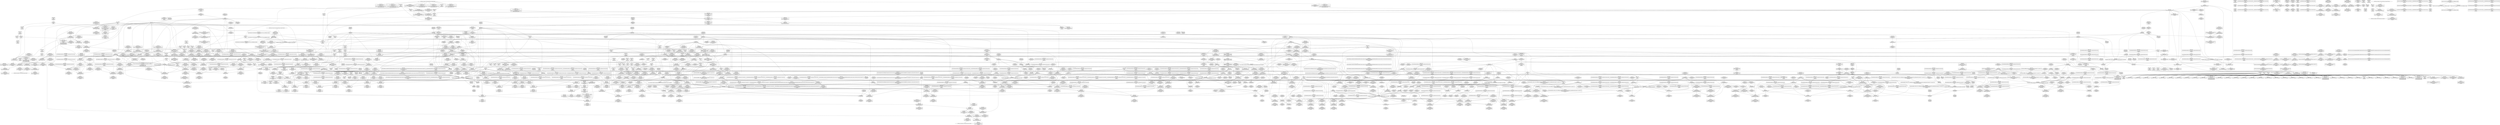 digraph {
	CE0x5214b60 [shape=record,shape=Mrecord,label="{CE0x5214b60|selinux_socket_getpeername:sock|Function::selinux_socket_getpeername&Arg::sock::}"]
	CE0x52cc060 [shape=record,shape=Mrecord,label="{CE0x52cc060|_ret_void,_!dbg_!27735|include/linux/rcupdate.h,938|*SummSource*}"]
	CE0x5223480 [shape=record,shape=Mrecord,label="{CE0x5223480|avc_has_perm:tclass|Function::avc_has_perm&Arg::tclass::}"]
	CE0x520f7c0 [shape=record,shape=Mrecord,label="{CE0x520f7c0|selinux_socket_getpeername:sk|security/selinux/hooks.c,4231|*SummSink*}"]
	CE0x5282ba0 [shape=record,shape=Mrecord,label="{CE0x5282ba0|__preempt_count_add:tmp1}"]
	CE0x52b1d70 [shape=record,shape=Mrecord,label="{CE0x52b1d70|GLOBAL:__llvm_gcov_ctr126|Global_var:__llvm_gcov_ctr126}"]
	CE0x52a6570 [shape=record,shape=Mrecord,label="{CE0x52a6570|task_sid:real_cred|security/selinux/hooks.c,208}"]
	CE0x52f9690 [shape=record,shape=Mrecord,label="{CE0x52f9690|rcu_read_unlock:tmp17|include/linux/rcupdate.h,933}"]
	CE0x52d00f0 [shape=record,shape=Mrecord,label="{CE0x52d00f0|rcu_read_lock:tmp6|include/linux/rcupdate.h,882|*SummSource*}"]
	CE0x52f1080 [shape=record,shape=Mrecord,label="{CE0x52f1080|i64*_getelementptr_inbounds_(_4_x_i64_,_4_x_i64_*___llvm_gcov_ctr133,_i64_0,_i64_0)|*Constant*|*SummSource*}"]
	CE0x52e5bd0 [shape=record,shape=Mrecord,label="{CE0x52e5bd0|rcu_lock_acquire:tmp|*SummSource*}"]
	CE0x527dd80 [shape=record,shape=Mrecord,label="{CE0x527dd80|i64*_getelementptr_inbounds_(_13_x_i64_,_13_x_i64_*___llvm_gcov_ctr126,_i64_0,_i64_12)|*Constant*}"]
	CE0x529daa0 [shape=record,shape=Mrecord,label="{CE0x529daa0|rcu_read_lock:call3|include/linux/rcupdate.h,882|*SummSource*}"]
	CE0x52dfca0 [shape=record,shape=Mrecord,label="{CE0x52dfca0|i32_883|*Constant*}"]
	CE0x52f4f00 [shape=record,shape=Mrecord,label="{CE0x52f4f00|rcu_read_unlock:tobool1|include/linux/rcupdate.h,933|*SummSource*}"]
	CE0x5233dc0 [shape=record,shape=Mrecord,label="{CE0x5233dc0|rcu_read_lock:tmp2}"]
	CE0x52df640 [shape=record,shape=Mrecord,label="{CE0x52df640|i8*_getelementptr_inbounds_(_25_x_i8_,_25_x_i8_*_.str45,_i32_0,_i32_0)|*Constant*|*SummSource*}"]
	CE0x52aa160 [shape=record,shape=Mrecord,label="{CE0x52aa160|GLOBAL:task_sid.__warned|Global_var:task_sid.__warned|*SummSink*}"]
	CE0x5207e80 [shape=record,shape=Mrecord,label="{CE0x5207e80|selinux_socket_getpeername:sk|security/selinux/hooks.c,4231}"]
	CE0x52a4890 [shape=record,shape=Mrecord,label="{CE0x52a4890|GLOBAL:__rcu_read_lock|*Constant*|*SummSink*}"]
	CE0x5289430 [shape=record,shape=Mrecord,label="{CE0x5289430|__rcu_read_lock:tmp4|include/linux/rcupdate.h,239}"]
	CE0x52b3410 [shape=record,shape=Mrecord,label="{CE0x52b3410|task_sid:tmp13|security/selinux/hooks.c,208|*SummSink*}"]
	CE0x52f3220 [shape=record,shape=Mrecord,label="{CE0x52f3220|__preempt_count_add:tmp6|./arch/x86/include/asm/preempt.h,73|*SummSource*}"]
	CE0x52336b0 [shape=record,shape=Mrecord,label="{CE0x52336b0|_ret_void,_!dbg_!27717|include/linux/rcupdate.h,419|*SummSource*}"]
	CE0x5293430 [shape=record,shape=Mrecord,label="{CE0x5293430|i64_56|*Constant*|*SummSource*}"]
	CE0x52988e0 [shape=record,shape=Mrecord,label="{CE0x52988e0|sock_has_perm:tmp12|security/selinux/hooks.c,3970}"]
	"CONST[source:0(mediator),value:2(dynamic)][purpose:{subject}]"
	CE0x529a980 [shape=record,shape=Mrecord,label="{CE0x529a980|i64*_getelementptr_inbounds_(_4_x_i64_,_4_x_i64_*___llvm_gcov_ctr129,_i64_0,_i64_0)|*Constant*|*SummSource*}"]
	CE0x52a8ab0 [shape=record,shape=Mrecord,label="{CE0x52a8ab0|cred_sid:tmp2|*SummSink*}"]
	CE0x529b200 [shape=record,shape=Mrecord,label="{CE0x529b200|_call_void_mcount()_#3|*SummSource*}"]
	CE0x5229980 [shape=record,shape=Mrecord,label="{CE0x5229980|task_sid:bb}"]
	CE0x52145d0 [shape=record,shape=Mrecord,label="{CE0x52145d0|get_current:tmp1|*SummSink*}"]
	CE0x5326580 [shape=record,shape=Mrecord,label="{CE0x5326580|_call_void_mcount()_#3}"]
	CE0x528bcd0 [shape=record,shape=Mrecord,label="{CE0x528bcd0|sock_has_perm:sk4|security/selinux/hooks.c,3974|*SummSink*}"]
	CE0x52b6950 [shape=record,shape=Mrecord,label="{CE0x52b6950|_call_void_lockdep_rcu_suspicious(i8*_getelementptr_inbounds_(_25_x_i8_,_25_x_i8_*_.str3,_i32_0,_i32_0),_i32_208,_i8*_getelementptr_inbounds_(_41_x_i8_,_41_x_i8_*_.str44,_i32_0,_i32_0))_#10,_!dbg_!27732|security/selinux/hooks.c,208|*SummSource*}"]
	CE0x5291420 [shape=record,shape=Mrecord,label="{CE0x5291420|8:_%struct.sock*,_:_SCME_30,31_}"]
	CE0x52c6090 [shape=record,shape=Mrecord,label="{CE0x52c6090|i64*_getelementptr_inbounds_(_4_x_i64_,_4_x_i64_*___llvm_gcov_ctr133,_i64_0,_i64_3)|*Constant*|*SummSink*}"]
	CE0x52e9230 [shape=record,shape=Mrecord,label="{CE0x52e9230|GLOBAL:__preempt_count_add|*Constant*|*SummSource*}"]
	CE0x5218430 [shape=record,shape=Mrecord,label="{CE0x5218430|i64_ptrtoint_(i8*_blockaddress(_rcu_lock_release,_%__here)_to_i64)|*Constant*}"]
	CE0x52ed760 [shape=record,shape=Mrecord,label="{CE0x52ed760|rcu_read_unlock:land.lhs.true2|*SummSink*}"]
	CE0x523cd30 [shape=record,shape=Mrecord,label="{CE0x523cd30|COLLAPSED:_GCMRE___llvm_gcov_ctr327_internal_global_6_x_i64_zeroinitializer:_elem_0:default:}"]
	CE0x52114c0 [shape=record,shape=Mrecord,label="{CE0x52114c0|32:_%struct.sock*,_:_CRE_0,4_|*MultipleSource*|Function::selinux_socket_getpeername&Arg::sock::|security/selinux/hooks.c,4231}"]
	CE0x52aa830 [shape=record,shape=Mrecord,label="{CE0x52aa830|rcu_read_lock:land.lhs.true|*SummSource*}"]
	CE0x52bc630 [shape=record,shape=Mrecord,label="{CE0x52bc630|_ret_void,_!dbg_!27717|include/linux/rcupdate.h,245|*SummSink*}"]
	CE0x523a950 [shape=record,shape=Mrecord,label="{CE0x523a950|GLOBAL:rcu_read_lock|*Constant*|*SummSink*}"]
	CE0x522c1e0 [shape=record,shape=Mrecord,label="{CE0x522c1e0|avc_has_perm:entry|*SummSource*}"]
	CE0x52e8d60 [shape=record,shape=Mrecord,label="{CE0x52e8d60|GLOBAL:__llvm_gcov_ctr132|Global_var:__llvm_gcov_ctr132}"]
	CE0x522c3d0 [shape=record,shape=Mrecord,label="{CE0x522c3d0|avc_has_perm:entry|*SummSink*}"]
	CE0x52b69c0 [shape=record,shape=Mrecord,label="{CE0x52b69c0|_call_void_lockdep_rcu_suspicious(i8*_getelementptr_inbounds_(_25_x_i8_,_25_x_i8_*_.str3,_i32_0,_i32_0),_i32_208,_i8*_getelementptr_inbounds_(_41_x_i8_,_41_x_i8_*_.str44,_i32_0,_i32_0))_#10,_!dbg_!27732|security/selinux/hooks.c,208|*SummSink*}"]
	CE0x52b29c0 [shape=record,shape=Mrecord,label="{CE0x52b29c0|i64_2|*Constant*}"]
	CE0x52ce750 [shape=record,shape=Mrecord,label="{CE0x52ce750|rcu_read_lock:do.body}"]
	CE0x52e5870 [shape=record,shape=Mrecord,label="{CE0x52e5870|GLOBAL:__preempt_count_sub|*Constant*}"]
	CE0x528d8c0 [shape=record,shape=Mrecord,label="{CE0x528d8c0|i32_(i32,_i32,_i16,_i32,_%struct.common_audit_data*)*_bitcast_(i32_(i32,_i32,_i16,_i32,_%struct.common_audit_data.495*)*_avc_has_perm_to_i32_(i32,_i32,_i16,_i32,_%struct.common_audit_data*)*)|*Constant*}"]
	CE0x52f88f0 [shape=record,shape=Mrecord,label="{CE0x52f88f0|rcu_read_unlock:tmp20|include/linux/rcupdate.h,933|*SummSink*}"]
	CE0x5322180 [shape=record,shape=Mrecord,label="{CE0x5322180|rcu_lock_release:tmp4|include/linux/rcupdate.h,423|*SummSink*}"]
	CE0x52ac720 [shape=record,shape=Mrecord,label="{CE0x52ac720|i64_5|*Constant*}"]
	CE0x52b6e60 [shape=record,shape=Mrecord,label="{CE0x52b6e60|GLOBAL:lockdep_rcu_suspicious|*Constant*}"]
	CE0x52a6750 [shape=record,shape=Mrecord,label="{CE0x52a6750|task_sid:real_cred|security/selinux/hooks.c,208|*SummSink*}"]
	CE0x5237fa0 [shape=record,shape=Mrecord,label="{CE0x5237fa0|sock_has_perm:sk_security|security/selinux/hooks.c,3964}"]
	CE0x52f1920 [shape=record,shape=Mrecord,label="{CE0x52f1920|rcu_read_unlock:tmp11|include/linux/rcupdate.h,933|*SummSink*}"]
	CE0x52ab050 [shape=record,shape=Mrecord,label="{CE0x52ab050|__rcu_read_lock:entry|*SummSource*}"]
	CE0x532ff80 [shape=record,shape=Mrecord,label="{CE0x532ff80|i64*_getelementptr_inbounds_(_4_x_i64_,_4_x_i64_*___llvm_gcov_ctr134,_i64_0,_i64_3)|*Constant*}"]
	CE0x5206dc0 [shape=record,shape=Mrecord,label="{CE0x5206dc0|selinux_socket_getpeername:bb}"]
	CE0x52cf230 [shape=record,shape=Mrecord,label="{CE0x52cf230|rcu_lock_acquire:tmp3|*SummSource*}"]
	CE0x5297cb0 [shape=record,shape=Mrecord,label="{CE0x5297cb0|sock_has_perm:tmp8|security/selinux/hooks.c,3969}"]
	CE0x527cc70 [shape=record,shape=Mrecord,label="{CE0x527cc70|i64*_getelementptr_inbounds_(_13_x_i64_,_13_x_i64_*___llvm_gcov_ctr126,_i64_0,_i64_11)|*Constant*}"]
	CE0x52abca0 [shape=record,shape=Mrecord,label="{CE0x52abca0|cred_sid:sid|security/selinux/hooks.c,197|*SummSource*}"]
	CE0x5233560 [shape=record,shape=Mrecord,label="{CE0x5233560|_ret_void,_!dbg_!27717|include/linux/rcupdate.h,419}"]
	CE0x52a7ac0 [shape=record,shape=Mrecord,label="{CE0x52a7ac0|cred_sid:tmp3|*SummSource*}"]
	CE0x5221fc0 [shape=record,shape=Mrecord,label="{CE0x5221fc0|sock_has_perm:sk|Function::sock_has_perm&Arg::sk::}"]
	CE0x524a570 [shape=record,shape=Mrecord,label="{CE0x524a570|sock_has_perm:tmp13|security/selinux/hooks.c,3972|*SummSource*}"]
	CE0x531ddb0 [shape=record,shape=Mrecord,label="{CE0x531ddb0|i32_1|*Constant*}"]
	CE0x528ede0 [shape=record,shape=Mrecord,label="{CE0x528ede0|rcu_read_lock:tmp10|include/linux/rcupdate.h,882}"]
	CE0x5233e30 [shape=record,shape=Mrecord,label="{CE0x5233e30|rcu_read_lock:tmp2|*SummSource*}"]
	CE0x52eb930 [shape=record,shape=Mrecord,label="{CE0x52eb930|COLLAPSED:_GCMRE___llvm_gcov_ctr132_internal_global_11_x_i64_zeroinitializer:_elem_0:default:}"]
	CE0x52e6d20 [shape=record,shape=Mrecord,label="{CE0x52e6d20|rcu_read_unlock:tmp8|include/linux/rcupdate.h,933|*SummSource*}"]
	CE0x52996b0 [shape=record,shape=Mrecord,label="{CE0x52996b0|sock_has_perm:tmp3|security/selinux/hooks.c,3964|*SummSource*}"]
	CE0x52ecd50 [shape=record,shape=Mrecord,label="{CE0x52ecd50|_call_void_asm_sideeffect_,_memory_,_dirflag_,_fpsr_,_flags_()_#3,_!dbg_!27711,_!srcloc_!27714|include/linux/rcupdate.h,244}"]
	CE0x524b150 [shape=record,shape=Mrecord,label="{CE0x524b150|sock_has_perm:type|security/selinux/hooks.c,3972|*SummSource*}"]
	CE0x5332e60 [shape=record,shape=Mrecord,label="{CE0x5332e60|__rcu_read_lock:tmp3|*SummSource*}"]
	CE0x5285f90 [shape=record,shape=Mrecord,label="{CE0x5285f90|__preempt_count_sub:tmp4|./arch/x86/include/asm/preempt.h,77|*SummSink*}"]
	CE0x528cf40 [shape=record,shape=Mrecord,label="{CE0x528cf40|i32_4|*Constant*}"]
	CE0x523c1b0 [shape=record,shape=Mrecord,label="{CE0x523c1b0|i64*_getelementptr_inbounds_(_13_x_i64_,_13_x_i64_*___llvm_gcov_ctr126,_i64_0,_i64_1)|*Constant*}"]
	CE0x52b0b70 [shape=record,shape=Mrecord,label="{CE0x52b0b70|i64_2|*Constant*}"]
	CE0x52cf050 [shape=record,shape=Mrecord,label="{CE0x52cf050|rcu_lock_acquire:tmp3}"]
	CE0x522d070 [shape=record,shape=Mrecord,label="{CE0x522d070|sock_has_perm:tmp18|security/selinux/hooks.c,3977|*SummSink*}"]
	CE0x52a5510 [shape=record,shape=Mrecord,label="{CE0x52a5510|task_sid:tobool1|security/selinux/hooks.c,208}"]
	CE0x534d270 [shape=record,shape=Mrecord,label="{CE0x534d270|__rcu_read_unlock:tmp3|*SummSink*}"]
	CE0x5229bc0 [shape=record,shape=Mrecord,label="{CE0x5229bc0|task_sid:bb|*SummSink*}"]
	CE0x5206240 [shape=record,shape=Mrecord,label="{CE0x5206240|i64*_getelementptr_inbounds_(_2_x_i64_,_2_x_i64_*___llvm_gcov_ctr364,_i64_0,_i64_0)|*Constant*|*SummSink*}"]
	CE0x52588b0 [shape=record,shape=Mrecord,label="{CE0x52588b0|sock_has_perm:tmp20|security/selinux/hooks.c,3977}"]
	CE0x52ba840 [shape=record,shape=Mrecord,label="{CE0x52ba840|rcu_lock_release:entry|*SummSource*}"]
	CE0x5218070 [shape=record,shape=Mrecord,label="{CE0x5218070|GLOBAL:lock_release|*Constant*|*SummSource*}"]
	CE0x5232e90 [shape=record,shape=Mrecord,label="{CE0x5232e90|i64*_getelementptr_inbounds_(_11_x_i64_,_11_x_i64_*___llvm_gcov_ctr127,_i64_0,_i64_0)|*Constant*|*SummSource*}"]
	CE0x52ba6a0 [shape=record,shape=Mrecord,label="{CE0x52ba6a0|GLOBAL:rcu_lock_release|*Constant*|*SummSource*}"]
	CE0x5297b40 [shape=record,shape=Mrecord,label="{CE0x5297b40|sock_has_perm:tmp9|security/selinux/hooks.c,3969}"]
	CE0x520bcf0 [shape=record,shape=Mrecord,label="{CE0x520bcf0|sock_has_perm:tmp10|security/selinux/hooks.c,3969}"]
	CE0x52e9920 [shape=record,shape=Mrecord,label="{CE0x52e9920|__preempt_count_add:tmp5|./arch/x86/include/asm/preempt.h,72|*SummSource*}"]
	CE0x5281e20 [shape=record,shape=Mrecord,label="{CE0x5281e20|__preempt_count_add:do.body|*SummSink*}"]
	CE0x523b060 [shape=record,shape=Mrecord,label="{CE0x523b060|cred_sid:security|security/selinux/hooks.c,196}"]
	CE0x52c3830 [shape=record,shape=Mrecord,label="{CE0x52c3830|rcu_lock_acquire:tmp4|include/linux/rcupdate.h,418|*SummSink*}"]
	CE0x52bd300 [shape=record,shape=Mrecord,label="{CE0x52bd300|GLOBAL:lock_acquire|*Constant*|*SummSink*}"]
	CE0x522cb00 [shape=record,shape=Mrecord,label="{CE0x522cb00|i64*_getelementptr_inbounds_(_6_x_i64_,_6_x_i64_*___llvm_gcov_ctr327,_i64_0,_i64_5)|*Constant*|*SummSource*}"]
	CE0x52ae1f0 [shape=record,shape=Mrecord,label="{CE0x52ae1f0|cred_sid:tmp1|*SummSink*}"]
	CE0x5351060 [shape=record,shape=Mrecord,label="{CE0x5351060|__preempt_count_add:tmp2|*SummSink*}"]
	CE0x52f3f30 [shape=record,shape=Mrecord,label="{CE0x52f3f30|rcu_read_unlock:do.body|*SummSource*}"]
	CE0x52eba00 [shape=record,shape=Mrecord,label="{CE0x52eba00|rcu_lock_acquire:tmp1|*SummSource*}"]
	CE0x52ca020 [shape=record,shape=Mrecord,label="{CE0x52ca020|GLOBAL:cred_sid|*Constant*|*SummSource*}"]
	CE0x524b280 [shape=record,shape=Mrecord,label="{CE0x524b280|sock_has_perm:type|security/selinux/hooks.c,3972|*SummSink*}"]
	CE0x5351630 [shape=record,shape=Mrecord,label="{CE0x5351630|__rcu_read_unlock:do.body|*SummSink*}"]
	CE0x52a9790 [shape=record,shape=Mrecord,label="{CE0x52a9790|task_sid:tobool|security/selinux/hooks.c,208}"]
	CE0x5201080 [shape=record,shape=Mrecord,label="{CE0x5201080|_ret_%struct.task_struct*_%tmp4,_!dbg_!27714|./arch/x86/include/asm/current.h,14}"]
	CE0x52a8da0 [shape=record,shape=Mrecord,label="{CE0x52a8da0|task_sid:do.body5|*SummSink*}"]
	CE0x52fb010 [shape=record,shape=Mrecord,label="{CE0x52fb010|i32_934|*Constant*|*SummSink*}"]
	CE0x52976c0 [shape=record,shape=Mrecord,label="{CE0x52976c0|GLOBAL:__llvm_gcov_ctr327|Global_var:__llvm_gcov_ctr327|*SummSource*}"]
	CE0x527bab0 [shape=record,shape=Mrecord,label="{CE0x527bab0|sock_has_perm:tmp2|*LoadInst*|security/selinux/hooks.c,3964|*SummSource*}"]
	CE0x52de440 [shape=record,shape=Mrecord,label="{CE0x52de440|rcu_read_lock:tmp15|include/linux/rcupdate.h,882|*SummSource*}"]
	CE0x5210890 [shape=record,shape=Mrecord,label="{CE0x5210890|32:_%struct.sock*,_:_CRE_40,48_|*MultipleSource*|Function::selinux_socket_getpeername&Arg::sock::|security/selinux/hooks.c,4231}"]
	CE0x5332be0 [shape=record,shape=Mrecord,label="{CE0x5332be0|__rcu_read_unlock:tmp|*SummSource*}"]
	CE0x52cefb0 [shape=record,shape=Mrecord,label="{CE0x52cefb0|_call_void_rcu_lock_acquire(%struct.lockdep_map*_rcu_lock_map)_#10,_!dbg_!27711|include/linux/rcupdate.h,881|*SummSource*}"]
	CE0x528c790 [shape=record,shape=Mrecord,label="{CE0x528c790|sock_has_perm:sclass|security/selinux/hooks.c,3976|*SummSource*}"]
	CE0x5291b40 [shape=record,shape=Mrecord,label="{CE0x5291b40|8:_%struct.sock*,_:_SCME_36,37_}"]
	CE0x5289ed0 [shape=record,shape=Mrecord,label="{CE0x5289ed0|sock_has_perm:call6|security/selinux/hooks.c,3976}"]
	CE0x5238bd0 [shape=record,shape=Mrecord,label="{CE0x5238bd0|task_sid:do.end6|*SummSink*}"]
	CE0x52ea740 [shape=record,shape=Mrecord,label="{CE0x52ea740|rcu_read_unlock:tmp9|include/linux/rcupdate.h,933|*SummSource*}"]
	CE0x531dc40 [shape=record,shape=Mrecord,label="{CE0x531dc40|_call_void_lock_release(%struct.lockdep_map*_%map,_i32_1,_i64_ptrtoint_(i8*_blockaddress(_rcu_lock_release,_%__here)_to_i64))_#10,_!dbg_!27716|include/linux/rcupdate.h,423|*SummSink*}"]
	CE0x52dea60 [shape=record,shape=Mrecord,label="{CE0x52dea60|rcu_read_lock:tmp16|include/linux/rcupdate.h,882|*SummSink*}"]
	CE0x52b6550 [shape=record,shape=Mrecord,label="{CE0x52b6550|_call_void_lockdep_rcu_suspicious(i8*_getelementptr_inbounds_(_25_x_i8_,_25_x_i8_*_.str3,_i32_0,_i32_0),_i32_208,_i8*_getelementptr_inbounds_(_41_x_i8_,_41_x_i8_*_.str44,_i32_0,_i32_0))_#10,_!dbg_!27732|security/selinux/hooks.c,208}"]
	CE0x52da110 [shape=record,shape=Mrecord,label="{CE0x52da110|i64*_getelementptr_inbounds_(_4_x_i64_,_4_x_i64_*___llvm_gcov_ctr135,_i64_0,_i64_3)|*Constant*|*SummSink*}"]
	CE0x5240640 [shape=record,shape=Mrecord,label="{CE0x5240640|_ret_i32_%call1,_!dbg_!27715|security/selinux/hooks.c,4231|*SummSource*}"]
	CE0x52e20c0 [shape=record,shape=Mrecord,label="{CE0x52e20c0|_call_void_lockdep_rcu_suspicious(i8*_getelementptr_inbounds_(_25_x_i8_,_25_x_i8_*_.str45,_i32_0,_i32_0),_i32_883,_i8*_getelementptr_inbounds_(_42_x_i8_,_42_x_i8_*_.str46,_i32_0,_i32_0))_#10,_!dbg_!27728|include/linux/rcupdate.h,882}"]
	CE0x52b4020 [shape=record,shape=Mrecord,label="{CE0x52b4020|i64_6|*Constant*}"]
	CE0x5290930 [shape=record,shape=Mrecord,label="{CE0x5290930|i64_4|*Constant*|*SummSource*}"]
	CE0x52af810 [shape=record,shape=Mrecord,label="{CE0x52af810|i64_3|*Constant*|*SummSink*}"]
	CE0x529d180 [shape=record,shape=Mrecord,label="{CE0x529d180|rcu_read_lock:tmp11|include/linux/rcupdate.h,882|*SummSink*}"]
	CE0x522b010 [shape=record,shape=Mrecord,label="{CE0x522b010|sock_has_perm:net|security/selinux/hooks.c, 3966}"]
	CE0x52aad40 [shape=record,shape=Mrecord,label="{CE0x52aad40|cred_sid:tmp6|security/selinux/hooks.c,197|*SummSink*}"]
	CE0x527e120 [shape=record,shape=Mrecord,label="{CE0x527e120|i64*_getelementptr_inbounds_(_13_x_i64_,_13_x_i64_*___llvm_gcov_ctr126,_i64_0,_i64_12)|*Constant*|*SummSource*}"]
	CE0x52a1eb0 [shape=record,shape=Mrecord,label="{CE0x52a1eb0|i32_0|*Constant*}"]
	CE0x52c9280 [shape=record,shape=Mrecord,label="{CE0x52c9280|i64*_getelementptr_inbounds_(_13_x_i64_,_13_x_i64_*___llvm_gcov_ctr126,_i64_0,_i64_12)|*Constant*|*SummSink*}"]
	CE0x52925f0 [shape=record,shape=Mrecord,label="{CE0x52925f0|8:_%struct.sock*,_:_SCME_45,46_}"]
	CE0x52ee770 [shape=record,shape=Mrecord,label="{CE0x52ee770|rcu_read_unlock:if.end|*SummSource*}"]
	CE0x5299f70 [shape=record,shape=Mrecord,label="{CE0x5299f70|sock_has_perm:tmp5|security/selinux/hooks.c,3966|*SummSink*}"]
	CE0x52f0f20 [shape=record,shape=Mrecord,label="{CE0x52f0f20|rcu_lock_release:indirectgoto|*SummSink*}"]
	CE0x52bc210 [shape=record,shape=Mrecord,label="{CE0x52bc210|_ret_void,_!dbg_!27717|include/linux/rcupdate.h,245|*SummSource*}"]
	CE0x53278c0 [shape=record,shape=Mrecord,label="{CE0x53278c0|i64*_getelementptr_inbounds_(_4_x_i64_,_4_x_i64_*___llvm_gcov_ctr135,_i64_0,_i64_2)|*Constant*}"]
	CE0x52e8280 [shape=record,shape=Mrecord,label="{CE0x52e8280|rcu_read_unlock:call3|include/linux/rcupdate.h,933|*SummSink*}"]
	CE0x52abe50 [shape=record,shape=Mrecord,label="{CE0x52abe50|i64*_getelementptr_inbounds_(_11_x_i64_,_11_x_i64_*___llvm_gcov_ctr127,_i64_0,_i64_0)|*Constant*|*SummSink*}"]
	CE0x52bc150 [shape=record,shape=Mrecord,label="{CE0x52bc150|_ret_void,_!dbg_!27717|include/linux/rcupdate.h,245}"]
	CE0x527d180 [shape=record,shape=Mrecord,label="{CE0x527d180|task_sid:tmp24|security/selinux/hooks.c,208|*SummSource*}"]
	CE0x52bd730 [shape=record,shape=Mrecord,label="{CE0x52bd730|__rcu_read_unlock:tmp2|*SummSink*}"]
	CE0x5287170 [shape=record,shape=Mrecord,label="{CE0x5287170|__preempt_count_sub:do.end}"]
	CE0x52c5420 [shape=record,shape=Mrecord,label="{CE0x52c5420|__rcu_read_lock:tmp1|*SummSink*}"]
	CE0x5293ab0 [shape=record,shape=Mrecord,label="{CE0x5293ab0|task_sid:task|Function::task_sid&Arg::task::}"]
	CE0x52a5340 [shape=record,shape=Mrecord,label="{CE0x52a5340|0:_i8,_:_GCMR_task_sid.__warned_internal_global_i8_0,_section_.data.unlikely_,_align_1:_elem_0:default:}"]
	CE0x5240740 [shape=record,shape=Mrecord,label="{CE0x5240740|_ret_i32_%call1,_!dbg_!27715|security/selinux/hooks.c,4231|*SummSink*}"]
	CE0x52edaf0 [shape=record,shape=Mrecord,label="{CE0x52edaf0|rcu_lock_acquire:tmp2|*SummSource*}"]
	CE0x52b9000 [shape=record,shape=Mrecord,label="{CE0x52b9000|i64_0|*Constant*}"]
	CE0x52d2f30 [shape=record,shape=Mrecord,label="{CE0x52d2f30|rcu_read_unlock:tmp7|include/linux/rcupdate.h,933|*SummSink*}"]
	CE0x5322900 [shape=record,shape=Mrecord,label="{CE0x5322900|rcu_lock_release:tmp5|include/linux/rcupdate.h,423|*SummSink*}"]
	CE0x52eb1e0 [shape=record,shape=Mrecord,label="{CE0x52eb1e0|__rcu_read_lock:tmp6|include/linux/rcupdate.h,240}"]
	CE0x52f3290 [shape=record,shape=Mrecord,label="{CE0x52f3290|__preempt_count_add:tmp6|./arch/x86/include/asm/preempt.h,73|*SummSink*}"]
	CE0x5237380 [shape=record,shape=Mrecord,label="{CE0x5237380|task_sid:tmp13|security/selinux/hooks.c,208}"]
	CE0x52ee860 [shape=record,shape=Mrecord,label="{CE0x52ee860|rcu_read_unlock:if.end|*SummSink*}"]
	CE0x52c4be0 [shape=record,shape=Mrecord,label="{CE0x52c4be0|__rcu_read_lock:tmp1|*SummSource*}"]
	CE0x52b8410 [shape=record,shape=Mrecord,label="{CE0x52b8410|task_sid:tmp19|security/selinux/hooks.c,208}"]
	CE0x531daa0 [shape=record,shape=Mrecord,label="{CE0x531daa0|_call_void_lock_release(%struct.lockdep_map*_%map,_i32_1,_i64_ptrtoint_(i8*_blockaddress(_rcu_lock_release,_%__here)_to_i64))_#10,_!dbg_!27716|include/linux/rcupdate.h,423}"]
	CE0x532f450 [shape=record,shape=Mrecord,label="{CE0x532f450|__preempt_count_sub:tmp5|./arch/x86/include/asm/preempt.h,77}"]
	CE0x5298a10 [shape=record,shape=Mrecord,label="{CE0x5298a10|sock_has_perm:tmp12|security/selinux/hooks.c,3970|*SummSource*}"]
	CE0x520bc60 [shape=record,shape=Mrecord,label="{CE0x520bc60|sock_has_perm:ad|security/selinux/hooks.c, 3965|*SummSource*}"]
	CE0x5283730 [shape=record,shape=Mrecord,label="{CE0x5283730|__rcu_read_unlock:bb}"]
	CE0x52c3370 [shape=record,shape=Mrecord,label="{CE0x52c3370|i64*_getelementptr_inbounds_(_4_x_i64_,_4_x_i64_*___llvm_gcov_ctr128,_i64_0,_i64_1)|*Constant*}"]
	CE0x5227ea0 [shape=record,shape=Mrecord,label="{CE0x5227ea0|32:_%struct.sock*,_:_CRE_16,24_|*MultipleSource*|Function::selinux_socket_getpeername&Arg::sock::|security/selinux/hooks.c,4231}"]
	CE0x52a5ce0 [shape=record,shape=Mrecord,label="{CE0x52a5ce0|_call_void_rcu_read_lock()_#10,_!dbg_!27712|security/selinux/hooks.c,207}"]
	CE0x52ca5c0 [shape=record,shape=Mrecord,label="{CE0x52ca5c0|cred_sid:entry|*SummSource*}"]
	CE0x52b6480 [shape=record,shape=Mrecord,label="{CE0x52b6480|i8*_getelementptr_inbounds_(_25_x_i8_,_25_x_i8_*_.str3,_i32_0,_i32_0)|*Constant*}"]
	CE0x52ed670 [shape=record,shape=Mrecord,label="{CE0x52ed670|rcu_read_unlock:land.lhs.true2|*SummSource*}"]
	CE0x52f14e0 [shape=record,shape=Mrecord,label="{CE0x52f14e0|rcu_read_unlock:tmp11|include/linux/rcupdate.h,933}"]
	CE0x52238c0 [shape=record,shape=Mrecord,label="{CE0x52238c0|_ret_i32_%retval.0,_!dbg_!27728|security/selinux/avc.c,775}"]
	CE0x528cc30 [shape=record,shape=Mrecord,label="{CE0x528cc30|sock_has_perm:tmp16|security/selinux/hooks.c,3976}"]
	CE0x520c630 [shape=record,shape=Mrecord,label="{CE0x520c630|get_current:tmp3|*SummSource*}"]
	CE0x52cebd0 [shape=record,shape=Mrecord,label="{CE0x52cebd0|cred_sid:tmp6|security/selinux/hooks.c,197|*SummSource*}"]
	CE0x52a31f0 [shape=record,shape=Mrecord,label="{CE0x52a31f0|_ret_void,_!dbg_!27735|include/linux/rcupdate.h,884|*SummSource*}"]
	CE0x52a8680 [shape=record,shape=Mrecord,label="{CE0x52a8680|task_sid:call|security/selinux/hooks.c,208}"]
	CE0x52b0be0 [shape=record,shape=Mrecord,label="{CE0x52b0be0|task_sid:tmp5|security/selinux/hooks.c,208}"]
	CE0x52f9d80 [shape=record,shape=Mrecord,label="{CE0x52f9d80|rcu_read_unlock:tmp18|include/linux/rcupdate.h,933|*SummSink*}"]
	CE0x52d1d40 [shape=record,shape=Mrecord,label="{CE0x52d1d40|__preempt_count_add:val|Function::__preempt_count_add&Arg::val::|*SummSource*}"]
	CE0x52cd210 [shape=record,shape=Mrecord,label="{CE0x52cd210|0:_i8,_:_GCMR_rcu_read_lock.__warned_internal_global_i8_0,_section_.data.unlikely_,_align_1:_elem_0:default:}"]
	CE0x529ad30 [shape=record,shape=Mrecord,label="{CE0x529ad30|_call_void_asm_addl_$1,_%gs:$0_,_*m,ri,*m,_dirflag_,_fpsr_,_flags_(i32*___preempt_count,_i32_%sub,_i32*___preempt_count)_#3,_!dbg_!27717,_!srcloc_!27718|./arch/x86/include/asm/preempt.h,77}"]
	CE0x534d8d0 [shape=record,shape=Mrecord,label="{CE0x534d8d0|__preempt_count_add:tmp5|./arch/x86/include/asm/preempt.h,72}"]
	CE0x52018d0 [shape=record,shape=Mrecord,label="{CE0x52018d0|i32_5|*Constant*|*SummSink*}"]
	CE0x52a5d50 [shape=record,shape=Mrecord,label="{CE0x52a5d50|_call_void_rcu_read_lock()_#10,_!dbg_!27712|security/selinux/hooks.c,207|*SummSource*}"]
	CE0x52d21b0 [shape=record,shape=Mrecord,label="{CE0x52d21b0|rcu_read_lock:tmp6|include/linux/rcupdate.h,882}"]
	CE0x5289810 [shape=record,shape=Mrecord,label="{CE0x5289810|sock_has_perm:u|security/selinux/hooks.c,3973}"]
	CE0x523baa0 [shape=record,shape=Mrecord,label="{CE0x523baa0|i32_77|*Constant*}"]
	CE0x52e9aa0 [shape=record,shape=Mrecord,label="{CE0x52e9aa0|__preempt_count_add:tmp5|./arch/x86/include/asm/preempt.h,72|*SummSink*}"]
	CE0x523b580 [shape=record,shape=Mrecord,label="{CE0x523b580|rcu_lock_acquire:map|Function::rcu_lock_acquire&Arg::map::}"]
	CE0x5281fb0 [shape=record,shape=Mrecord,label="{CE0x5281fb0|_call_void_mcount()_#3}"]
	CE0x52f3e50 [shape=record,shape=Mrecord,label="{CE0x52f3e50|rcu_read_unlock:if.then|*SummSink*}"]
	CE0x5218000 [shape=record,shape=Mrecord,label="{CE0x5218000|GLOBAL:lock_release|*Constant*}"]
	CE0x527d860 [shape=record,shape=Mrecord,label="{CE0x527d860|task_sid:tmp25|security/selinux/hooks.c,208|*SummSink*}"]
	CE0x528c170 [shape=record,shape=Mrecord,label="{CE0x528c170|sock_has_perm:sid5|security/selinux/hooks.c,3976}"]
	CE0x52ee0b0 [shape=record,shape=Mrecord,label="{CE0x52ee0b0|rcu_read_unlock:tmp4|include/linux/rcupdate.h,933|*SummSource*}"]
	CE0x520b0e0 [shape=record,shape=Mrecord,label="{CE0x520b0e0|sock_has_perm:tmp9|security/selinux/hooks.c,3969|*SummSink*}"]
	CE0x528a510 [shape=record,shape=Mrecord,label="{CE0x528a510|sock_has_perm:sclass|security/selinux/hooks.c,3976|*SummSink*}"]
	CE0x520ae20 [shape=record,shape=Mrecord,label="{CE0x520ae20|task_sid:tmp6|security/selinux/hooks.c,208|*SummSink*}"]
	CE0x52a3d50 [shape=record,shape=Mrecord,label="{CE0x52a3d50|task_sid:tmp10|security/selinux/hooks.c,208|*SummSource*}"]
	CE0x5371110 [shape=record,shape=Mrecord,label="{CE0x5371110|i64*_getelementptr_inbounds_(_4_x_i64_,_4_x_i64_*___llvm_gcov_ctr135,_i64_0,_i64_0)|*Constant*|*SummSource*}"]
	CE0x49520c0 [shape=record,shape=Mrecord,label="{CE0x49520c0|sock_has_perm:task|Function::sock_has_perm&Arg::task::|*SummSource*}"]
	CE0x5222030 [shape=record,shape=Mrecord,label="{CE0x5222030|sock_has_perm:sk|Function::sock_has_perm&Arg::sk::|*SummSource*}"]
	CE0x5322790 [shape=record,shape=Mrecord,label="{CE0x5322790|rcu_lock_release:tmp5|include/linux/rcupdate.h,423|*SummSource*}"]
	CE0x52079b0 [shape=record,shape=Mrecord,label="{CE0x52079b0|selinux_socket_getpeername:tmp|*SummSink*}"]
	CE0x529cd80 [shape=record,shape=Mrecord,label="{CE0x529cd80|rcu_read_lock:tmp11|include/linux/rcupdate.h,882}"]
	CE0x532d1e0 [shape=record,shape=Mrecord,label="{CE0x532d1e0|i64*_getelementptr_inbounds_(_4_x_i64_,_4_x_i64_*___llvm_gcov_ctr135,_i64_0,_i64_0)|*Constant*}"]
	CE0x52c55d0 [shape=record,shape=Mrecord,label="{CE0x52c55d0|i64*_getelementptr_inbounds_(_4_x_i64_,_4_x_i64_*___llvm_gcov_ctr128,_i64_0,_i64_1)|*Constant*|*SummSource*}"]
	CE0x5291220 [shape=record,shape=Mrecord,label="{CE0x5291220|8:_%struct.sock*,_:_SCME_28,29_}"]
	CE0x5299df0 [shape=record,shape=Mrecord,label="{CE0x5299df0|sock_has_perm:tmp5|security/selinux/hooks.c,3966|*SummSource*}"]
	CE0x5333560 [shape=record,shape=Mrecord,label="{CE0x5333560|rcu_lock_release:tmp2}"]
	CE0x523cda0 [shape=record,shape=Mrecord,label="{CE0x523cda0|sock_has_perm:tmp|*SummSource*}"]
	CE0x52e2240 [shape=record,shape=Mrecord,label="{CE0x52e2240|_call_void_lockdep_rcu_suspicious(i8*_getelementptr_inbounds_(_25_x_i8_,_25_x_i8_*_.str45,_i32_0,_i32_0),_i32_883,_i8*_getelementptr_inbounds_(_42_x_i8_,_42_x_i8_*_.str46,_i32_0,_i32_0))_#10,_!dbg_!27728|include/linux/rcupdate.h,882|*SummSource*}"]
	CE0x52f9c50 [shape=record,shape=Mrecord,label="{CE0x52f9c50|rcu_read_unlock:tmp18|include/linux/rcupdate.h,933|*SummSource*}"]
	CE0x52bb250 [shape=record,shape=Mrecord,label="{CE0x52bb250|_ret_void,_!dbg_!27717|include/linux/rcupdate.h,424|*SummSink*}"]
	CE0x52dba10 [shape=record,shape=Mrecord,label="{CE0x52dba10|GLOBAL:__preempt_count|Global_var:__preempt_count|*SummSink*}"]
	CE0x528fdb0 [shape=record,shape=Mrecord,label="{CE0x528fdb0|8:_%struct.sock*,_:_SCME_0,4_|*MultipleSource*|security/selinux/hooks.c, 3966|security/selinux/hooks.c,3966|security/selinux/hooks.c,3966}"]
	CE0x52a4b30 [shape=record,shape=Mrecord,label="{CE0x52a4b30|task_sid:tmp1|*SummSource*}"]
	CE0x52b14b0 [shape=record,shape=Mrecord,label="{CE0x52b14b0|task_sid:tmp7|security/selinux/hooks.c,208|*SummSink*}"]
	CE0x5226840 [shape=record,shape=Mrecord,label="{CE0x5226840|get_current:tmp|*SummSource*}"]
	CE0x529dc20 [shape=record,shape=Mrecord,label="{CE0x529dc20|rcu_read_lock:call3|include/linux/rcupdate.h,882|*SummSink*}"]
	CE0x52a7880 [shape=record,shape=Mrecord,label="{CE0x52a7880|task_sid:tmp4|*LoadInst*|security/selinux/hooks.c,208|*SummSink*}"]
	CE0x5331040 [shape=record,shape=Mrecord,label="{CE0x5331040|rcu_lock_release:__here}"]
	CE0x52a9ed0 [shape=record,shape=Mrecord,label="{CE0x52a9ed0|GLOBAL:task_sid.__warned|Global_var:task_sid.__warned}"]
	CE0x522d000 [shape=record,shape=Mrecord,label="{CE0x522d000|sock_has_perm:tmp18|security/selinux/hooks.c,3977|*SummSource*}"]
	CE0x528dfe0 [shape=record,shape=Mrecord,label="{CE0x528dfe0|rcu_read_lock:tmp8|include/linux/rcupdate.h,882|*SummSource*}"]
	CE0x6dfaae0 [shape=record,shape=Mrecord,label="{CE0x6dfaae0|GLOBAL:sock_has_perm|*Constant*|*SummSource*}"]
	CE0x53527b0 [shape=record,shape=Mrecord,label="{CE0x53527b0|__preempt_count_sub:tmp3|*SummSource*}"]
	CE0x5334730 [shape=record,shape=Mrecord,label="{CE0x5334730|i64*_getelementptr_inbounds_(_4_x_i64_,_4_x_i64_*___llvm_gcov_ctr130,_i64_0,_i64_3)|*Constant*}"]
	CE0x52871e0 [shape=record,shape=Mrecord,label="{CE0x52871e0|__preempt_count_sub:do.end|*SummSource*}"]
	CE0x5287550 [shape=record,shape=Mrecord,label="{CE0x5287550|__preempt_count_sub:bb}"]
	CE0x52aff40 [shape=record,shape=Mrecord,label="{CE0x52aff40|task_sid:land.lhs.true|*SummSource*}"]
	CE0x529b2d0 [shape=record,shape=Mrecord,label="{CE0x529b2d0|_call_void_mcount()_#3|*SummSink*}"]
	CE0x52d1360 [shape=record,shape=Mrecord,label="{CE0x52d1360|GLOBAL:rcu_read_lock.__warned|Global_var:rcu_read_lock.__warned|*SummSource*}"]
	CE0x52f24a0 [shape=record,shape=Mrecord,label="{CE0x52f24a0|i64*_getelementptr_inbounds_(_4_x_i64_,_4_x_i64_*___llvm_gcov_ctr130,_i64_0,_i64_1)|*Constant*|*SummSource*}"]
	CE0x5227f80 [shape=record,shape=Mrecord,label="{CE0x5227f80|32:_%struct.sock*,_:_CRE_24,32_|*MultipleSource*|Function::selinux_socket_getpeername&Arg::sock::|security/selinux/hooks.c,4231}"]
	CE0x52de5c0 [shape=record,shape=Mrecord,label="{CE0x52de5c0|rcu_read_lock:tmp15|include/linux/rcupdate.h,882|*SummSink*}"]
	CE0x52c9a90 [shape=record,shape=Mrecord,label="{CE0x52c9a90|GLOBAL:cred_sid|*Constant*}"]
	CE0x527ede0 [shape=record,shape=Mrecord,label="{CE0x527ede0|task_sid:tmp21|security/selinux/hooks.c,208}"]
	CE0x52e0c30 [shape=record,shape=Mrecord,label="{CE0x52e0c30|i64*_getelementptr_inbounds_(_11_x_i64_,_11_x_i64_*___llvm_gcov_ctr127,_i64_0,_i64_9)|*Constant*|*SummSource*}"]
	CE0x523c680 [shape=record,shape=Mrecord,label="{CE0x523c680|_call_void_mcount()_#3|*SummSource*}"]
	CE0x5322a80 [shape=record,shape=Mrecord,label="{CE0x5322a80|rcu_lock_acquire:bb}"]
	CE0x5215370 [shape=record,shape=Mrecord,label="{CE0x5215370|cred_sid:tmp5|security/selinux/hooks.c,196|*SummSink*}"]
	CE0x52b3930 [shape=record,shape=Mrecord,label="{CE0x52b3930|task_sid:call3|security/selinux/hooks.c,208|*SummSource*}"]
	CE0x52a3b40 [shape=record,shape=Mrecord,label="{CE0x52a3b40|task_sid:tmp10|security/selinux/hooks.c,208}"]
	CE0x52e91c0 [shape=record,shape=Mrecord,label="{CE0x52e91c0|GLOBAL:__preempt_count_add|*Constant*|*SummSink*}"]
	CE0x52ef9d0 [shape=record,shape=Mrecord,label="{CE0x52ef9d0|i64*_getelementptr_inbounds_(_4_x_i64_,_4_x_i64_*___llvm_gcov_ctr133,_i64_0,_i64_1)|*Constant*|*SummSource*}"]
	CE0x52590c0 [shape=record,shape=Mrecord,label="{CE0x52590c0|rcu_read_unlock:tmp12|include/linux/rcupdate.h,933}"]
	CE0x53260a0 [shape=record,shape=Mrecord,label="{CE0x53260a0|__preempt_count_sub:tmp7|./arch/x86/include/asm/preempt.h,78}"]
	CE0x5373170 [shape=record,shape=Mrecord,label="{CE0x5373170|COLLAPSED:_GCMRE___llvm_gcov_ctr129_internal_global_4_x_i64_zeroinitializer:_elem_0:default:}"]
	CE0x52de1c0 [shape=record,shape=Mrecord,label="{CE0x52de1c0|rcu_read_lock:tmp15|include/linux/rcupdate.h,882}"]
	CE0x6fd45d0 [shape=record,shape=Mrecord,label="{CE0x6fd45d0|selinux_socket_getpeername:call1|security/selinux/hooks.c,4231|*SummSource*}"]
	CE0x52e7da0 [shape=record,shape=Mrecord,label="{CE0x52e7da0|_call_void_asm_sideeffect_,_memory_,_dirflag_,_fpsr_,_flags_()_#3,_!dbg_!27714,_!srcloc_!27715|include/linux/rcupdate.h,239|*SummSource*}"]
	CE0x52b7140 [shape=record,shape=Mrecord,label="{CE0x52b7140|GLOBAL:lockdep_rcu_suspicious|*Constant*|*SummSink*}"]
	CE0x52dfe90 [shape=record,shape=Mrecord,label="{CE0x52dfe90|i32_883|*Constant*|*SummSink*}"]
	CE0x53516c0 [shape=record,shape=Mrecord,label="{CE0x53516c0|__preempt_count_add:tmp|*SummSink*}"]
	CE0x5218140 [shape=record,shape=Mrecord,label="{CE0x5218140|GLOBAL:lock_release|*Constant*|*SummSink*}"]
	CE0x53399e0 [shape=record,shape=Mrecord,label="{CE0x53399e0|i64*_getelementptr_inbounds_(_4_x_i64_,_4_x_i64_*___llvm_gcov_ctr134,_i64_0,_i64_3)|*Constant*|*SummSource*}"]
	CE0x52c9f50 [shape=record,shape=Mrecord,label="{CE0x52c9f50|task_sid:call7|security/selinux/hooks.c,208|*SummSink*}"]
	CE0x52ad4e0 [shape=record,shape=Mrecord,label="{CE0x52ad4e0|rcu_read_lock:land.lhs.true2|*SummSource*}"]
	CE0x5212da0 [shape=record,shape=Mrecord,label="{CE0x5212da0|get_current:tmp2|*SummSource*}"]
	CE0x52b2250 [shape=record,shape=Mrecord,label="{CE0x52b2250|cred_sid:tmp}"]
	CE0x6dfabc0 [shape=record,shape=Mrecord,label="{CE0x6dfabc0|GLOBAL:sock_has_perm|*Constant*|*SummSink*}"]
	CE0x52ab6f0 [shape=record,shape=Mrecord,label="{CE0x52ab6f0|task_sid:tmp8|security/selinux/hooks.c,208|*SummSink*}"]
	CE0x52c31d0 [shape=record,shape=Mrecord,label="{CE0x52c31d0|__preempt_count_add:bb}"]
	CE0x52081f0 [shape=record,shape=Mrecord,label="{CE0x52081f0|i32_0|*Constant*|*SummSink*}"]
	CE0x52f3fc0 [shape=record,shape=Mrecord,label="{CE0x52f3fc0|rcu_read_unlock:do.body|*SummSink*}"]
	CE0x5208770 [shape=record,shape=Mrecord,label="{CE0x5208770|i64_1|*Constant*|*SummSource*}"]
	CE0x5282ad0 [shape=record,shape=Mrecord,label="{CE0x5282ad0|__rcu_read_unlock:bb|*SummSink*}"]
	CE0x5229af0 [shape=record,shape=Mrecord,label="{CE0x5229af0|task_sid:bb|*SummSource*}"]
	CE0x52e1e10 [shape=record,shape=Mrecord,label="{CE0x52e1e10|i8_1|*Constant*}"]
	CE0x533a4d0 [shape=record,shape=Mrecord,label="{CE0x533a4d0|__rcu_read_unlock:tmp2}"]
	CE0x52eae80 [shape=record,shape=Mrecord,label="{CE0x52eae80|rcu_read_unlock:tmp4|include/linux/rcupdate.h,933}"]
	CE0x52ea0d0 [shape=record,shape=Mrecord,label="{CE0x52ea0d0|i64*_getelementptr_inbounds_(_4_x_i64_,_4_x_i64_*___llvm_gcov_ctr130,_i64_0,_i64_2)|*Constant*|*SummSource*}"]
	CE0x52c96d0 [shape=record,shape=Mrecord,label="{CE0x52c96d0|task_sid:tmp27|security/selinux/hooks.c,208|*SummSource*}"]
	CE0x5285f20 [shape=record,shape=Mrecord,label="{CE0x5285f20|__preempt_count_sub:tmp4|./arch/x86/include/asm/preempt.h,77|*SummSource*}"]
	CE0x5334a70 [shape=record,shape=Mrecord,label="{CE0x5334a70|%struct.lockdep_map*_null|*Constant*|*SummSource*}"]
	CE0x527efa0 [shape=record,shape=Mrecord,label="{CE0x527efa0|task_sid:tmp20|security/selinux/hooks.c,208|*SummSink*}"]
	CE0x52cc590 [shape=record,shape=Mrecord,label="{CE0x52cc590|rcu_read_lock:if.then|*SummSource*}"]
	CE0x520f540 [shape=record,shape=Mrecord,label="{CE0x520f540|i64*_getelementptr_inbounds_(_2_x_i64_,_2_x_i64_*___llvm_gcov_ctr98,_i64_0,_i64_0)|*Constant*}"]
	CE0x5290770 [shape=record,shape=Mrecord,label="{CE0x5290770|i64_4|*Constant*|*SummSink*}"]
	CE0x5293300 [shape=record,shape=Mrecord,label="{CE0x5293300|i64_56|*Constant*}"]
	CE0x53220a0 [shape=record,shape=Mrecord,label="{CE0x53220a0|rcu_lock_release:tmp4|include/linux/rcupdate.h,423}"]
	CE0x527fc20 [shape=record,shape=Mrecord,label="{CE0x527fc20|i64*_getelementptr_inbounds_(_13_x_i64_,_13_x_i64_*___llvm_gcov_ctr126,_i64_0,_i64_10)|*Constant*|*SummSink*}"]
	CE0x52ef6d0 [shape=record,shape=Mrecord,label="{CE0x52ef6d0|rcu_read_unlock:land.lhs.true|*SummSink*}"]
	CE0x5201310 [shape=record,shape=Mrecord,label="{CE0x5201310|i64_1|*Constant*|*SummSink*}"]
	CE0x5238400 [shape=record,shape=Mrecord,label="{CE0x5238400|task_sid:land.lhs.true2|*SummSource*}"]
	CE0x52ce640 [shape=record,shape=Mrecord,label="{CE0x52ce640|rcu_read_lock:if.end|*SummSink*}"]
	CE0x5336a80 [shape=record,shape=Mrecord,label="{CE0x5336a80|_call_void_mcount()_#3|*SummSink*}"]
	CE0x52ad7b0 [shape=record,shape=Mrecord,label="{CE0x52ad7b0|rcu_read_lock:do.end|*SummSource*}"]
	CE0x52361d0 [shape=record,shape=Mrecord,label="{CE0x52361d0|cred_sid:tmp4|*LoadInst*|security/selinux/hooks.c,196|*SummSource*}"]
	CE0x52b5ee0 [shape=record,shape=Mrecord,label="{CE0x52b5ee0|i64*_getelementptr_inbounds_(_13_x_i64_,_13_x_i64_*___llvm_gcov_ctr126,_i64_0,_i64_8)|*Constant*|*SummSink*}"]
	CE0x52cf2a0 [shape=record,shape=Mrecord,label="{CE0x52cf2a0|rcu_lock_acquire:tmp3|*SummSink*}"]
	CE0x5259a50 [shape=record,shape=Mrecord,label="{CE0x5259a50|rcu_read_lock:tmp14|include/linux/rcupdate.h,882}"]
	CE0x52d95d0 [shape=record,shape=Mrecord,label="{CE0x52d95d0|rcu_read_lock:tmp5|include/linux/rcupdate.h,882}"]
	CE0x52afe40 [shape=record,shape=Mrecord,label="{CE0x52afe40|task_sid:land.lhs.true}"]
	CE0x522ac00 [shape=record,shape=Mrecord,label="{CE0x522ac00|sock_has_perm:tmp8|security/selinux/hooks.c,3969|*SummSink*}"]
	CE0x52b3a70 [shape=record,shape=Mrecord,label="{CE0x52b3a70|task_sid:tobool4|security/selinux/hooks.c,208|*SummSource*}"]
	CE0x5296cc0 [shape=record,shape=Mrecord,label="{CE0x5296cc0|sock_has_perm:cmp|security/selinux/hooks.c,3969|*SummSink*}"]
	CE0x52e5b60 [shape=record,shape=Mrecord,label="{CE0x52e5b60|COLLAPSED:_GCMRE___llvm_gcov_ctr130_internal_global_4_x_i64_zeroinitializer:_elem_0:default:}"]
	CE0x52c67d0 [shape=record,shape=Mrecord,label="{CE0x52c67d0|rcu_lock_release:tmp7|*SummSink*}"]
	CE0x52e5ed0 [shape=record,shape=Mrecord,label="{CE0x52e5ed0|rcu_read_unlock:tmp13|include/linux/rcupdate.h,933|*SummSource*}"]
	CE0x5296020 [shape=record,shape=Mrecord,label="{CE0x5296020|16:_i32,_24:_i16,_:_CRE_24,26_|*MultipleSource*|*LoadInst*|security/selinux/hooks.c,3964|security/selinux/hooks.c,3964|security/selinux/hooks.c,3969}"]
	CE0x52bb530 [shape=record,shape=Mrecord,label="{CE0x52bb530|_call_void___rcu_read_unlock()_#10,_!dbg_!27734|include/linux/rcupdate.h,937|*SummSink*}"]
	CE0x52b0fe0 [shape=record,shape=Mrecord,label="{CE0x52b0fe0|cred_sid:tmp|*SummSource*}"]
	CE0x52b9230 [shape=record,shape=Mrecord,label="{CE0x52b9230|rcu_read_unlock:tmp21|include/linux/rcupdate.h,935|*SummSink*}"]
	CE0x52dded0 [shape=record,shape=Mrecord,label="{CE0x52dded0|rcu_read_lock:tmp14|include/linux/rcupdate.h,882|*SummSource*}"]
	CE0x531ba50 [shape=record,shape=Mrecord,label="{CE0x531ba50|__preempt_count_add:tmp6|./arch/x86/include/asm/preempt.h,73}"]
	CE0x5201270 [shape=record,shape=Mrecord,label="{CE0x5201270|selinux_socket_getpeername:call|security/selinux/hooks.c,4231|*SummSource*}"]
	CE0x52a4740 [shape=record,shape=Mrecord,label="{CE0x52a4740|__rcu_read_lock:entry}"]
	CE0x53394c0 [shape=record,shape=Mrecord,label="{CE0x53394c0|_call_void_asm_addl_$1,_%gs:$0_,_*m,ri,*m,_dirflag_,_fpsr_,_flags_(i32*___preempt_count,_i32_%sub,_i32*___preempt_count)_#3,_!dbg_!27717,_!srcloc_!27718|./arch/x86/include/asm/preempt.h,77|*SummSink*}"]
	CE0x52d30a0 [shape=record,shape=Mrecord,label="{CE0x52d30a0|GLOBAL:rcu_read_unlock.__warned|Global_var:rcu_read_unlock.__warned}"]
	CE0x534d1b0 [shape=record,shape=Mrecord,label="{CE0x534d1b0|__rcu_read_unlock:tmp3|*SummSource*}"]
	CE0x5292000 [shape=record,shape=Mrecord,label="{CE0x5292000|8:_%struct.sock*,_:_SCME_40,41_}"]
	CE0x524da00 [shape=record,shape=Mrecord,label="{CE0x524da00|i8_2|*Constant*|*SummSource*}"]
	CE0x528a890 [shape=record,shape=Mrecord,label="{CE0x528a890|sock_has_perm:net1|security/selinux/hooks.c,3973}"]
	CE0x5236050 [shape=record,shape=Mrecord,label="{CE0x5236050|cred_sid:tmp4|*LoadInst*|security/selinux/hooks.c,196}"]
	CE0x52d0a10 [shape=record,shape=Mrecord,label="{CE0x52d0a10|rcu_read_unlock:tmp|*SummSink*}"]
	CE0x5293f90 [shape=record,shape=Mrecord,label="{CE0x5293f90|_ret_i32_%call7,_!dbg_!27749|security/selinux/hooks.c,210|*SummSource*}"]
	CE0x52cb2f0 [shape=record,shape=Mrecord,label="{CE0x52cb2f0|_call_void_rcu_read_unlock()_#10,_!dbg_!27748|security/selinux/hooks.c,209}"]
	CE0x531bce0 [shape=record,shape=Mrecord,label="{CE0x531bce0|i64_1|*Constant*}"]
	CE0x5296620 [shape=record,shape=Mrecord,label="{CE0x5296620|sock_has_perm:tmp6|security/selinux/hooks.c,3969|*SummSink*}"]
	CE0x528e640 [shape=record,shape=Mrecord,label="{CE0x528e640|rcu_read_lock:tobool1|include/linux/rcupdate.h,882|*SummSource*}"]
	CE0x520b440 [shape=record,shape=Mrecord,label="{CE0x520b440|get_current:entry|*SummSource*}"]
	CE0x52eb8c0 [shape=record,shape=Mrecord,label="{CE0x52eb8c0|rcu_read_unlock:tmp}"]
	CE0x528f1c0 [shape=record,shape=Mrecord,label="{CE0x528f1c0|avc_has_perm:auditdata|Function::avc_has_perm&Arg::auditdata::}"]
	CE0x531c060 [shape=record,shape=Mrecord,label="{CE0x531c060|i64*_getelementptr_inbounds_(_4_x_i64_,_4_x_i64_*___llvm_gcov_ctr130,_i64_0,_i64_0)|*Constant*|*SummSink*}"]
	CE0x52e26e0 [shape=record,shape=Mrecord,label="{CE0x52e26e0|_call_void_lockdep_rcu_suspicious(i8*_getelementptr_inbounds_(_25_x_i8_,_25_x_i8_*_.str45,_i32_0,_i32_0),_i32_883,_i8*_getelementptr_inbounds_(_42_x_i8_,_42_x_i8_*_.str46,_i32_0,_i32_0))_#10,_!dbg_!27728|include/linux/rcupdate.h,882|*SummSink*}"]
	CE0x52a5b00 [shape=record,shape=Mrecord,label="{CE0x52a5b00|rcu_read_unlock:if.then}"]
	CE0x52f1e40 [shape=record,shape=Mrecord,label="{CE0x52f1e40|_call_void___preempt_count_sub(i32_1)_#10,_!dbg_!27715|include/linux/rcupdate.h,244|*SummSource*}"]
	CE0x5295520 [shape=record,shape=Mrecord,label="{CE0x5295520|sock_has_perm:call|security/selinux/hooks.c,3967|*SummSource*}"]
	CE0x53339a0 [shape=record,shape=Mrecord,label="{CE0x53339a0|__rcu_read_unlock:tmp1|*SummSource*}"]
	CE0x52811c0 [shape=record,shape=Mrecord,label="{CE0x52811c0|__preempt_count_add:tmp|*SummSource*}"]
	CE0x52eb2c0 [shape=record,shape=Mrecord,label="{CE0x52eb2c0|__rcu_read_lock:tmp6|include/linux/rcupdate.h,240|*SummSink*}"]
	CE0x52cea60 [shape=record,shape=Mrecord,label="{CE0x52cea60|cred_sid:tmp6|security/selinux/hooks.c,197}"]
	CE0x5201e50 [shape=record,shape=Mrecord,label="{CE0x5201e50|i64*_getelementptr_inbounds_(_2_x_i64_,_2_x_i64_*___llvm_gcov_ctr364,_i64_0,_i64_1)|*Constant*}"]
	CE0x52e39c0 [shape=record,shape=Mrecord,label="{CE0x52e39c0|rcu_read_lock:tmp21|include/linux/rcupdate.h,884|*SummSource*}"]
	CE0x528ae30 [shape=record,shape=Mrecord,label="{CE0x528ae30|sock_has_perm:u2|security/selinux/hooks.c,3974|*SummSource*}"]
	CE0x520c6d0 [shape=record,shape=Mrecord,label="{CE0x520c6d0|get_current:tmp3|*SummSink*}"]
	CE0x5333df0 [shape=record,shape=Mrecord,label="{CE0x5333df0|__rcu_read_lock:tmp2|*SummSource*}"]
	CE0x52c92f0 [shape=record,shape=Mrecord,label="{CE0x52c92f0|task_sid:tmp26|security/selinux/hooks.c,208|*SummSource*}"]
	CE0x5293d10 [shape=record,shape=Mrecord,label="{CE0x5293d10|task_sid:task|Function::task_sid&Arg::task::|*SummSink*}"]
	CE0x5297830 [shape=record,shape=Mrecord,label="{CE0x5297830|GLOBAL:__llvm_gcov_ctr327|Global_var:__llvm_gcov_ctr327|*SummSink*}"]
	CE0x52b9ee0 [shape=record,shape=Mrecord,label="{CE0x52b9ee0|_call_void_rcu_lock_release(%struct.lockdep_map*_rcu_lock_map)_#10,_!dbg_!27733|include/linux/rcupdate.h,935|*SummSink*}"]
	CE0x5212b50 [shape=record,shape=Mrecord,label="{CE0x5212b50|8:_%struct.sock*,_:_SCME_16,18_|*MultipleSource*|security/selinux/hooks.c, 3966|security/selinux/hooks.c,3966|security/selinux/hooks.c,3966}"]
	CE0x5219340 [shape=record,shape=Mrecord,label="{CE0x5219340|16:_i32,_24:_i16,_:_CRE_16,20_|*MultipleSource*|*LoadInst*|security/selinux/hooks.c,3964|security/selinux/hooks.c,3964|security/selinux/hooks.c,3969}"]
	CE0x5331530 [shape=record,shape=Mrecord,label="{CE0x5331530|rcu_lock_release:bb|*SummSink*}"]
	CE0x5211590 [shape=record,shape=Mrecord,label="{CE0x5211590|selinux_socket_getpeername:tmp3}"]
	CE0x53313b0 [shape=record,shape=Mrecord,label="{CE0x53313b0|rcu_lock_release:bb}"]
	CE0x52baff0 [shape=record,shape=Mrecord,label="{CE0x52baff0|_ret_void,_!dbg_!27717|include/linux/rcupdate.h,424}"]
	CE0x52f8a60 [shape=record,shape=Mrecord,label="{CE0x52f8a60|rcu_read_unlock:tmp21|include/linux/rcupdate.h,935}"]
	CE0x52f4e70 [shape=record,shape=Mrecord,label="{CE0x52f4e70|rcu_read_unlock:tobool1|include/linux/rcupdate.h,933}"]
	CE0x52f54c0 [shape=record,shape=Mrecord,label="{CE0x52f54c0|i64*_getelementptr_inbounds_(_4_x_i64_,_4_x_i64_*___llvm_gcov_ctr133,_i64_0,_i64_0)|*Constant*|*SummSink*}"]
	CE0x5324030 [shape=record,shape=Mrecord,label="{CE0x5324030|__preempt_count_sub:tmp7|./arch/x86/include/asm/preempt.h,78|*SummSource*}"]
	CE0x5211b00 [shape=record,shape=Mrecord,label="{CE0x5211b00|i64*_getelementptr_inbounds_(_6_x_i64_,_6_x_i64_*___llvm_gcov_ctr327,_i64_0,_i64_0)|*Constant*|*SummSink*}"]
	CE0x52ab7c0 [shape=record,shape=Mrecord,label="{CE0x52ab7c0|task_sid:tmp9|security/selinux/hooks.c,208}"]
	CE0x5252cb0 [shape=record,shape=Mrecord,label="{CE0x5252cb0|i32_59|*Constant*|*SummSink*}"]
	CE0x52a40b0 [shape=record,shape=Mrecord,label="{CE0x52a40b0|task_sid:tmp12|security/selinux/hooks.c,208}"]
	CE0x52d9440 [shape=record,shape=Mrecord,label="{CE0x52d9440|GLOBAL:__llvm_gcov_ctr127|Global_var:__llvm_gcov_ctr127|*SummSink*}"]
	CE0x52cd660 [shape=record,shape=Mrecord,label="{CE0x52cd660|rcu_read_lock:land.lhs.true}"]
	"CONST[source:0(mediator),value:2(dynamic)][purpose:{object}]"
	CE0x52ee040 [shape=record,shape=Mrecord,label="{CE0x52ee040|rcu_read_unlock:tobool|include/linux/rcupdate.h,933|*SummSink*}"]
	CE0x5206d10 [shape=record,shape=Mrecord,label="{CE0x5206d10|selinux_socket_getpeername:tmp1|*SummSink*}"]
	CE0x5215030 [shape=record,shape=Mrecord,label="{CE0x5215030|cred_sid:tmp4|*LoadInst*|security/selinux/hooks.c,196|*SummSink*}"]
	CE0x52d1ee0 [shape=record,shape=Mrecord,label="{CE0x52d1ee0|_ret_void,_!dbg_!27719|./arch/x86/include/asm/preempt.h,73|*SummSource*}"]
	CE0x5295380 [shape=record,shape=Mrecord,label="{CE0x5295380|i32_8|*Constant*|*SummSink*}"]
	CE0x527e7c0 [shape=record,shape=Mrecord,label="{CE0x527e7c0|i64*_getelementptr_inbounds_(_13_x_i64_,_13_x_i64_*___llvm_gcov_ctr126,_i64_0,_i64_9)|*Constant*|*SummSink*}"]
	CE0x52970e0 [shape=record,shape=Mrecord,label="{CE0x52970e0|i64_2|*Constant*|*SummSink*}"]
	CE0x528dd90 [shape=record,shape=Mrecord,label="{CE0x528dd90|avc_has_perm:entry}"]
	CE0x52b0cb0 [shape=record,shape=Mrecord,label="{CE0x52b0cb0|task_sid:tmp5|security/selinux/hooks.c,208|*SummSource*}"]
	CE0x534ff80 [shape=record,shape=Mrecord,label="{CE0x534ff80|__preempt_count_sub:tmp3}"]
	CE0x5282960 [shape=record,shape=Mrecord,label="{CE0x5282960|__preempt_count_sub:val|Function::__preempt_count_sub&Arg::val::}"]
	CE0x52f2b30 [shape=record,shape=Mrecord,label="{CE0x52f2b30|__rcu_read_lock:tmp7|include/linux/rcupdate.h,240|*SummSource*}"]
	CE0x5292980 [shape=record,shape=Mrecord,label="{CE0x5292980|8:_%struct.sock*,_:_SCME_48,49_}"]
	CE0x522a8c0 [shape=record,shape=Mrecord,label="{CE0x522a8c0|sock_has_perm:tmp1|*SummSink*}"]
	CE0x5295b30 [shape=record,shape=Mrecord,label="{CE0x5295b30|i32_2|*Constant*}"]
	CE0x5258a50 [shape=record,shape=Mrecord,label="{CE0x5258a50|sock_has_perm:tmp20|security/selinux/hooks.c,3977|*SummSink*}"]
	CE0x5218700 [shape=record,shape=Mrecord,label="{CE0x5218700|i64*_getelementptr_inbounds_(_4_x_i64_,_4_x_i64_*___llvm_gcov_ctr133,_i64_0,_i64_3)|*Constant*}"]
	CE0x52f3ab0 [shape=record,shape=Mrecord,label="{CE0x52f3ab0|i64*_getelementptr_inbounds_(_4_x_i64_,_4_x_i64_*___llvm_gcov_ctr130,_i64_0,_i64_1)|*Constant*|*SummSink*}"]
	CE0x52a71c0 [shape=record,shape=Mrecord,label="{CE0x52a71c0|rcu_read_lock:tmp|*SummSink*}"]
	CE0x5214370 [shape=record,shape=Mrecord,label="{CE0x5214370|i64*_getelementptr_inbounds_(_2_x_i64_,_2_x_i64_*___llvm_gcov_ctr98,_i64_0,_i64_1)|*Constant*|*SummSource*}"]
	CE0x52f4c00 [shape=record,shape=Mrecord,label="{CE0x52f4c00|_call_void___preempt_count_add(i32_1)_#10,_!dbg_!27711|include/linux/rcupdate.h,239|*SummSource*}"]
	CE0x52a2ec0 [shape=record,shape=Mrecord,label="{CE0x52a2ec0|rcu_read_lock:tmp1|*SummSource*}"]
	CE0x52e18d0 [shape=record,shape=Mrecord,label="{CE0x52e18d0|rcu_read_lock:tmp18|include/linux/rcupdate.h,882}"]
	CE0x52b9db0 [shape=record,shape=Mrecord,label="{CE0x52b9db0|_call_void_rcu_lock_release(%struct.lockdep_map*_rcu_lock_map)_#10,_!dbg_!27733|include/linux/rcupdate.h,935|*SummSource*}"]
	CE0x52eb000 [shape=record,shape=Mrecord,label="{CE0x52eb000|rcu_read_unlock:tobool|include/linux/rcupdate.h,933}"]
	CE0x5233140 [shape=record,shape=Mrecord,label="{CE0x5233140|i32_77|*Constant*|*SummSink*}"]
	CE0x52c5260 [shape=record,shape=Mrecord,label="{CE0x52c5260|_call_void_lock_acquire(%struct.lockdep_map*_%map,_i32_0,_i32_0,_i32_2,_i32_0,_%struct.lockdep_map*_null,_i64_ptrtoint_(i8*_blockaddress(_rcu_lock_acquire,_%__here)_to_i64))_#10,_!dbg_!27716|include/linux/rcupdate.h,418|*SummSource*}"]
	CE0x528ec70 [shape=record,shape=Mrecord,label="{CE0x528ec70|rcu_read_lock:tmp9|include/linux/rcupdate.h,882}"]
	CE0x52fa360 [shape=record,shape=Mrecord,label="{CE0x52fa360|_call_void_lockdep_rcu_suspicious(i8*_getelementptr_inbounds_(_25_x_i8_,_25_x_i8_*_.str45,_i32_0,_i32_0),_i32_934,_i8*_getelementptr_inbounds_(_44_x_i8_,_44_x_i8_*_.str47,_i32_0,_i32_0))_#10,_!dbg_!27726|include/linux/rcupdate.h,933|*SummSink*}"]
	CE0x5241850 [shape=record,shape=Mrecord,label="{CE0x5241850|_ret_i32_%retval.0,_!dbg_!27740|security/selinux/hooks.c,3977}"]
	CE0x52baca0 [shape=record,shape=Mrecord,label="{CE0x52baca0|rcu_lock_release:map|Function::rcu_lock_release&Arg::map::|*SummSink*}"]
	CE0x52ab290 [shape=record,shape=Mrecord,label="{CE0x52ab290|_call_void_rcu_lock_acquire(%struct.lockdep_map*_rcu_lock_map)_#10,_!dbg_!27711|include/linux/rcupdate.h,881}"]
	CE0x5254c60 [shape=record,shape=Mrecord,label="{CE0x5254c60|get_current:tmp4|./arch/x86/include/asm/current.h,14|*SummSource*}"]
	CE0x52a41c0 [shape=record,shape=Mrecord,label="{CE0x52a41c0|task_sid:tmp11|security/selinux/hooks.c,208|*SummSource*}"]
	CE0x52147e0 [shape=record,shape=Mrecord,label="{CE0x52147e0|_call_void_mcount()_#3}"]
	CE0x5232710 [shape=record,shape=Mrecord,label="{CE0x5232710|task_sid:tmp6|security/selinux/hooks.c,208}"]
	CE0x53323b0 [shape=record,shape=Mrecord,label="{CE0x53323b0|rcu_lock_release:indirectgoto|*SummSource*}"]
	CE0x5233ea0 [shape=record,shape=Mrecord,label="{CE0x5233ea0|rcu_read_lock:tmp2|*SummSink*}"]
	CE0x52c75b0 [shape=record,shape=Mrecord,label="{CE0x52c75b0|__rcu_read_unlock:do.body}"]
	CE0x52c8a90 [shape=record,shape=Mrecord,label="{CE0x52c8a90|i64*_getelementptr_inbounds_(_4_x_i64_,_4_x_i64_*___llvm_gcov_ctr133,_i64_0,_i64_2)|*Constant*}"]
	CE0x52a89d0 [shape=record,shape=Mrecord,label="{CE0x52a89d0|cred_sid:tmp2}"]
	CE0x528daf0 [shape=record,shape=Mrecord,label="{CE0x528daf0|i32_(i32,_i32,_i16,_i32,_%struct.common_audit_data*)*_bitcast_(i32_(i32,_i32,_i16,_i32,_%struct.common_audit_data.495*)*_avc_has_perm_to_i32_(i32,_i32,_i16,_i32,_%struct.common_audit_data*)*)|*Constant*|*SummSource*}"]
	CE0x5259300 [shape=record,shape=Mrecord,label="{CE0x5259300|rcu_read_unlock:tmp12|include/linux/rcupdate.h,933|*SummSource*}"]
	CE0x5373100 [shape=record,shape=Mrecord,label="{CE0x5373100|__preempt_count_add:tmp}"]
	CE0x52971c0 [shape=record,shape=Mrecord,label="{CE0x52971c0|sock_has_perm:tmp7|security/selinux/hooks.c,3969}"]
	CE0x5350510 [shape=record,shape=Mrecord,label="{CE0x5350510|i64*_getelementptr_inbounds_(_4_x_i64_,_4_x_i64_*___llvm_gcov_ctr129,_i64_0,_i64_2)|*Constant*|*SummSource*}"]
	CE0x52ab0c0 [shape=record,shape=Mrecord,label="{CE0x52ab0c0|__rcu_read_lock:entry|*SummSink*}"]
	CE0x52c2a50 [shape=record,shape=Mrecord,label="{CE0x52c2a50|__rcu_read_unlock:tmp7|include/linux/rcupdate.h,245|*SummSink*}"]
	CE0x5213500 [shape=record,shape=Mrecord,label="{CE0x5213500|selinux_socket_getpeername:entry|*SummSource*}"]
	CE0x5283030 [shape=record,shape=Mrecord,label="{CE0x5283030|__rcu_read_unlock:tmp6|include/linux/rcupdate.h,245}"]
	CE0x5221010 [shape=record,shape=Mrecord,label="{CE0x5221010|32:_%struct.sock*,_:_CRE_32,40_|*MultipleSource*|Function::selinux_socket_getpeername&Arg::sock::|security/selinux/hooks.c,4231}"]
	CE0x5218e30 [shape=record,shape=Mrecord,label="{CE0x5218e30|sock_has_perm:sid|security/selinux/hooks.c,3969|*SummSource*}"]
	CE0x5291320 [shape=record,shape=Mrecord,label="{CE0x5291320|8:_%struct.sock*,_:_SCME_29,30_}"]
	CE0x52217a0 [shape=record,shape=Mrecord,label="{CE0x52217a0|_call_void_mcount()_#3|*SummSource*}"]
	CE0x527c400 [shape=record,shape=Mrecord,label="{CE0x527c400|task_sid:tmp23|security/selinux/hooks.c,208|*SummSource*}"]
	CE0x52f3070 [shape=record,shape=Mrecord,label="{CE0x52f3070|rcu_read_unlock:bb|*SummSink*}"]
	CE0x532c6a0 [shape=record,shape=Mrecord,label="{CE0x532c6a0|_call_void_mcount()_#3|*SummSink*}"]
	CE0x528ad00 [shape=record,shape=Mrecord,label="{CE0x528ad00|sock_has_perm:u2|security/selinux/hooks.c,3974}"]
	CE0x52a8420 [shape=record,shape=Mrecord,label="{CE0x52a8420|GLOBAL:rcu_lock_map|Global_var:rcu_lock_map|*SummSink*}"]
	CE0x5207590 [shape=record,shape=Mrecord,label="{CE0x5207590|get_current:entry|*SummSink*}"]
	CE0x5232780 [shape=record,shape=Mrecord,label="{CE0x5232780|task_sid:tmp6|security/selinux/hooks.c,208|*SummSource*}"]
	CE0x5350720 [shape=record,shape=Mrecord,label="{CE0x5350720|__preempt_count_add:tmp4|./arch/x86/include/asm/preempt.h,72}"]
	CE0x5292260 [shape=record,shape=Mrecord,label="{CE0x5292260|8:_%struct.sock*,_:_SCME_42,43_}"]
	CE0x52cd4b0 [shape=record,shape=Mrecord,label="{CE0x52cd4b0|rcu_read_lock:do.body|*SummSource*}"]
	CE0x5330ef0 [shape=record,shape=Mrecord,label="{CE0x5330ef0|i8*_undef|*Constant*|*SummSink*}"]
	CE0x52a4a50 [shape=record,shape=Mrecord,label="{CE0x52a4a50|i64_1|*Constant*}"]
	CE0x5258b50 [shape=record,shape=Mrecord,label="{CE0x5258b50|i64_6|*Constant*}"]
	CE0x527cce0 [shape=record,shape=Mrecord,label="{CE0x527cce0|task_sid:tmp25|security/selinux/hooks.c,208}"]
	CE0x52f93d0 [shape=record,shape=Mrecord,label="{CE0x52f93d0|i64*_getelementptr_inbounds_(_11_x_i64_,_11_x_i64_*___llvm_gcov_ctr132,_i64_0,_i64_10)|*Constant*|*SummSink*}"]
	CE0x52c51f0 [shape=record,shape=Mrecord,label="{CE0x52c51f0|_call_void_lock_acquire(%struct.lockdep_map*_%map,_i32_0,_i32_0,_i32_2,_i32_0,_%struct.lockdep_map*_null,_i64_ptrtoint_(i8*_blockaddress(_rcu_lock_acquire,_%__here)_to_i64))_#10,_!dbg_!27716|include/linux/rcupdate.h,418}"]
	CE0x52f2f80 [shape=record,shape=Mrecord,label="{CE0x52f2f80|rcu_read_unlock:bb|*SummSource*}"]
	CE0x52f4100 [shape=record,shape=Mrecord,label="{CE0x52f4100|rcu_lock_release:tmp3}"]
	CE0x52ef600 [shape=record,shape=Mrecord,label="{CE0x52ef600|rcu_read_unlock:land.lhs.true|*SummSource*}"]
	CE0x52b44a0 [shape=record,shape=Mrecord,label="{CE0x52b44a0|i64_6|*Constant*|*SummSink*}"]
	CE0x5330670 [shape=record,shape=Mrecord,label="{CE0x5330670|i8*_undef|*Constant*|*SummSource*}"]
	CE0x52b8690 [shape=record,shape=Mrecord,label="{CE0x52b8690|task_sid:tmp18|security/selinux/hooks.c,208|*SummSink*}"]
	CE0x528fe20 [shape=record,shape=Mrecord,label="{CE0x528fe20|8:_%struct.sock*,_:_SCME_8,16_|*MultipleSource*|security/selinux/hooks.c, 3966|security/selinux/hooks.c,3966|security/selinux/hooks.c,3966}"]
	CE0x52b2ef0 [shape=record,shape=Mrecord,label="{CE0x52b2ef0|rcu_read_unlock:tmp1|*SummSource*}"]
	CE0x52e1b20 [shape=record,shape=Mrecord,label="{CE0x52e1b20|rcu_read_lock:tmp18|include/linux/rcupdate.h,882|*SummSource*}"]
	CE0x52caa50 [shape=record,shape=Mrecord,label="{CE0x52caa50|cred_sid:cred|Function::cred_sid&Arg::cred::|*SummSource*}"]
	CE0x52ebec0 [shape=record,shape=Mrecord,label="{CE0x52ebec0|rcu_read_unlock:tmp3|*SummSource*}"]
	CE0x5207250 [shape=record,shape=Mrecord,label="{CE0x5207250|selinux_socket_getpeername:call|security/selinux/hooks.c,4231}"]
	CE0x523b800 [shape=record,shape=Mrecord,label="{CE0x523b800|rcu_lock_acquire:map|Function::rcu_lock_acquire&Arg::map::|*SummSink*}"]
	CE0x5329c30 [shape=record,shape=Mrecord,label="{CE0x5329c30|i64*_getelementptr_inbounds_(_4_x_i64_,_4_x_i64_*___llvm_gcov_ctr135,_i64_0,_i64_2)|*Constant*|*SummSource*}"]
	CE0x52d4050 [shape=record,shape=Mrecord,label="{CE0x52d4050|__rcu_read_lock:tmp2}"]
	CE0x52e89c0 [shape=record,shape=Mrecord,label="{CE0x52e89c0|i64*_getelementptr_inbounds_(_4_x_i64_,_4_x_i64_*___llvm_gcov_ctr134,_i64_0,_i64_1)|*Constant*|*SummSink*}"]
	CE0x52b2050 [shape=record,shape=Mrecord,label="{CE0x52b2050|i64*_getelementptr_inbounds_(_2_x_i64_,_2_x_i64_*___llvm_gcov_ctr131,_i64_0,_i64_0)|*Constant*|*SummSource*}"]
	CE0x52e8150 [shape=record,shape=Mrecord,label="{CE0x52e8150|rcu_read_unlock:call3|include/linux/rcupdate.h,933|*SummSource*}"]
	CE0x52cb3d0 [shape=record,shape=Mrecord,label="{CE0x52cb3d0|_call_void_rcu_read_unlock()_#10,_!dbg_!27748|security/selinux/hooks.c,209|*SummSource*}"]
	CE0x522b230 [shape=record,shape=Mrecord,label="{CE0x522b230|sock_has_perm:ad|security/selinux/hooks.c, 3965}"]
	CE0x5331470 [shape=record,shape=Mrecord,label="{CE0x5331470|rcu_lock_release:bb|*SummSource*}"]
	CE0x5336b90 [shape=record,shape=Mrecord,label="{CE0x5336b90|i64*_getelementptr_inbounds_(_4_x_i64_,_4_x_i64_*___llvm_gcov_ctr134,_i64_0,_i64_2)|*Constant*}"]
	CE0x5296730 [shape=record,shape=Mrecord,label="{CE0x5296730|sock_has_perm:tmp7|security/selinux/hooks.c,3969|*SummSource*}"]
	CE0x52ccdf0 [shape=record,shape=Mrecord,label="{CE0x52ccdf0|rcu_read_lock:tmp8|include/linux/rcupdate.h,882}"]
	CE0x5206870 [shape=record,shape=Mrecord,label="{CE0x5206870|_call_void_mcount()_#3|*SummSink*}"]
	CE0x52e5af0 [shape=record,shape=Mrecord,label="{CE0x52e5af0|rcu_lock_acquire:tmp}"]
	CE0x52cc320 [shape=record,shape=Mrecord,label="{CE0x52cc320|rcu_read_lock:if.then}"]
	CE0x5285eb0 [shape=record,shape=Mrecord,label="{CE0x5285eb0|__preempt_count_sub:tmp4|./arch/x86/include/asm/preempt.h,77}"]
	CE0x5292720 [shape=record,shape=Mrecord,label="{CE0x5292720|8:_%struct.sock*,_:_SCME_46,47_}"]
	CE0x52eb0e0 [shape=record,shape=Mrecord,label="{CE0x52eb0e0|rcu_read_unlock:tobool|include/linux/rcupdate.h,933|*SummSource*}"]
	CE0x52bbac0 [shape=record,shape=Mrecord,label="{CE0x52bbac0|__rcu_read_unlock:entry}"]
	CE0x5235210 [shape=record,shape=Mrecord,label="{CE0x5235210|i64_1|*Constant*}"]
	CE0x523a9c0 [shape=record,shape=Mrecord,label="{CE0x523a9c0|rcu_read_lock:entry}"]
	CE0x527d010 [shape=record,shape=Mrecord,label="{CE0x527d010|i64*_getelementptr_inbounds_(_13_x_i64_,_13_x_i64_*___llvm_gcov_ctr126,_i64_0,_i64_11)|*Constant*|*SummSource*}"]
	CE0x52ca830 [shape=record,shape=Mrecord,label="{CE0x52ca830|cred_sid:cred|Function::cred_sid&Arg::cred::}"]
	CE0x5352350 [shape=record,shape=Mrecord,label="{CE0x5352350|__preempt_count_sub:sub|./arch/x86/include/asm/preempt.h,77|*SummSink*}"]
	CE0x52e1560 [shape=record,shape=Mrecord,label="{CE0x52e1560|rcu_read_lock:tmp17|include/linux/rcupdate.h,882}"]
	CE0x52159a0 [shape=record,shape=Mrecord,label="{CE0x52159a0|_call_void_mcount()_#3|*SummSource*}"]
	CE0x52f2ca0 [shape=record,shape=Mrecord,label="{CE0x52f2ca0|__rcu_read_lock:tmp7|include/linux/rcupdate.h,240|*SummSink*}"]
	CE0x5238e00 [shape=record,shape=Mrecord,label="{CE0x5238e00|task_sid:do.body5|*SummSource*}"]
	CE0x5218860 [shape=record,shape=Mrecord,label="{CE0x5218860|selinux_socket_getpeername:tmp3|*SummSource*}"]
	CE0x52f83c0 [shape=record,shape=Mrecord,label="{CE0x52f83c0|rcu_read_unlock:tmp19|include/linux/rcupdate.h,933|*SummSink*}"]
	CE0x52937a0 [shape=record,shape=Mrecord,label="{CE0x52937a0|GLOBAL:task_sid|*Constant*|*SummSink*}"]
	CE0x523aed0 [shape=record,shape=Mrecord,label="{CE0x523aed0|i32_22|*Constant*|*SummSink*}"]
	CE0x52991a0 [shape=record,shape=Mrecord,label="{CE0x52991a0|i64*_getelementptr_inbounds_(_6_x_i64_,_6_x_i64_*___llvm_gcov_ctr327,_i64_0,_i64_4)|*Constant*|*SummSink*}"]
	CE0x52db880 [shape=record,shape=Mrecord,label="{CE0x52db880|GLOBAL:__preempt_count|Global_var:__preempt_count|*SummSource*}"]
	CE0x52884e0 [shape=record,shape=Mrecord,label="{CE0x52884e0|sock_has_perm:tmp11|security/selinux/hooks.c,3970}"]
	CE0x52ba050 [shape=record,shape=Mrecord,label="{CE0x52ba050|rcu_lock_release:entry}"]
	CE0x52d32f0 [shape=record,shape=Mrecord,label="{CE0x52d32f0|i32_0|*Constant*}"]
	CE0x5290ff0 [shape=record,shape=Mrecord,label="{CE0x5290ff0|8:_%struct.sock*,_:_SCME_26,27_}"]
	CE0x5338420 [shape=record,shape=Mrecord,label="{CE0x5338420|__preempt_count_sub:bb|*SummSink*}"]
	CE0x5223750 [shape=record,shape=Mrecord,label="{CE0x5223750|avc_has_perm:tclass|Function::avc_has_perm&Arg::tclass::|*SummSink*}"]
	CE0x52c4490 [shape=record,shape=Mrecord,label="{CE0x52c4490|_call_void___preempt_count_sub(i32_1)_#10,_!dbg_!27715|include/linux/rcupdate.h,244}"]
	CE0x5290240 [shape=record,shape=Mrecord,label="{CE0x5290240|i64*_getelementptr_inbounds_(_6_x_i64_,_6_x_i64_*___llvm_gcov_ctr327,_i64_0,_i64_3)|*Constant*|*SummSource*}"]
	CE0x5350680 [shape=record,shape=Mrecord,label="{CE0x5350680|i64*_getelementptr_inbounds_(_4_x_i64_,_4_x_i64_*___llvm_gcov_ctr129,_i64_0,_i64_2)|*Constant*|*SummSink*}"]
	CE0x53517d0 [shape=record,shape=Mrecord,label="{CE0x53517d0|i64*_getelementptr_inbounds_(_4_x_i64_,_4_x_i64_*___llvm_gcov_ctr134,_i64_0,_i64_0)|*Constant*}"]
	CE0x52460c0 [shape=record,shape=Mrecord,label="{CE0x52460c0|i32_16|*Constant*|*SummSource*}"]
	CE0x523a490 [shape=record,shape=Mrecord,label="{CE0x523a490|task_sid:do.body|*SummSource*}"]
	CE0x5239090 [shape=record,shape=Mrecord,label="{CE0x5239090|sock_has_perm:bb|*SummSink*}"]
	CE0x527bcc0 [shape=record,shape=Mrecord,label="{CE0x527bcc0|sock_has_perm:tmp2|*LoadInst*|security/selinux/hooks.c,3964|*SummSink*}"]
	CE0x528d620 [shape=record,shape=Mrecord,label="{CE0x528d620|sock_has_perm:call6|security/selinux/hooks.c,3976|*SummSource*}"]
	CE0x52b88c0 [shape=record,shape=Mrecord,label="{CE0x52b88c0|i8_1|*Constant*}"]
	CE0x52e3850 [shape=record,shape=Mrecord,label="{CE0x52e3850|i64*_getelementptr_inbounds_(_11_x_i64_,_11_x_i64_*___llvm_gcov_ctr127,_i64_0,_i64_10)|*Constant*}"]
	CE0x52f9ef0 [shape=record,shape=Mrecord,label="{CE0x52f9ef0|_call_void_lockdep_rcu_suspicious(i8*_getelementptr_inbounds_(_25_x_i8_,_25_x_i8_*_.str45,_i32_0,_i32_0),_i32_934,_i8*_getelementptr_inbounds_(_44_x_i8_,_44_x_i8_*_.str47,_i32_0,_i32_0))_#10,_!dbg_!27726|include/linux/rcupdate.h,933}"]
	CE0x52d0ee0 [shape=record,shape=Mrecord,label="{CE0x52d0ee0|rcu_read_lock:tmp7|include/linux/rcupdate.h,882|*SummSink*}"]
	CE0x5231120 [shape=record,shape=Mrecord,label="{CE0x5231120|rcu_read_unlock:tmp2}"]
	CE0x5351460 [shape=record,shape=Mrecord,label="{CE0x5351460|__preempt_count_add:tmp4|./arch/x86/include/asm/preempt.h,72|*SummSink*}"]
	CE0x520f0a0 [shape=record,shape=Mrecord,label="{CE0x520f0a0|get_current:tmp4|./arch/x86/include/asm/current.h,14|*SummSink*}"]
	CE0x52aca30 [shape=record,shape=Mrecord,label="{CE0x52aca30|rcu_read_lock:tobool|include/linux/rcupdate.h,882}"]
	CE0x52aed40 [shape=record,shape=Mrecord,label="{CE0x52aed40|_call_void_asm_sideeffect_,_memory_,_dirflag_,_fpsr_,_flags_()_#3,_!dbg_!27714,_!srcloc_!27715|include/linux/rcupdate.h,239|*SummSink*}"]
	CE0x5207f30 [shape=record,shape=Mrecord,label="{CE0x5207f30|get_current:entry}"]
	CE0x53515c0 [shape=record,shape=Mrecord,label="{CE0x53515c0|__rcu_read_unlock:do.body|*SummSource*}"]
	CE0x52341d0 [shape=record,shape=Mrecord,label="{CE0x52341d0|_ret_void,_!dbg_!27717|include/linux/rcupdate.h,419|*SummSink*}"]
	CE0x52ae520 [shape=record,shape=Mrecord,label="{CE0x52ae520|task_sid:do.body|*SummSink*}"]
	CE0x5322110 [shape=record,shape=Mrecord,label="{CE0x5322110|rcu_lock_release:tmp4|include/linux/rcupdate.h,423|*SummSource*}"]
	CE0x52c4360 [shape=record,shape=Mrecord,label="{CE0x52c4360|_call_void_asm_sideeffect_,_memory_,_dirflag_,_fpsr_,_flags_()_#3,_!dbg_!27711,_!srcloc_!27714|include/linux/rcupdate.h,244|*SummSink*}"]
	CE0x52940f0 [shape=record,shape=Mrecord,label="{CE0x52940f0|_ret_i32_%call7,_!dbg_!27749|security/selinux/hooks.c,210|*SummSink*}"]
	CE0x5334ef0 [shape=record,shape=Mrecord,label="{CE0x5334ef0|i64_ptrtoint_(i8*_blockaddress(_rcu_lock_acquire,_%__here)_to_i64)|*Constant*|*SummSource*}"]
	CE0x531db10 [shape=record,shape=Mrecord,label="{CE0x531db10|_call_void_lock_release(%struct.lockdep_map*_%map,_i32_1,_i64_ptrtoint_(i8*_blockaddress(_rcu_lock_release,_%__here)_to_i64))_#10,_!dbg_!27716|include/linux/rcupdate.h,423|*SummSource*}"]
	CE0x5216820 [shape=record,shape=Mrecord,label="{CE0x5216820|i32_5|*Constant*}"]
	CE0x5289d60 [shape=record,shape=Mrecord,label="{CE0x5289d60|sock_has_perm:tmp17|security/selinux/hooks.c,3976|*SummSink*}"]
	CE0x5353180 [shape=record,shape=Mrecord,label="{CE0x5353180|__preempt_count_add:tmp2}"]
	CE0x523c780 [shape=record,shape=Mrecord,label="{CE0x523c780|_call_void_mcount()_#3|*SummSink*}"]
	CE0x52e4f10 [shape=record,shape=Mrecord,label="{CE0x52e4f10|rcu_read_unlock:tmp15|include/linux/rcupdate.h,933}"]
	CE0x52da0a0 [shape=record,shape=Mrecord,label="{CE0x52da0a0|__preempt_count_sub:tmp6|./arch/x86/include/asm/preempt.h,78}"]
	CE0x5207fe0 [shape=record,shape=Mrecord,label="{CE0x5207fe0|i64_1|*Constant*}"]
	CE0x5238cc0 [shape=record,shape=Mrecord,label="{CE0x5238cc0|task_sid:do.body5}"]
	CE0x52cec40 [shape=record,shape=Mrecord,label="{CE0x52cec40|_call_void_rcu_lock_acquire(%struct.lockdep_map*_rcu_lock_map)_#10,_!dbg_!27711|include/linux/rcupdate.h,881|*SummSink*}"]
	CE0x5350910 [shape=record,shape=Mrecord,label="{CE0x5350910|__preempt_count_sub:tmp2}"]
	CE0x52930a0 [shape=record,shape=Mrecord,label="{CE0x52930a0|8:_%struct.sock*,_:_SCME_54,55_}"]
	CE0x52e2de0 [shape=record,shape=Mrecord,label="{CE0x52e2de0|rcu_read_lock:tmp19|include/linux/rcupdate.h,882|*SummSink*}"]
	CE0x52f5690 [shape=record,shape=Mrecord,label="{CE0x52f5690|rcu_lock_release:tmp}"]
	CE0x52d2e00 [shape=record,shape=Mrecord,label="{CE0x52d2e00|rcu_read_unlock:tmp7|include/linux/rcupdate.h,933|*SummSource*}"]
	CE0x52cbe20 [shape=record,shape=Mrecord,label="{CE0x52cbe20|_ret_void,_!dbg_!27735|include/linux/rcupdate.h,938}"]
	CE0x53345d0 [shape=record,shape=Mrecord,label="{CE0x53345d0|%struct.lockdep_map*_null|*Constant*}"]
	CE0x528dc20 [shape=record,shape=Mrecord,label="{CE0x528dc20|i32_(i32,_i32,_i16,_i32,_%struct.common_audit_data*)*_bitcast_(i32_(i32,_i32,_i16,_i32,_%struct.common_audit_data.495*)*_avc_has_perm_to_i32_(i32,_i32,_i16,_i32,_%struct.common_audit_data*)*)|*Constant*|*SummSink*}"]
	CE0x5295250 [shape=record,shape=Mrecord,label="{CE0x5295250|i32_8|*Constant*}"]
	CE0x528d230 [shape=record,shape=Mrecord,label="{CE0x528d230|i32_4|*Constant*|*SummSink*}"]
	CE0x52a7fc0 [shape=record,shape=Mrecord,label="{CE0x52a7fc0|task_sid:tmp|*SummSource*}"]
	CE0x52bb8a0 [shape=record,shape=Mrecord,label="{CE0x52bb8a0|GLOBAL:__rcu_read_unlock|*Constant*|*SummSink*}"]
	CE0x52e4c50 [shape=record,shape=Mrecord,label="{CE0x52e4c50|i64*_getelementptr_inbounds_(_2_x_i64_,_2_x_i64_*___llvm_gcov_ctr131,_i64_0,_i64_0)|*Constant*}"]
	CE0x522ccc0 [shape=record,shape=Mrecord,label="{CE0x522ccc0|i64*_getelementptr_inbounds_(_6_x_i64_,_6_x_i64_*___llvm_gcov_ctr327,_i64_0,_i64_5)|*Constant*|*SummSink*}"]
	CE0x52e4ae0 [shape=record,shape=Mrecord,label="{CE0x52e4ae0|cred_sid:bb|*SummSink*}"]
	CE0x52e07b0 [shape=record,shape=Mrecord,label="{CE0x52e07b0|i8*_getelementptr_inbounds_(_42_x_i8_,_42_x_i8_*_.str46,_i32_0,_i32_0)|*Constant*|*SummSink*}"]
	CE0x5330550 [shape=record,shape=Mrecord,label="{CE0x5330550|COLLAPSED:_GCMRE___llvm_gcov_ctr134_internal_global_4_x_i64_zeroinitializer:_elem_0:default:}"]
	CE0x52a8170 [shape=record,shape=Mrecord,label="{CE0x52a8170|GLOBAL:rcu_lock_map|Global_var:rcu_lock_map}"]
	CE0x52d0aa0 [shape=record,shape=Mrecord,label="{CE0x52d0aa0|rcu_read_unlock:tmp1}"]
	CE0x52de8e0 [shape=record,shape=Mrecord,label="{CE0x52de8e0|rcu_read_lock:tmp16|include/linux/rcupdate.h,882|*SummSource*}"]
	CE0x520a3f0 [shape=record,shape=Mrecord,label="{CE0x520a3f0|_call_void_mcount()_#3|*SummSink*}"]
	CE0x52c3750 [shape=record,shape=Mrecord,label="{CE0x52c3750|rcu_lock_acquire:tmp4|include/linux/rcupdate.h,418}"]
	CE0x532f9f0 [shape=record,shape=Mrecord,label="{CE0x532f9f0|__preempt_count_sub:val|Function::__preempt_count_sub&Arg::val::|*SummSource*}"]
	CE0x52cb920 [shape=record,shape=Mrecord,label="{CE0x52cb920|GLOBAL:rcu_read_unlock|*Constant*|*SummSource*}"]
	CE0x52ade00 [shape=record,shape=Mrecord,label="{CE0x52ade00|task_sid:tobool|security/selinux/hooks.c,208|*SummSource*}"]
	CE0x52b2950 [shape=record,shape=Mrecord,label="{CE0x52b2950|i64_3|*Constant*}"]
	CE0x52bc7a0 [shape=record,shape=Mrecord,label="{CE0x52bc7a0|__rcu_read_lock:do.body|*SummSource*}"]
	CE0x53335d0 [shape=record,shape=Mrecord,label="{CE0x53335d0|rcu_lock_release:tmp2|*SummSource*}"]
	CE0x52b26d0 [shape=record,shape=Mrecord,label="{CE0x52b26d0|rcu_read_lock:tobool|include/linux/rcupdate.h,882|*SummSource*}"]
	CE0x52cab90 [shape=record,shape=Mrecord,label="{CE0x52cab90|_ret_i32_%tmp6,_!dbg_!27716|security/selinux/hooks.c,197}"]
	CE0x5209510 [shape=record,shape=Mrecord,label="{CE0x5209510|selinux_socket_getpeername:sock|Function::selinux_socket_getpeername&Arg::sock::|*SummSource*}"]
	CE0x52b46e0 [shape=record,shape=Mrecord,label="{CE0x52b46e0|i64_7|*Constant*}"]
	CE0x5372ff0 [shape=record,shape=Mrecord,label="{CE0x5372ff0|__preempt_count_sub:tmp}"]
	CE0x52e5fb0 [shape=record,shape=Mrecord,label="{CE0x52e5fb0|rcu_read_unlock:tmp13|include/linux/rcupdate.h,933|*SummSink*}"]
	CE0x528d750 [shape=record,shape=Mrecord,label="{CE0x528d750|sock_has_perm:call6|security/selinux/hooks.c,3976|*SummSink*}"]
	CE0x52c6020 [shape=record,shape=Mrecord,label="{CE0x52c6020|rcu_lock_release:tmp6}"]
	CE0x52b7770 [shape=record,shape=Mrecord,label="{CE0x52b7770|i32_208|*Constant*}"]
	CE0x5296be0 [shape=record,shape=Mrecord,label="{CE0x5296be0|sock_has_perm:cmp|security/selinux/hooks.c,3969|*SummSource*}"]
	CE0x52a6280 [shape=record,shape=Mrecord,label="{CE0x52a6280|_call_void___rcu_read_lock()_#10,_!dbg_!27710|include/linux/rcupdate.h,879|*SummSink*}"]
	CE0x52595a0 [shape=record,shape=Mrecord,label="{CE0x52595a0|rcu_read_unlock:call3|include/linux/rcupdate.h,933}"]
	CE0x524b960 [shape=record,shape=Mrecord,label="{CE0x524b960|i8_2|*Constant*}"]
	CE0x5223620 [shape=record,shape=Mrecord,label="{CE0x5223620|avc_has_perm:tclass|Function::avc_has_perm&Arg::tclass::|*SummSource*}"]
	CE0x52d1f50 [shape=record,shape=Mrecord,label="{CE0x52d1f50|_ret_void,_!dbg_!27719|./arch/x86/include/asm/preempt.h,73|*SummSink*}"]
	CE0x52af430 [shape=record,shape=Mrecord,label="{CE0x52af430|rcu_read_unlock:call|include/linux/rcupdate.h,933}"]
	CE0x52b4b10 [shape=record,shape=Mrecord,label="{CE0x52b4b10|task_sid:tmp14|security/selinux/hooks.c,208|*SummSource*}"]
	CE0x528fa50 [shape=record,shape=Mrecord,label="{CE0x528fa50|sock_has_perm:retval.0}"]
	CE0x5215b10 [shape=record,shape=Mrecord,label="{CE0x5215b10|GLOBAL:rcu_read_lock|*Constant*}"]
	CE0x52e2d00 [shape=record,shape=Mrecord,label="{CE0x52e2d00|rcu_read_lock:tmp19|include/linux/rcupdate.h,882}"]
	CE0x52ef460 [shape=record,shape=Mrecord,label="{CE0x52ef460|rcu_lock_acquire:__here|*SummSink*}"]
	CE0x52ae5f0 [shape=record,shape=Mrecord,label="{CE0x52ae5f0|task_sid:if.then}"]
	CE0x52b4800 [shape=record,shape=Mrecord,label="{CE0x52b4800|i64_7|*Constant*|*SummSink*}"]
	CE0x52aea60 [shape=record,shape=Mrecord,label="{CE0x52aea60|rcu_read_lock:tmp3}"]
	CE0x52e8c40 [shape=record,shape=Mrecord,label="{CE0x52e8c40|rcu_read_unlock:tmp5|include/linux/rcupdate.h,933}"]
	CE0x52547e0 [shape=record,shape=Mrecord,label="{CE0x52547e0|sock_has_perm:tmp10|security/selinux/hooks.c,3969|*SummSource*}"]
	CE0x528aa60 [shape=record,shape=Mrecord,label="{CE0x528aa60|sock_has_perm:net1|security/selinux/hooks.c,3973|*SummSink*}"]
	CE0x52e7b00 [shape=record,shape=Mrecord,label="{CE0x52e7b00|rcu_read_unlock:tmp3}"]
	CE0x522a850 [shape=record,shape=Mrecord,label="{CE0x522a850|sock_has_perm:tmp1|*SummSource*}"]
	CE0x52e4960 [shape=record,shape=Mrecord,label="{CE0x52e4960|cred_sid:bb|*SummSource*}"]
	CE0x52583d0 [shape=record,shape=Mrecord,label="{CE0x52583d0|sock_has_perm:tmp19|security/selinux/hooks.c,3977|*SummSource*}"]
	CE0x523b210 [shape=record,shape=Mrecord,label="{CE0x523b210|task_sid:tmp2}"]
	CE0x523b8d0 [shape=record,shape=Mrecord,label="{CE0x523b8d0|rcu_read_lock:call|include/linux/rcupdate.h,882}"]
	CE0x53304e0 [shape=record,shape=Mrecord,label="{CE0x53304e0|__rcu_read_unlock:tmp}"]
	CE0x5242c20 [shape=record,shape=Mrecord,label="{CE0x5242c20|GLOBAL:sock_has_perm|*Constant*}"]
	CE0x532f610 [shape=record,shape=Mrecord,label="{CE0x532f610|__preempt_count_sub:tmp5|./arch/x86/include/asm/preempt.h,77|*SummSource*}"]
	CE0x52ad0f0 [shape=record,shape=Mrecord,label="{CE0x52ad0f0|i64*_getelementptr_inbounds_(_2_x_i64_,_2_x_i64_*___llvm_gcov_ctr131,_i64_0,_i64_1)|*Constant*}"]
	CE0x5350a90 [shape=record,shape=Mrecord,label="{CE0x5350a90|_call_void_asm_addl_$1,_%gs:$0_,_*m,ri,*m,_dirflag_,_fpsr_,_flags_(i32*___preempt_count,_i32_%val,_i32*___preempt_count)_#3,_!dbg_!27714,_!srcloc_!27717|./arch/x86/include/asm/preempt.h,72|*SummSink*}"]
	CE0x528d3a0 [shape=record,shape=Mrecord,label="{CE0x528d3a0|sock_has_perm:sclass|security/selinux/hooks.c,3976}"]
	CE0x5228070 [shape=record,shape=Mrecord,label="{CE0x5228070|_call_void_mcount()_#3}"]
	CE0x523a340 [shape=record,shape=Mrecord,label="{CE0x523a340|task_sid:do.body}"]
	CE0x522efe0 [shape=record,shape=Mrecord,label="{CE0x522efe0|task_sid:tmp3|*SummSink*}"]
	CE0x5297250 [shape=record,shape=Mrecord,label="{CE0x5297250|sock_has_perm:tmp7|security/selinux/hooks.c,3969|*SummSink*}"]
	CE0x5335050 [shape=record,shape=Mrecord,label="{CE0x5335050|i64_ptrtoint_(i8*_blockaddress(_rcu_lock_acquire,_%__here)_to_i64)|*Constant*|*SummSink*}"]
	CE0x52d0220 [shape=record,shape=Mrecord,label="{CE0x52d0220|rcu_read_lock:tmp6|include/linux/rcupdate.h,882|*SummSink*}"]
	CE0x53237b0 [shape=record,shape=Mrecord,label="{CE0x53237b0|rcu_lock_acquire:indirectgoto|*SummSink*}"]
	CE0x52bba50 [shape=record,shape=Mrecord,label="{CE0x52bba50|GLOBAL:__rcu_read_unlock|*Constant*|*SummSource*}"]
	CE0x52149c0 [shape=record,shape=Mrecord,label="{CE0x52149c0|i64*_getelementptr_inbounds_(_2_x_i64_,_2_x_i64_*___llvm_gcov_ctr98,_i64_0,_i64_1)|*Constant*}"]
	CE0x5351730 [shape=record,shape=Mrecord,label="{CE0x5351730|i64_1|*Constant*}"]
	CE0x52a3960 [shape=record,shape=Mrecord,label="{CE0x52a3960|rcu_lock_acquire:entry|*SummSink*}"]
	CE0x5335830 [shape=record,shape=Mrecord,label="{CE0x5335830|rcu_lock_acquire:tmp6|*SummSource*}"]
	CE0x52af2e0 [shape=record,shape=Mrecord,label="{CE0x52af2e0|_call_void_mcount()_#3|*SummSink*}"]
	CE0x52c88d0 [shape=record,shape=Mrecord,label="{CE0x52c88d0|_call_void_mcount()_#3|*SummSource*}"]
	CE0x52bbc20 [shape=record,shape=Mrecord,label="{CE0x52bbc20|__rcu_read_unlock:entry|*SummSource*}"]
	CE0x52c48e0 [shape=record,shape=Mrecord,label="{CE0x52c48e0|rcu_lock_acquire:tmp5|include/linux/rcupdate.h,418}"]
	CE0x527f320 [shape=record,shape=Mrecord,label="{CE0x527f320|task_sid:tmp21|security/selinux/hooks.c,208|*SummSink*}"]
	CE0x529d620 [shape=record,shape=Mrecord,label="{CE0x529d620|rcu_read_lock:tmp12|include/linux/rcupdate.h,882|*SummSink*}"]
	CE0x5334c60 [shape=record,shape=Mrecord,label="{CE0x5334c60|%struct.lockdep_map*_null|*Constant*|*SummSink*}"]
	CE0x52f6c30 [shape=record,shape=Mrecord,label="{CE0x52f6c30|i64*_getelementptr_inbounds_(_11_x_i64_,_11_x_i64_*___llvm_gcov_ctr132,_i64_0,_i64_8)|*Constant*}"]
	CE0x52f7270 [shape=record,shape=Mrecord,label="{CE0x52f7270|i64*_getelementptr_inbounds_(_11_x_i64_,_11_x_i64_*___llvm_gcov_ctr132,_i64_0,_i64_8)|*Constant*|*SummSink*}"]
	CE0x5365070 [shape=record,shape=Mrecord,label="{CE0x5365070|__preempt_count_sub:tmp1|*SummSink*}"]
	CE0x52ce0b0 [shape=record,shape=Mrecord,label="{CE0x52ce0b0|rcu_read_unlock:tmp8|include/linux/rcupdate.h,933|*SummSink*}"]
	CE0x532fd30 [shape=record,shape=Mrecord,label="{CE0x532fd30|_ret_void,_!dbg_!27720|./arch/x86/include/asm/preempt.h,78|*SummSource*}"]
	CE0x53355f0 [shape=record,shape=Mrecord,label="{CE0x53355f0|i64*_getelementptr_inbounds_(_4_x_i64_,_4_x_i64_*___llvm_gcov_ctr130,_i64_0,_i64_3)|*Constant*|*SummSink*}"]
	CE0x52093d0 [shape=record,shape=Mrecord,label="{CE0x52093d0|i32_5|*Constant*|*SummSource*}"]
	CE0x52ced70 [shape=record,shape=Mrecord,label="{CE0x52ced70|rcu_lock_acquire:entry}"]
	CE0x52b70b0 [shape=record,shape=Mrecord,label="{CE0x52b70b0|GLOBAL:lockdep_rcu_suspicious|*Constant*|*SummSource*}"]
	CE0x52939d0 [shape=record,shape=Mrecord,label="{CE0x52939d0|task_sid:entry|*SummSink*}"]
	CE0x52a22d0 [shape=record,shape=Mrecord,label="{CE0x52a22d0|rcu_read_unlock:do.end}"]
	CE0x52fa230 [shape=record,shape=Mrecord,label="{CE0x52fa230|_call_void_lockdep_rcu_suspicious(i8*_getelementptr_inbounds_(_25_x_i8_,_25_x_i8_*_.str45,_i32_0,_i32_0),_i32_934,_i8*_getelementptr_inbounds_(_44_x_i8_,_44_x_i8_*_.str47,_i32_0,_i32_0))_#10,_!dbg_!27726|include/linux/rcupdate.h,933|*SummSource*}"]
	CE0x52924c0 [shape=record,shape=Mrecord,label="{CE0x52924c0|8:_%struct.sock*,_:_SCME_44,45_}"]
	CE0x52e5350 [shape=record,shape=Mrecord,label="{CE0x52e5350|rcu_read_unlock:tmp15|include/linux/rcupdate.h,933|*SummSink*}"]
	CE0x5332cf0 [shape=record,shape=Mrecord,label="{CE0x5332cf0|__rcu_read_lock:do.end|*SummSink*}"]
	CE0x5352510 [shape=record,shape=Mrecord,label="{CE0x5352510|_call_void_asm_addl_$1,_%gs:$0_,_*m,ri,*m,_dirflag_,_fpsr_,_flags_(i32*___preempt_count,_i32_%sub,_i32*___preempt_count)_#3,_!dbg_!27717,_!srcloc_!27718|./arch/x86/include/asm/preempt.h,77|*SummSource*}"]
	CE0x52eeec0 [shape=record,shape=Mrecord,label="{CE0x52eeec0|GLOBAL:__llvm_gcov_ctr132|Global_var:__llvm_gcov_ctr132|*SummSource*}"]
	CE0x520acb0 [shape=record,shape=Mrecord,label="{CE0x520acb0|task_sid:tmp7|security/selinux/hooks.c,208}"]
	CE0x52f8230 [shape=record,shape=Mrecord,label="{CE0x52f8230|rcu_read_unlock:tmp19|include/linux/rcupdate.h,933}"]
	CE0x5291680 [shape=record,shape=Mrecord,label="{CE0x5291680|8:_%struct.sock*,_:_SCME_32,33_}"]
	CE0x52ed840 [shape=record,shape=Mrecord,label="{CE0x52ed840|i64*_getelementptr_inbounds_(_11_x_i64_,_11_x_i64_*___llvm_gcov_ctr132,_i64_0,_i64_0)|*Constant*}"]
	CE0x6dfab50 [shape=record,shape=Mrecord,label="{CE0x6dfab50|sock_has_perm:entry}"]
	CE0x52eeb00 [shape=record,shape=Mrecord,label="{CE0x52eeb00|__preempt_count_add:entry|*SummSink*}"]
	CE0x5293880 [shape=record,shape=Mrecord,label="{CE0x5293880|task_sid:entry}"]
	CE0x52833c0 [shape=record,shape=Mrecord,label="{CE0x52833c0|__preempt_count_add:do.end}"]
	CE0x52f3800 [shape=record,shape=Mrecord,label="{CE0x52f3800|GLOBAL:rcu_read_unlock.__warned|Global_var:rcu_read_unlock.__warned|*SummSource*}"]
	CE0x52e56e0 [shape=record,shape=Mrecord,label="{CE0x52e56e0|_call_void___preempt_count_sub(i32_1)_#10,_!dbg_!27715|include/linux/rcupdate.h,244|*SummSink*}"]
	CE0x5232920 [shape=record,shape=Mrecord,label="{CE0x5232920|rcu_lock_acquire:indirectgoto}"]
	CE0x52bdd70 [shape=record,shape=Mrecord,label="{CE0x52bdd70|i32_2|*Constant*}"]
	CE0x527c750 [shape=record,shape=Mrecord,label="{CE0x527c750|task_sid:tmp23|security/selinux/hooks.c,208|*SummSink*}"]
	CE0x520a510 [shape=record,shape=Mrecord,label="{CE0x520a510|GLOBAL:__rcu_read_lock|*Constant*}"]
	CE0x52ef030 [shape=record,shape=Mrecord,label="{CE0x52ef030|GLOBAL:__llvm_gcov_ctr132|Global_var:__llvm_gcov_ctr132|*SummSink*}"]
	CE0x52e7140 [shape=record,shape=Mrecord,label="{CE0x52e7140|__preempt_count_add:val|Function::__preempt_count_add&Arg::val::|*SummSink*}"]
	CE0x52f17f0 [shape=record,shape=Mrecord,label="{CE0x52f17f0|rcu_read_unlock:tmp11|include/linux/rcupdate.h,933|*SummSource*}"]
	CE0x520d4a0 [shape=record,shape=Mrecord,label="{CE0x520d4a0|get_current:tmp}"]
	CE0x52227b0 [shape=record,shape=Mrecord,label="{CE0x52227b0|selinux_socket_getpeername:tmp4|*LoadInst*|security/selinux/hooks.c,4231|*SummSource*}"]
	CE0x5224d40 [shape=record,shape=Mrecord,label="{CE0x5224d40|__rcu_read_lock:tmp4|include/linux/rcupdate.h,239|*SummSource*}"]
	CE0x52a99f0 [shape=record,shape=Mrecord,label="{CE0x52a99f0|i64*_getelementptr_inbounds_(_2_x_i64_,_2_x_i64_*___llvm_gcov_ctr131,_i64_0,_i64_1)|*Constant*|*SummSink*}"]
	CE0x5334db0 [shape=record,shape=Mrecord,label="{CE0x5334db0|i64_ptrtoint_(i8*_blockaddress(_rcu_lock_acquire,_%__here)_to_i64)|*Constant*}"]
	CE0x52d0540 [shape=record,shape=Mrecord,label="{CE0x52d0540|rcu_read_lock:tmp7|include/linux/rcupdate.h,882|*SummSource*}"]
	CE0x52c7c70 [shape=record,shape=Mrecord,label="{CE0x52c7c70|i64*_getelementptr_inbounds_(_4_x_i64_,_4_x_i64_*___llvm_gcov_ctr134,_i64_0,_i64_3)|*Constant*|*SummSink*}"]
	CE0x5335b20 [shape=record,shape=Mrecord,label="{CE0x5335b20|rcu_lock_acquire:tmp7}"]
	CE0x5282c10 [shape=record,shape=Mrecord,label="{CE0x5282c10|__preempt_count_add:tmp1|*SummSource*}"]
	"CONST[source:0(mediator),value:0(static)][purpose:{operation}][SrcIdx:1]"
	CE0x52351a0 [shape=record,shape=Mrecord,label="{CE0x52351a0|get_current:tmp1}"]
	CE0x528e3e0 [shape=record,shape=Mrecord,label="{CE0x528e3e0|rcu_read_lock:tmp8|include/linux/rcupdate.h,882|*SummSink*}"]
	CE0x52a7d60 [shape=record,shape=Mrecord,label="{CE0x52a7d60|i64*_getelementptr_inbounds_(_13_x_i64_,_13_x_i64_*___llvm_gcov_ctr126,_i64_0,_i64_0)|*Constant*|*SummSink*}"]
	CE0x522cf90 [shape=record,shape=Mrecord,label="{CE0x522cf90|sock_has_perm:tmp18|security/selinux/hooks.c,3977}"]
	CE0x52cf990 [shape=record,shape=Mrecord,label="{CE0x52cf990|i64*_getelementptr_inbounds_(_4_x_i64_,_4_x_i64_*___llvm_gcov_ctr128,_i64_0,_i64_3)|*Constant*|*SummSink*}"]
	CE0x52caf20 [shape=record,shape=Mrecord,label="{CE0x52caf20|_ret_i32_%tmp6,_!dbg_!27716|security/selinux/hooks.c,197|*SummSink*}"]
	CE0x5350ff0 [shape=record,shape=Mrecord,label="{CE0x5350ff0|__preempt_count_add:tmp2|*SummSource*}"]
	CE0x52e83f0 [shape=record,shape=Mrecord,label="{CE0x52e83f0|rcu_read_unlock:tmp13|include/linux/rcupdate.h,933}"]
	CE0x52e2f50 [shape=record,shape=Mrecord,label="{CE0x52e2f50|rcu_read_lock:tmp20|include/linux/rcupdate.h,882}"]
	CE0x5239470 [shape=record,shape=Mrecord,label="{CE0x5239470|avc_has_perm:ssid|Function::avc_has_perm&Arg::ssid::}"]
	CE0x527f2b0 [shape=record,shape=Mrecord,label="{CE0x527f2b0|task_sid:tmp21|security/selinux/hooks.c,208|*SummSource*}"]
	CE0x533a170 [shape=record,shape=Mrecord,label="{CE0x533a170|i64*_getelementptr_inbounds_(_4_x_i64_,_4_x_i64_*___llvm_gcov_ctr129,_i64_0,_i64_3)|*Constant*|*SummSink*}"]
	CE0x52ae180 [shape=record,shape=Mrecord,label="{CE0x52ae180|cred_sid:tmp1|*SummSource*}"]
	CE0x5333fd0 [shape=record,shape=Mrecord,label="{CE0x5333fd0|__rcu_read_lock:tmp3}"]
	CE0x52ba440 [shape=record,shape=Mrecord,label="{CE0x52ba440|GLOBAL:rcu_lock_release|*Constant*|*SummSink*}"]
	CE0x529cb30 [shape=record,shape=Mrecord,label="{CE0x529cb30|rcu_read_lock:tmp10|include/linux/rcupdate.h,882|*SummSource*}"]
	CE0x5321e00 [shape=record,shape=Mrecord,label="{CE0x5321e00|i64*_getelementptr_inbounds_(_4_x_i64_,_4_x_i64_*___llvm_gcov_ctr134,_i64_0,_i64_1)|*Constant*}"]
	CE0x5292ab0 [shape=record,shape=Mrecord,label="{CE0x5292ab0|8:_%struct.sock*,_:_SCME_49,50_}"]
	CE0x5299ac0 [shape=record,shape=Mrecord,label="{CE0x5299ac0|sock_has_perm:tmp4|security/selinux/hooks.c,3966|*SummSource*}"]
	CE0x52c7070 [shape=record,shape=Mrecord,label="{CE0x52c7070|__rcu_read_unlock:do.end|*SummSource*}"]
	CE0x52a7b30 [shape=record,shape=Mrecord,label="{CE0x52a7b30|cred_sid:tmp3|*SummSink*}"]
	CE0x52b00b0 [shape=record,shape=Mrecord,label="{CE0x52b00b0|task_sid:if.end}"]
	CE0x5237cc0 [shape=record,shape=Mrecord,label="{CE0x5237cc0|0:_i32,_4:_i32,_8:_i32,_12:_i32,_:_CMRE_4,8_|*MultipleSource*|security/selinux/hooks.c,196|security/selinux/hooks.c,197|*LoadInst*|security/selinux/hooks.c,196}"]
	CE0x52cd550 [shape=record,shape=Mrecord,label="{CE0x52cd550|rcu_read_lock:do.body|*SummSink*}"]
	CE0x52ee120 [shape=record,shape=Mrecord,label="{CE0x52ee120|rcu_read_unlock:tmp4|include/linux/rcupdate.h,933|*SummSink*}"]
	CE0x5238f50 [shape=record,shape=Mrecord,label="{CE0x5238f50|sock_has_perm:bb}"]
	CE0x52afb00 [shape=record,shape=Mrecord,label="{CE0x52afb00|i64*_getelementptr_inbounds_(_11_x_i64_,_11_x_i64_*___llvm_gcov_ctr127,_i64_0,_i64_1)|*Constant*|*SummSink*}"]
	CE0x52ab3f0 [shape=record,shape=Mrecord,label="{CE0x52ab3f0|_ret_void,_!dbg_!27717|include/linux/rcupdate.h,240}"]
	CE0x52a2de0 [shape=record,shape=Mrecord,label="{CE0x52a2de0|i64_1|*Constant*}"]
	CE0x52c68d0 [shape=record,shape=Mrecord,label="{CE0x52c68d0|i8*_undef|*Constant*}"]
	CE0x52cadc0 [shape=record,shape=Mrecord,label="{CE0x52cadc0|_ret_i32_%tmp6,_!dbg_!27716|security/selinux/hooks.c,197|*SummSource*}"]
	CE0x52a7ee0 [shape=record,shape=Mrecord,label="{CE0x52a7ee0|task_sid:tmp}"]
	CE0x5298f00 [shape=record,shape=Mrecord,label="{CE0x5298f00|i64*_getelementptr_inbounds_(_6_x_i64_,_6_x_i64_*___llvm_gcov_ctr327,_i64_0,_i64_4)|*Constant*|*SummSource*}"]
	CE0x5221d10 [shape=record,shape=Mrecord,label="{CE0x5221d10|sock_has_perm:tmp|*SummSink*}"]
	CE0x52ea7b0 [shape=record,shape=Mrecord,label="{CE0x52ea7b0|rcu_read_unlock:tmp9|include/linux/rcupdate.h,933|*SummSink*}"]
	CE0x5218f00 [shape=record,shape=Mrecord,label="{CE0x5218f00|sock_has_perm:sid|security/selinux/hooks.c,3969|*SummSink*}"]
	CE0x524ad70 [shape=record,shape=Mrecord,label="{CE0x524ad70|sock_has_perm:tmp14|security/selinux/hooks.c,3972|*SummSink*}"]
	CE0x52a7f50 [shape=record,shape=Mrecord,label="{CE0x52a7f50|COLLAPSED:_GCMRE___llvm_gcov_ctr126_internal_global_13_x_i64_zeroinitializer:_elem_0:default:}"]
	CE0x5233270 [shape=record,shape=Mrecord,label="{CE0x5233270|i32_77|*Constant*|*SummSource*}"]
	CE0x5222610 [shape=record,shape=Mrecord,label="{CE0x5222610|i64*_getelementptr_inbounds_(_6_x_i64_,_6_x_i64_*___llvm_gcov_ctr327,_i64_0,_i64_0)|*Constant*|*SummSource*}"]
	CE0x52aa090 [shape=record,shape=Mrecord,label="{CE0x52aa090|GLOBAL:task_sid.__warned|Global_var:task_sid.__warned|*SummSource*}"]
	CE0x52908c0 [shape=record,shape=Mrecord,label="{CE0x52908c0|i64_4|*Constant*}"]
	CE0x5365530 [shape=record,shape=Mrecord,label="{CE0x5365530|i64_1|*Constant*}"]
	CE0x52f42e0 [shape=record,shape=Mrecord,label="{CE0x52f42e0|rcu_lock_release:tmp3|*SummSource*}"]
	CE0x5339050 [shape=record,shape=Mrecord,label="{CE0x5339050|i64*_getelementptr_inbounds_(_4_x_i64_,_4_x_i64_*___llvm_gcov_ctr134,_i64_0,_i64_2)|*Constant*|*SummSink*}"]
	CE0x5351a30 [shape=record,shape=Mrecord,label="{CE0x5351a30|i64*_getelementptr_inbounds_(_4_x_i64_,_4_x_i64_*___llvm_gcov_ctr134,_i64_0,_i64_0)|*Constant*|*SummSource*}"]
	CE0x528bb50 [shape=record,shape=Mrecord,label="{CE0x528bb50|sock_has_perm:sk4|security/selinux/hooks.c,3974|*SummSource*}"]
	CE0x529af00 [shape=record,shape=Mrecord,label="{CE0x529af00|__preempt_count_add:tmp3}"]
	CE0x5292850 [shape=record,shape=Mrecord,label="{CE0x5292850|8:_%struct.sock*,_:_SCME_47,48_}"]
	CE0x52067c0 [shape=record,shape=Mrecord,label="{CE0x52067c0|_ret_%struct.task_struct*_%tmp4,_!dbg_!27714|./arch/x86/include/asm/current.h,14|*SummSource*}"]
	CE0x529a500 [shape=record,shape=Mrecord,label="{CE0x529a500|GLOBAL:task_sid|*Constant*}"]
	CE0x521a2d0 [shape=record,shape=Mrecord,label="{CE0x521a2d0|i64*_getelementptr_inbounds_(_2_x_i64_,_2_x_i64_*___llvm_gcov_ctr98,_i64_0,_i64_0)|*Constant*|*SummSource*}"]
	CE0x5226660 [shape=record,shape=Mrecord,label="{CE0x5226660|sock_has_perm:cleanup|*SummSink*}"]
	CE0x52bca00 [shape=record,shape=Mrecord,label="{CE0x52bca00|__rcu_read_lock:bb}"]
	CE0x52b9330 [shape=record,shape=Mrecord,label="{CE0x52b9330|rcu_read_unlock:tmp22|include/linux/rcupdate.h,935}"]
	CE0x524b0e0 [shape=record,shape=Mrecord,label="{CE0x524b0e0|sock_has_perm:type|security/selinux/hooks.c,3972}"]
	CE0x522f0a0 [shape=record,shape=Mrecord,label="{CE0x522f0a0|_call_void_mcount()_#3}"]
	CE0x52c9360 [shape=record,shape=Mrecord,label="{CE0x52c9360|task_sid:tmp26|security/selinux/hooks.c,208|*SummSink*}"]
	CE0x5293620 [shape=record,shape=Mrecord,label="{CE0x5293620|GLOBAL:task_sid|*Constant*|*SummSource*}"]
	CE0x52549f0 [shape=record,shape=Mrecord,label="{CE0x52549f0|sock_has_perm:net|security/selinux/hooks.c, 3966|*SummSource*}"]
	CE0x5296f60 [shape=record,shape=Mrecord,label="{CE0x5296f60|i64_2|*Constant*|*SummSource*}"]
	CE0x520b8f0 [shape=record,shape=Mrecord,label="{CE0x520b8f0|selinux_socket_getpeername:tmp1}"]
	CE0x52350b0 [shape=record,shape=Mrecord,label="{CE0x52350b0|8:_%struct.sock*,_:_SCME_18,20_|*MultipleSource*|security/selinux/hooks.c, 3966|security/selinux/hooks.c,3966|security/selinux/hooks.c,3966}"]
	CE0x52db470 [shape=record,shape=Mrecord,label="{CE0x52db470|i64*_getelementptr_inbounds_(_4_x_i64_,_4_x_i64_*___llvm_gcov_ctr135,_i64_0,_i64_3)|*Constant*}"]
	CE0x527f780 [shape=record,shape=Mrecord,label="{CE0x527f780|i64*_getelementptr_inbounds_(_13_x_i64_,_13_x_i64_*___llvm_gcov_ctr126,_i64_0,_i64_10)|*Constant*}"]
	CE0x528ff70 [shape=record,shape=Mrecord,label="{CE0x528ff70|i64*_getelementptr_inbounds_(_6_x_i64_,_6_x_i64_*___llvm_gcov_ctr327,_i64_0,_i64_3)|*Constant*}"]
	CE0x524ac00 [shape=record,shape=Mrecord,label="{CE0x524ac00|sock_has_perm:tmp14|security/selinux/hooks.c,3972|*SummSource*}"]
	CE0x52ac030 [shape=record,shape=Mrecord,label="{CE0x52ac030|rcu_read_lock:tmp}"]
	CE0x52c6bb0 [shape=record,shape=Mrecord,label="{CE0x52c6bb0|__rcu_read_unlock:do.end}"]
	CE0x52f69e0 [shape=record,shape=Mrecord,label="{CE0x52f69e0|rcu_read_unlock:tmp16|include/linux/rcupdate.h,933|*SummSource*}"]
	CE0x5258f50 [shape=record,shape=Mrecord,label="{CE0x5258f50|i64_7|*Constant*}"]
	CE0x52c6250 [shape=record,shape=Mrecord,label="{CE0x52c6250|rcu_lock_release:tmp6|*SummSource*}"]
	CE0x52c4040 [shape=record,shape=Mrecord,label="{CE0x52c4040|void_(i32*,_i32,_i32*)*_asm_addl_$1,_%gs:$0_,_*m,ri,*m,_dirflag_,_fpsr_,_flags_|*SummSink*}"]
	CE0x52ad5b0 [shape=record,shape=Mrecord,label="{CE0x52ad5b0|rcu_read_lock:land.lhs.true2|*SummSink*}"]
	CE0x5299bd0 [shape=record,shape=Mrecord,label="{CE0x5299bd0|sock_has_perm:tmp4|security/selinux/hooks.c,3966|*SummSink*}"]
	CE0x5232c30 [shape=record,shape=Mrecord,label="{CE0x5232c30|rcu_read_lock:bb|*SummSink*}"]
	CE0x528cca0 [shape=record,shape=Mrecord,label="{CE0x528cca0|sock_has_perm:tmp16|security/selinux/hooks.c,3976|*SummSource*}"]
	CE0x52b72c0 [shape=record,shape=Mrecord,label="{CE0x52b72c0|i8*_getelementptr_inbounds_(_25_x_i8_,_25_x_i8_*_.str3,_i32_0,_i32_0)|*Constant*|*SummSource*}"]
	CE0x5292be0 [shape=record,shape=Mrecord,label="{CE0x5292be0|8:_%struct.sock*,_:_SCME_50,51_}"]
	CE0x531bd50 [shape=record,shape=Mrecord,label="{CE0x531bd50|rcu_lock_release:tmp1}"]
	CE0x523aa30 [shape=record,shape=Mrecord,label="{CE0x523aa30|rcu_read_lock:entry|*SummSource*}"]
	CE0x52b54b0 [shape=record,shape=Mrecord,label="{CE0x52b54b0|task_sid:tmp16|security/selinux/hooks.c,208|*SummSource*}"]
	CE0x5333640 [shape=record,shape=Mrecord,label="{CE0x5333640|rcu_lock_release:tmp2|*SummSink*}"]
	CE0x52df3f0 [shape=record,shape=Mrecord,label="{CE0x52df3f0|i8*_getelementptr_inbounds_(_25_x_i8_,_25_x_i8_*_.str45,_i32_0,_i32_0)|*Constant*}"]
	CE0x5209860 [shape=record,shape=Mrecord,label="{CE0x5209860|sock_has_perm:if.end|*SummSource*}"]
	CE0x52abad0 [shape=record,shape=Mrecord,label="{CE0x52abad0|cred_sid:sid|security/selinux/hooks.c,197}"]
	CE0x5254960 [shape=record,shape=Mrecord,label="{CE0x5254960|sock_has_perm:tmp10|security/selinux/hooks.c,3969|*SummSink*}"]
	CE0x5290e70 [shape=record,shape=Mrecord,label="{CE0x5290e70|8:_%struct.sock*,_:_SCME_25,26_}"]
	CE0x5221d80 [shape=record,shape=Mrecord,label="{CE0x5221d80|sock_has_perm:tmp1}"]
	CE0x52e6b60 [shape=record,shape=Mrecord,label="{CE0x52e6b60|0:_i8,_:_GCMR_rcu_read_unlock.__warned_internal_global_i8_0,_section_.data.unlikely_,_align_1:_elem_0:default:}"]
	CE0x529afc0 [shape=record,shape=Mrecord,label="{CE0x529afc0|__preempt_count_add:tmp3|*SummSource*}"]
	CE0x528d0b0 [shape=record,shape=Mrecord,label="{CE0x528d0b0|i32_4|*Constant*|*SummSource*}"]
	CE0x52ae110 [shape=record,shape=Mrecord,label="{CE0x52ae110|cred_sid:tmp1}"]
	CE0x5335460 [shape=record,shape=Mrecord,label="{CE0x5335460|i64*_getelementptr_inbounds_(_4_x_i64_,_4_x_i64_*___llvm_gcov_ctr130,_i64_0,_i64_3)|*Constant*|*SummSource*}"]
	CE0x52aa8d0 [shape=record,shape=Mrecord,label="{CE0x52aa8d0|rcu_read_lock:land.lhs.true|*SummSink*}"]
	CE0x5209060 [shape=record,shape=Mrecord,label="{CE0x5209060|sock_has_perm:entry|*SummSink*}"]
	CE0x52f6ac0 [shape=record,shape=Mrecord,label="{CE0x52f6ac0|rcu_read_unlock:tmp16|include/linux/rcupdate.h,933|*SummSink*}"]
	CE0x521a000 [shape=record,shape=Mrecord,label="{CE0x521a000|%struct.task_struct*_(%struct.task_struct**)*_asm_movq_%gs:$_1:P_,$0_,_r,im,_dirflag_,_fpsr_,_flags_|*SummSource*}"]
	CE0x52efde0 [shape=record,shape=Mrecord,label="{CE0x52efde0|rcu_lock_acquire:indirectgoto|*SummSource*}"]
	CE0x5225ab0 [shape=record,shape=Mrecord,label="{CE0x5225ab0|i64*_getelementptr_inbounds_(_11_x_i64_,_11_x_i64_*___llvm_gcov_ctr127,_i64_0,_i64_1)|*Constant*}"]
	CE0x527c0b0 [shape=record,shape=Mrecord,label="{CE0x527c0b0|i8*_getelementptr_inbounds_(_41_x_i8_,_41_x_i8_*_.str44,_i32_0,_i32_0)|*Constant*|*SummSink*}"]
	CE0x52df1d0 [shape=record,shape=Mrecord,label="{CE0x52df1d0|i64*_getelementptr_inbounds_(_11_x_i64_,_11_x_i64_*___llvm_gcov_ctr127,_i64_0,_i64_8)|*Constant*|*SummSink*}"]
	CE0x52e32b0 [shape=record,shape=Mrecord,label="{CE0x52e32b0|rcu_read_lock:tmp20|include/linux/rcupdate.h,882|*SummSink*}"]
	CE0x527c000 [shape=record,shape=Mrecord,label="{CE0x527c000|i8*_getelementptr_inbounds_(_41_x_i8_,_41_x_i8_*_.str44,_i32_0,_i32_0)|*Constant*|*SummSource*}"]
	CE0x53322f0 [shape=record,shape=Mrecord,label="{CE0x53322f0|rcu_lock_release:indirectgoto}"]
	CE0x523a190 [shape=record,shape=Mrecord,label="{CE0x523a190|task_sid:if.end|*SummSource*}"]
	CE0x5231190 [shape=record,shape=Mrecord,label="{CE0x5231190|rcu_read_unlock:tmp2|*SummSource*}"]
	CE0x521a0e0 [shape=record,shape=Mrecord,label="{CE0x521a0e0|%struct.task_struct*_(%struct.task_struct**)*_asm_movq_%gs:$_1:P_,$0_,_r,im,_dirflag_,_fpsr_,_flags_|*SummSink*}"]
	CE0x52b17f0 [shape=record,shape=Mrecord,label="{CE0x52b17f0|GLOBAL:rcu_lock_acquire|*Constant*|*SummSource*}"]
	CE0x52b9970 [shape=record,shape=Mrecord,label="{CE0x52b9970|rcu_read_unlock:tmp22|include/linux/rcupdate.h,935|*SummSink*}"]
	CE0x52b6410 [shape=record,shape=Mrecord,label="{CE0x52b6410|i8_1|*Constant*|*SummSink*}"]
	CE0x5244f90 [shape=record,shape=Mrecord,label="{CE0x5244f90|i32_16|*Constant*|*SummSink*}"]
	CE0x5239b10 [shape=record,shape=Mrecord,label="{CE0x5239b10|avc_has_perm:tsid|Function::avc_has_perm&Arg::tsid::|*SummSink*}"]
	CE0x534d0d0 [shape=record,shape=Mrecord,label="{CE0x534d0d0|__rcu_read_unlock:tmp3}"]
	CE0x52c2d40 [shape=record,shape=Mrecord,label="{CE0x52c2d40|__preempt_count_add:do.end|*SummSource*}"]
	CE0x529d2f0 [shape=record,shape=Mrecord,label="{CE0x529d2f0|rcu_read_lock:tmp12|include/linux/rcupdate.h,882}"]
	CE0x52d2ce0 [shape=record,shape=Mrecord,label="{CE0x52d2ce0|GLOBAL:__llvm_gcov_ctr127|Global_var:__llvm_gcov_ctr127}"]
	CE0x522c850 [shape=record,shape=Mrecord,label="{CE0x522c850|sock_has_perm:retval.0|*SummSink*}"]
	CE0x5335d70 [shape=record,shape=Mrecord,label="{CE0x5335d70|rcu_lock_acquire:tmp7|*SummSink*}"]
	CE0x5332470 [shape=record,shape=Mrecord,label="{CE0x5332470|i64*_getelementptr_inbounds_(_4_x_i64_,_4_x_i64_*___llvm_gcov_ctr133,_i64_0,_i64_0)|*Constant*}"]
	CE0x52ad380 [shape=record,shape=Mrecord,label="{CE0x52ad380|i64*_getelementptr_inbounds_(_2_x_i64_,_2_x_i64_*___llvm_gcov_ctr131,_i64_0,_i64_1)|*Constant*|*SummSource*}"]
	CE0x52a5b90 [shape=record,shape=Mrecord,label="{CE0x52a5b90|rcu_read_unlock:if.then|*SummSource*}"]
	CE0x52b8480 [shape=record,shape=Mrecord,label="{CE0x52b8480|task_sid:tmp18|security/selinux/hooks.c,208|*SummSource*}"]
	CE0x5283430 [shape=record,shape=Mrecord,label="{CE0x5283430|__rcu_read_unlock:tmp7|include/linux/rcupdate.h,245}"]
	CE0x52f7d60 [shape=record,shape=Mrecord,label="{CE0x52f7d60|i64*_getelementptr_inbounds_(_11_x_i64_,_11_x_i64_*___llvm_gcov_ctr132,_i64_0,_i64_9)|*Constant*|*SummSink*}"]
	CE0x527e560 [shape=record,shape=Mrecord,label="{CE0x527e560|i64*_getelementptr_inbounds_(_13_x_i64_,_13_x_i64_*___llvm_gcov_ctr126,_i64_0,_i64_9)|*Constant*}"]
	CE0x5213680 [shape=record,shape=Mrecord,label="{CE0x5213680|i64*_getelementptr_inbounds_(_2_x_i64_,_2_x_i64_*___llvm_gcov_ctr98,_i64_0,_i64_1)|*Constant*|*SummSink*}"]
	CE0x52da440 [shape=record,shape=Mrecord,label="{CE0x52da440|__preempt_count_sub:tmp6|./arch/x86/include/asm/preempt.h,78|*SummSink*}"]
	CE0x4951fe0 [shape=record,shape=Mrecord,label="{CE0x4951fe0|sock_has_perm:task|Function::sock_has_perm&Arg::task::}"]
	CE0x52ecdc0 [shape=record,shape=Mrecord,label="{CE0x52ecdc0|__rcu_read_unlock:tmp5|include/linux/rcupdate.h,244}"]
	CE0x52f5770 [shape=record,shape=Mrecord,label="{CE0x52f5770|rcu_lock_release:tmp|*SummSource*}"]
	CE0x5322e10 [shape=record,shape=Mrecord,label="{CE0x5322e10|i64*_getelementptr_inbounds_(_4_x_i64_,_4_x_i64_*___llvm_gcov_ctr134,_i64_0,_i64_2)|*Constant*|*SummSource*}"]
	CE0x5211450 [shape=record,shape=Mrecord,label="{CE0x5211450|selinux_socket_getpeername:tmp4|*LoadInst*|security/selinux/hooks.c,4231}"]
	CE0x52d0390 [shape=record,shape=Mrecord,label="{CE0x52d0390|rcu_read_lock:tmp7|include/linux/rcupdate.h,882}"]
	CE0x52ba980 [shape=record,shape=Mrecord,label="{CE0x52ba980|rcu_lock_release:map|Function::rcu_lock_release&Arg::map::}"]
	CE0x5338b10 [shape=record,shape=Mrecord,label="{CE0x5338b10|__preempt_count_add:bb|*SummSink*}"]
	CE0x520b580 [shape=record,shape=Mrecord,label="{CE0x520b580|sock_has_perm:perms|Function::sock_has_perm&Arg::perms::|*SummSource*}"]
	CE0x5227020 [shape=record,shape=Mrecord,label="{CE0x5227020|sock_has_perm:if.then|*SummSource*}"]
	CE0x52c8fc0 [shape=record,shape=Mrecord,label="{CE0x52c8fc0|i64*_getelementptr_inbounds_(_4_x_i64_,_4_x_i64_*___llvm_gcov_ctr128,_i64_0,_i64_2)|*Constant*|*SummSource*}"]
	CE0x5296420 [shape=record,shape=Mrecord,label="{CE0x5296420|sock_has_perm:tmp6|security/selinux/hooks.c,3969|*SummSource*}"]
	CE0x527ee50 [shape=record,shape=Mrecord,label="{CE0x527ee50|task_sid:tmp20|security/selinux/hooks.c,208|*SummSource*}"]
	CE0x52debd0 [shape=record,shape=Mrecord,label="{CE0x52debd0|i64*_getelementptr_inbounds_(_11_x_i64_,_11_x_i64_*___llvm_gcov_ctr127,_i64_0,_i64_8)|*Constant*}"]
	CE0x52bc4b0 [shape=record,shape=Mrecord,label="{CE0x52bc4b0|GLOBAL:rcu_lock_release|*Constant*}"]
	CE0x52a8f80 [shape=record,shape=Mrecord,label="{CE0x52a8f80|i64*_getelementptr_inbounds_(_13_x_i64_,_13_x_i64_*___llvm_gcov_ctr126,_i64_0,_i64_0)|*Constant*|*SummSource*}"]
	CE0x5237840 [shape=record,shape=Mrecord,label="{CE0x5237840|task_sid:call3|security/selinux/hooks.c,208}"]
	CE0x528b2e0 [shape=record,shape=Mrecord,label="{CE0x528b2e0|sock_has_perm:net3|security/selinux/hooks.c,3974|*SummSource*}"]
	CE0x5238580 [shape=record,shape=Mrecord,label="{CE0x5238580|task_sid:do.end}"]
	CE0x52e1640 [shape=record,shape=Mrecord,label="{CE0x52e1640|rcu_read_lock:tmp17|include/linux/rcupdate.h,882|*SummSink*}"]
	CE0x520f150 [shape=record,shape=Mrecord,label="{CE0x520f150|GLOBAL:current_task|Global_var:current_task|*SummSource*}"]
	CE0x52a7700 [shape=record,shape=Mrecord,label="{CE0x52a7700|task_sid:tmp4|*LoadInst*|security/selinux/hooks.c,208|*SummSource*}"]
	CE0x52bd5f0 [shape=record,shape=Mrecord,label="{CE0x52bd5f0|__rcu_read_unlock:bb|*SummSource*}"]
	CE0x524a500 [shape=record,shape=Mrecord,label="{CE0x524a500|sock_has_perm:tmp13|security/selinux/hooks.c,3972}"]
	CE0x52e15d0 [shape=record,shape=Mrecord,label="{CE0x52e15d0|rcu_read_lock:tmp17|include/linux/rcupdate.h,882|*SummSource*}"]
	CE0x5224db0 [shape=record,shape=Mrecord,label="{CE0x5224db0|__rcu_read_lock:tmp4|include/linux/rcupdate.h,239|*SummSink*}"]
	CE0x528ba20 [shape=record,shape=Mrecord,label="{CE0x528ba20|sock_has_perm:sk4|security/selinux/hooks.c,3974}"]
	CE0x520b2a0 [shape=record,shape=Mrecord,label="{CE0x520b2a0|sock_has_perm:net|security/selinux/hooks.c, 3966|*SummSink*}"]
	CE0x5323270 [shape=record,shape=Mrecord,label="{CE0x5323270|__preempt_count_sub:sub|./arch/x86/include/asm/preempt.h,77}"]
	CE0x52c4b70 [shape=record,shape=Mrecord,label="{CE0x52c4b70|__rcu_read_lock:tmp1}"]
	CE0x52c8b00 [shape=record,shape=Mrecord,label="{CE0x52c8b00|i64*_getelementptr_inbounds_(_4_x_i64_,_4_x_i64_*___llvm_gcov_ctr128,_i64_0,_i64_0)|*Constant*|*SummSource*}"]
	CE0x5288090 [shape=record,shape=Mrecord,label="{CE0x5288090|i64*_getelementptr_inbounds_(_6_x_i64_,_6_x_i64_*___llvm_gcov_ctr327,_i64_0,_i64_3)|*Constant*|*SummSink*}"]
	CE0x534fcf0 [shape=record,shape=Mrecord,label="{CE0x534fcf0|__preempt_count_sub:tmp1}"]
	CE0x5209270 [shape=record,shape=Mrecord,label="{CE0x5209270|selinux_socket_getpeername:sk|security/selinux/hooks.c,4231|*SummSource*}"]
	CE0x52e7030 [shape=record,shape=Mrecord,label="{CE0x52e7030|__preempt_count_add:val|Function::__preempt_count_add&Arg::val::}"]
	CE0x528c2f0 [shape=record,shape=Mrecord,label="{CE0x528c2f0|sock_has_perm:sid5|security/selinux/hooks.c,3976|*SummSource*}"]
	CE0x52b9d40 [shape=record,shape=Mrecord,label="{CE0x52b9d40|_call_void_rcu_lock_release(%struct.lockdep_map*_rcu_lock_map)_#10,_!dbg_!27733|include/linux/rcupdate.h,935}"]
	CE0x523ad60 [shape=record,shape=Mrecord,label="{CE0x523ad60|i32_22|*Constant*}"]
	CE0x5209dc0 [shape=record,shape=Mrecord,label="{CE0x5209dc0|get_current:tmp3}"]
	CE0x5232d30 [shape=record,shape=Mrecord,label="{CE0x5232d30|i64*_getelementptr_inbounds_(_11_x_i64_,_11_x_i64_*___llvm_gcov_ctr127,_i64_0,_i64_0)|*Constant*}"]
	CE0x5244eb0 [shape=record,shape=Mrecord,label="{CE0x5244eb0|i32_16|*Constant*}"]
	CE0x52c2db0 [shape=record,shape=Mrecord,label="{CE0x52c2db0|__preempt_count_add:do.end|*SummSink*}"]
	CE0x52c5f00 [shape=record,shape=Mrecord,label="{CE0x52c5f00|i64*_getelementptr_inbounds_(_4_x_i64_,_4_x_i64_*___llvm_gcov_ctr133,_i64_0,_i64_3)|*Constant*|*SummSource*}"]
	CE0x52cbb40 [shape=record,shape=Mrecord,label="{CE0x52cbb40|rcu_read_unlock:entry|*SummSink*}"]
	CE0x52b4900 [shape=record,shape=Mrecord,label="{CE0x52b4900|task_sid:tmp14|security/selinux/hooks.c,208}"]
	CE0x52b34e0 [shape=record,shape=Mrecord,label="{CE0x52b34e0|task_sid:tobool4|security/selinux/hooks.c,208}"]
	CE0x5228460 [shape=record,shape=Mrecord,label="{CE0x5228460|i32_0|*Constant*}"]
	CE0x52b0f70 [shape=record,shape=Mrecord,label="{CE0x52b0f70|COLLAPSED:_GCMRE___llvm_gcov_ctr131_internal_global_2_x_i64_zeroinitializer:_elem_0:default:}"]
	CE0x52cff60 [shape=record,shape=Mrecord,label="{CE0x52cff60|rcu_read_unlock:tmp6|include/linux/rcupdate.h,933}"]
	CE0x5228790 [shape=record,shape=Mrecord,label="{CE0x5228790|get_current:bb|*SummSink*}"]
	CE0x5362550 [shape=record,shape=Mrecord,label="{CE0x5362550|i64*_getelementptr_inbounds_(_4_x_i64_,_4_x_i64_*___llvm_gcov_ctr135,_i64_0,_i64_1)|*Constant*|*SummSink*}"]
	CE0x52d39c0 [shape=record,shape=Mrecord,label="{CE0x52d39c0|__rcu_read_lock:tmp5|include/linux/rcupdate.h,239|*SummSink*}"]
	CE0x52af6b0 [shape=record,shape=Mrecord,label="{CE0x52af6b0|i64_3|*Constant*|*SummSource*}"]
	CE0x5237740 [shape=record,shape=Mrecord,label="{CE0x5237740|task_sid:tmp12|security/selinux/hooks.c,208|*SummSource*}"]
	CE0x532fda0 [shape=record,shape=Mrecord,label="{CE0x532fda0|_ret_void,_!dbg_!27720|./arch/x86/include/asm/preempt.h,78|*SummSink*}"]
	CE0x52b8e40 [shape=record,shape=Mrecord,label="{CE0x52b8e40|rcu_read_lock:tmp4|include/linux/rcupdate.h,882}"]
	CE0x52c9160 [shape=record,shape=Mrecord,label="{CE0x52c9160|i64*_getelementptr_inbounds_(_4_x_i64_,_4_x_i64_*___llvm_gcov_ctr128,_i64_0,_i64_2)|*Constant*|*SummSink*}"]
	CE0x5297a30 [shape=record,shape=Mrecord,label="{CE0x5297a30|i64_0|*Constant*|*SummSink*}"]
	CE0x5283560 [shape=record,shape=Mrecord,label="{CE0x5283560|__rcu_read_unlock:tmp7|include/linux/rcupdate.h,245|*SummSource*}"]
	CE0x5299990 [shape=record,shape=Mrecord,label="{CE0x5299990|sock_has_perm:tmp4|security/selinux/hooks.c,3966}"]
	CE0x5258920 [shape=record,shape=Mrecord,label="{CE0x5258920|sock_has_perm:tmp20|security/selinux/hooks.c,3977|*SummSource*}"]
	CE0x528f500 [shape=record,shape=Mrecord,label="{CE0x528f500|_ret_i32_%retval.0,_!dbg_!27728|security/selinux/avc.c,775|*SummSource*}"]
	CE0x522ee20 [shape=record,shape=Mrecord,label="{CE0x522ee20|task_sid:tmp3}"]
	CE0x5371790 [shape=record,shape=Mrecord,label="{CE0x5371790|__preempt_count_sub:do.body}"]
	CE0x527f1a0 [shape=record,shape=Mrecord,label="{CE0x527f1a0|task_sid:tmp22|security/selinux/hooks.c,208}"]
	CE0x527fd00 [shape=record,shape=Mrecord,label="{CE0x527fd00|task_sid:tmp22|security/selinux/hooks.c,208|*SummSink*}"]
	CE0x52be8f0 [shape=record,shape=Mrecord,label="{CE0x52be8f0|i64*_getelementptr_inbounds_(_4_x_i64_,_4_x_i64_*___llvm_gcov_ctr128,_i64_0,_i64_0)|*Constant*|*SummSink*}"]
	CE0x527c260 [shape=record,shape=Mrecord,label="{CE0x527c260|task_sid:tmp24|security/selinux/hooks.c,208}"]
	CE0x5328f90 [shape=record,shape=Mrecord,label="{CE0x5328f90|__preempt_count_sub:do.body|*SummSink*}"]
	CE0x52a3a10 [shape=record,shape=Mrecord,label="{CE0x52a3a10|task_sid:tmp10|security/selinux/hooks.c,208|*SummSink*}"]
	CE0x52c2ee0 [shape=record,shape=Mrecord,label="{CE0x52c2ee0|__preempt_count_add:do.body}"]
	CE0x520bee0 [shape=record,shape=Mrecord,label="{CE0x520bee0|sock_has_perm:ad|security/selinux/hooks.c, 3965|*SummSink*}"]
	CE0x522ff70 [shape=record,shape=Mrecord,label="{CE0x522ff70|i64*_getelementptr_inbounds_(_11_x_i64_,_11_x_i64_*___llvm_gcov_ctr132,_i64_0,_i64_1)|*Constant*|*SummSource*}"]
	CE0x52a24f0 [shape=record,shape=Mrecord,label="{CE0x52a24f0|rcu_read_unlock:do.end|*SummSink*}"]
	CE0x52efbe0 [shape=record,shape=Mrecord,label="{CE0x52efbe0|rcu_lock_release:tmp1|*SummSink*}"]
	CE0x5291ed0 [shape=record,shape=Mrecord,label="{CE0x5291ed0|8:_%struct.sock*,_:_SCME_39,40_}"]
	CE0x52bcc30 [shape=record,shape=Mrecord,label="{CE0x52bcc30|__rcu_read_lock:tmp|*SummSource*}"]
	CE0x532f240 [shape=record,shape=Mrecord,label="{CE0x532f240|i64*_getelementptr_inbounds_(_4_x_i64_,_4_x_i64_*___llvm_gcov_ctr129,_i64_0,_i64_1)|*Constant*|*SummSink*}"]
	CE0x52f4350 [shape=record,shape=Mrecord,label="{CE0x52f4350|rcu_lock_release:tmp3|*SummSink*}"]
	CE0x52b1340 [shape=record,shape=Mrecord,label="{CE0x52b1340|task_sid:tmp7|security/selinux/hooks.c,208|*SummSource*}"]
	CE0x524a5e0 [shape=record,shape=Mrecord,label="{CE0x524a5e0|sock_has_perm:tmp13|security/selinux/hooks.c,3972|*SummSink*}"]
	CE0x5352df0 [shape=record,shape=Mrecord,label="{CE0x5352df0|_call_void_mcount()_#3}"]
	CE0x52ec080 [shape=record,shape=Mrecord,label="{CE0x52ec080|_call_void_mcount()_#3}"]
	CE0x52c3970 [shape=record,shape=Mrecord,label="{CE0x52c3970|i64*_getelementptr_inbounds_(_4_x_i64_,_4_x_i64_*___llvm_gcov_ctr133,_i64_0,_i64_1)|*Constant*}"]
	CE0x52ce490 [shape=record,shape=Mrecord,label="{CE0x52ce490|rcu_read_lock:if.end}"]
	CE0x520b6e0 [shape=record,shape=Mrecord,label="{CE0x520b6e0|i32_0|*Constant*|*SummSource*}"]
	CE0x52d3850 [shape=record,shape=Mrecord,label="{CE0x52d3850|__rcu_read_lock:tmp5|include/linux/rcupdate.h,239|*SummSource*}"]
	CE0x52f8590 [shape=record,shape=Mrecord,label="{CE0x52f8590|rcu_read_unlock:tmp20|include/linux/rcupdate.h,933}"]
	CE0x532f0c0 [shape=record,shape=Mrecord,label="{CE0x532f0c0|__rcu_read_unlock:tmp4|include/linux/rcupdate.h,244|*SummSource*}"]
	CE0x527ddf0 [shape=record,shape=Mrecord,label="{CE0x527ddf0|task_sid:tmp27|security/selinux/hooks.c,208}"]
	CE0x52a6640 [shape=record,shape=Mrecord,label="{CE0x52a6640|task_sid:real_cred|security/selinux/hooks.c,208|*SummSource*}"]
	CE0x523add0 [shape=record,shape=Mrecord,label="{CE0x523add0|i32_22|*Constant*|*SummSource*}"]
	CE0x52c8630 [shape=record,shape=Mrecord,label="{CE0x52c8630|_call_void_mcount()_#3}"]
	CE0x52c62c0 [shape=record,shape=Mrecord,label="{CE0x52c62c0|rcu_lock_release:tmp6|*SummSink*}"]
	CE0x52a5ea0 [shape=record,shape=Mrecord,label="{CE0x52a5ea0|_call_void_rcu_read_lock()_#10,_!dbg_!27712|security/selinux/hooks.c,207|*SummSink*}"]
	CE0x529cc10 [shape=record,shape=Mrecord,label="{CE0x529cc10|rcu_read_lock:tmp10|include/linux/rcupdate.h,882|*SummSink*}"]
	CE0x528eaf0 [shape=record,shape=Mrecord,label="{CE0x528eaf0|i64_4|*Constant*}"]
	CE0x5339670 [shape=record,shape=Mrecord,label="{CE0x5339670|void_(i32*,_i32,_i32*)*_asm_addl_$1,_%gs:$0_,_*m,ri,*m,_dirflag_,_fpsr_,_flags_}"]
	CE0x5216440 [shape=record,shape=Mrecord,label="{CE0x5216440|32:_%struct.sock*,_:_CRE_4,6_|*MultipleSource*|Function::selinux_socket_getpeername&Arg::sock::|security/selinux/hooks.c,4231}"]
	CE0x5223c70 [shape=record,shape=Mrecord,label="{CE0x5223c70|_call_void_mcount()_#3|*SummSource*}"]
	CE0x5282530 [shape=record,shape=Mrecord,label="{CE0x5282530|__preempt_count_sub:entry}"]
	CE0x52bd900 [shape=record,shape=Mrecord,label="{CE0x52bd900|_call_void_lock_acquire(%struct.lockdep_map*_%map,_i32_0,_i32_0,_i32_2,_i32_0,_%struct.lockdep_map*_null,_i64_ptrtoint_(i8*_blockaddress(_rcu_lock_acquire,_%__here)_to_i64))_#10,_!dbg_!27716|include/linux/rcupdate.h,418|*SummSink*}"]
	CE0x5288550 [shape=record,shape=Mrecord,label="{CE0x5288550|sock_has_perm:tmp11|security/selinux/hooks.c,3970|*SummSource*}"]
	CE0x5215a10 [shape=record,shape=Mrecord,label="{CE0x5215a10|_call_void_mcount()_#3|*SummSink*}"]
	CE0x52eda80 [shape=record,shape=Mrecord,label="{CE0x52eda80|rcu_lock_acquire:tmp2}"]
	CE0x528f6c0 [shape=record,shape=Mrecord,label="{CE0x528f6c0|_ret_i32_%retval.0,_!dbg_!27728|security/selinux/avc.c,775|*SummSink*}"]
	CE0x5280ac0 [shape=record,shape=Mrecord,label="{CE0x5280ac0|__preempt_count_sub:bb|*SummSource*}"]
	CE0x5289710 [shape=record,shape=Mrecord,label="{CE0x5289710|i8_2|*Constant*|*SummSink*}"]
	CE0x524e980 [shape=record,shape=Mrecord,label="{CE0x524e980|sock_has_perm:tmp9|security/selinux/hooks.c,3969|*SummSource*}"]
	CE0x64348f0 [shape=record,shape=Mrecord,label="{CE0x64348f0|selinux_socket_getpeername:call1|security/selinux/hooks.c,4231|*SummSink*}"]
	CE0x52ea950 [shape=record,shape=Mrecord,label="{CE0x52ea950|rcu_read_unlock:tmp10|include/linux/rcupdate.h,933|*SummSource*}"]
	CE0x52db710 [shape=record,shape=Mrecord,label="{CE0x52db710|GLOBAL:__preempt_count|Global_var:__preempt_count}"]
	CE0x527d110 [shape=record,shape=Mrecord,label="{CE0x527d110|i64*_getelementptr_inbounds_(_13_x_i64_,_13_x_i64_*___llvm_gcov_ctr126,_i64_0,_i64_11)|*Constant*|*SummSink*}"]
	CE0x52f21e0 [shape=record,shape=Mrecord,label="{CE0x52f21e0|i64*_getelementptr_inbounds_(_4_x_i64_,_4_x_i64_*___llvm_gcov_ctr130,_i64_0,_i64_1)|*Constant*}"]
	CE0x52896a0 [shape=record,shape=Mrecord,label="{CE0x52896a0|sock_has_perm:u|security/selinux/hooks.c,3973|*SummSink*}"]
	CE0x52d2300 [shape=record,shape=Mrecord,label="{CE0x52d2300|rcu_read_lock:tmp5|include/linux/rcupdate.h,882|*SummSink*}"]
	CE0x52abb40 [shape=record,shape=Mrecord,label="{CE0x52abb40|cred_sid:sid|security/selinux/hooks.c,197|*SummSink*}"]
	CE0x52af270 [shape=record,shape=Mrecord,label="{CE0x52af270|_call_void_mcount()_#3|*SummSource*}"]
	CE0x52372b0 [shape=record,shape=Mrecord,label="{CE0x52372b0|task_sid:tmp11|security/selinux/hooks.c,208|*SummSink*}"]
	CE0x52eaa50 [shape=record,shape=Mrecord,label="{CE0x52eaa50|i64*_getelementptr_inbounds_(_4_x_i64_,_4_x_i64_*___llvm_gcov_ctr128,_i64_0,_i64_3)|*Constant*|*SummSource*}"]
	CE0x52185a0 [shape=record,shape=Mrecord,label="{CE0x52185a0|i64_ptrtoint_(i8*_blockaddress(_rcu_lock_release,_%__here)_to_i64)|*Constant*|*SummSource*}"]
	CE0x52f1370 [shape=record,shape=Mrecord,label="{CE0x52f1370|rcu_read_unlock:tmp10|include/linux/rcupdate.h,933|*SummSink*}"]
	CE0x5281ef0 [shape=record,shape=Mrecord,label="{CE0x5281ef0|__preempt_count_add:tmp3|*SummSink*}"]
	CE0x52ea4a0 [shape=record,shape=Mrecord,label="{CE0x52ea4a0|rcu_read_unlock:tobool1|include/linux/rcupdate.h,933|*SummSink*}"]
	CE0x5291a10 [shape=record,shape=Mrecord,label="{CE0x5291a10|8:_%struct.sock*,_:_SCME_35,36_}"]
	CE0x5338cd0 [shape=record,shape=Mrecord,label="{CE0x5338cd0|__rcu_read_unlock:tmp1|*SummSink*}"]
	CE0x52bd6c0 [shape=record,shape=Mrecord,label="{CE0x52bd6c0|__rcu_read_unlock:tmp2|*SummSource*}"]
	CE0x52cc170 [shape=record,shape=Mrecord,label="{CE0x52cc170|_ret_void,_!dbg_!27735|include/linux/rcupdate.h,938|*SummSink*}"]
	CE0x52a3c40 [shape=record,shape=Mrecord,label="{CE0x52a3c40|task_sid:tmp11|security/selinux/hooks.c,208}"]
	CE0x52ac0a0 [shape=record,shape=Mrecord,label="{CE0x52ac0a0|COLLAPSED:_GCMRE___llvm_gcov_ctr127_internal_global_11_x_i64_zeroinitializer:_elem_0:default:}"]
	CE0x528b780 [shape=record,shape=Mrecord,label="{CE0x528b780|sock_has_perm:tmp15|security/selinux/hooks.c,3974|*SummSource*}"]
	CE0x52e77f0 [shape=record,shape=Mrecord,label="{CE0x52e77f0|rcu_read_unlock:tmp2|*SummSink*}"]
	CE0x534fd60 [shape=record,shape=Mrecord,label="{CE0x534fd60|__preempt_count_sub:tmp1|*SummSource*}"]
	CE0x52c3b30 [shape=record,shape=Mrecord,label="{CE0x52c3b30|i64*_getelementptr_inbounds_(_4_x_i64_,_4_x_i64_*___llvm_gcov_ctr133,_i64_0,_i64_1)|*Constant*|*SummSink*}"]
	CE0x52aeef0 [shape=record,shape=Mrecord,label="{CE0x52aeef0|i64*_getelementptr_inbounds_(_4_x_i64_,_4_x_i64_*___llvm_gcov_ctr128,_i64_0,_i64_3)|*Constant*}"]
	CE0x53736d0 [shape=record,shape=Mrecord,label="{CE0x53736d0|_call_void_asm_addl_$1,_%gs:$0_,_*m,ri,*m,_dirflag_,_fpsr_,_flags_(i32*___preempt_count,_i32_%val,_i32*___preempt_count)_#3,_!dbg_!27714,_!srcloc_!27717|./arch/x86/include/asm/preempt.h,72|*SummSource*}"]
	CE0x52cf460 [shape=record,shape=Mrecord,label="{CE0x52cf460|rcu_read_unlock:tmp|*SummSource*}"]
	CE0x529c760 [shape=record,shape=Mrecord,label="{CE0x529c760|rcu_read_lock:tmp9|include/linux/rcupdate.h,882|*SummSink*}"]
	CE0x52e3d30 [shape=record,shape=Mrecord,label="{CE0x52e3d30|rcu_read_lock:tmp21|include/linux/rcupdate.h,884|*SummSink*}"]
	"CONST[source:0(mediator),value:0(static)][purpose:{operation}]"
	CE0x4952050 [shape=record,shape=Mrecord,label="{CE0x4952050|sock_has_perm:task|Function::sock_has_perm&Arg::task::|*SummSink*}"]
	CE0x53502b0 [shape=record,shape=Mrecord,label="{CE0x53502b0|i64*_getelementptr_inbounds_(_4_x_i64_,_4_x_i64_*___llvm_gcov_ctr129,_i64_0,_i64_0)|*Constant*|*SummSink*}"]
	CE0x52194b0 [shape=record,shape=Mrecord,label="{CE0x52194b0|sock_has_perm:cmp|security/selinux/hooks.c,3969}"]
	CE0x52ddb00 [shape=record,shape=Mrecord,label="{CE0x52ddb00|rcu_read_lock:tmp13|include/linux/rcupdate.h,882|*SummSource*}"]
	CE0x5350c50 [shape=record,shape=Mrecord,label="{CE0x5350c50|void_(i32*,_i32,_i32*)*_asm_addl_$1,_%gs:$0_,_*m,ri,*m,_dirflag_,_fpsr_,_flags_}"]
	CE0x527f7f0 [shape=record,shape=Mrecord,label="{CE0x527f7f0|task_sid:tmp23|security/selinux/hooks.c,208}"]
	CE0x5239e70 [shape=record,shape=Mrecord,label="{CE0x5239e70|get_current:tmp|*SummSink*}"]
	CE0x52a6500 [shape=record,shape=Mrecord,label="{CE0x52a6500|task_sid:tmp4|*LoadInst*|security/selinux/hooks.c,208}"]
	CE0x520f4d0 [shape=record,shape=Mrecord,label="{CE0x520f4d0|get_current:bb|*SummSource*}"]
	CE0x527d1f0 [shape=record,shape=Mrecord,label="{CE0x527d1f0|task_sid:tmp24|security/selinux/hooks.c,208|*SummSink*}"]
	CE0x52e3f20 [shape=record,shape=Mrecord,label="{CE0x52e3f20|rcu_read_lock:tmp22|include/linux/rcupdate.h,884}"]
	CE0x52f9040 [shape=record,shape=Mrecord,label="{CE0x52f9040|rcu_read_unlock:tmp21|include/linux/rcupdate.h,935|*SummSource*}"]
	CE0x52cf3b0 [shape=record,shape=Mrecord,label="{CE0x52cf3b0|_call_void_mcount()_#3}"]
	CE0x52f9320 [shape=record,shape=Mrecord,label="{CE0x52f9320|i64*_getelementptr_inbounds_(_11_x_i64_,_11_x_i64_*___llvm_gcov_ctr132,_i64_0,_i64_10)|*Constant*|*SummSource*}"]
	CE0x523aff0 [shape=record,shape=Mrecord,label="{CE0x523aff0|COLLAPSED:_CMRE:_elem_0::|security/selinux/hooks.c,196}"]
	CE0x52e9fd0 [shape=record,shape=Mrecord,label="{CE0x52e9fd0|__preempt_count_sub:entry|*SummSource*}"]
	CE0x52e0dc0 [shape=record,shape=Mrecord,label="{CE0x52e0dc0|i64*_getelementptr_inbounds_(_11_x_i64_,_11_x_i64_*___llvm_gcov_ctr127,_i64_0,_i64_9)|*Constant*|*SummSink*}"]
	CE0x5292390 [shape=record,shape=Mrecord,label="{CE0x5292390|8:_%struct.sock*,_:_SCME_43,44_}"]
	CE0x64347c0 [shape=record,shape=Mrecord,label="{CE0x64347c0|selinux_socket_getpeername:tmp4|*LoadInst*|security/selinux/hooks.c,4231|*SummSink*}"]
	CE0x5290cd0 [shape=record,shape=Mrecord,label="{CE0x5290cd0|8:_%struct.sock*,_:_SCME_24,25_}"]
	CE0x52cb750 [shape=record,shape=Mrecord,label="{CE0x52cb750|rcu_read_unlock:entry}"]
	CE0x5227090 [shape=record,shape=Mrecord,label="{CE0x5227090|sock_has_perm:if.then|*SummSink*}"]
	CE0x52de730 [shape=record,shape=Mrecord,label="{CE0x52de730|rcu_read_lock:tmp16|include/linux/rcupdate.h,882}"]
	CE0x52a56e0 [shape=record,shape=Mrecord,label="{CE0x52a56e0|task_sid:tmp9|security/selinux/hooks.c,208|*SummSink*}"]
	CE0x52f6fd0 [shape=record,shape=Mrecord,label="{CE0x52f6fd0|i64*_getelementptr_inbounds_(_11_x_i64_,_11_x_i64_*___llvm_gcov_ctr132,_i64_0,_i64_8)|*Constant*|*SummSource*}"]
	CE0x52e54c0 [shape=record,shape=Mrecord,label="{CE0x52e54c0|rcu_read_unlock:tmp16|include/linux/rcupdate.h,933}"]
	CE0x52ca480 [shape=record,shape=Mrecord,label="{CE0x52ca480|GLOBAL:cred_sid|*Constant*|*SummSink*}"]
	CE0x52013c0 [shape=record,shape=Mrecord,label="{CE0x52013c0|i64*_getelementptr_inbounds_(_2_x_i64_,_2_x_i64_*___llvm_gcov_ctr364,_i64_0,_i64_0)|*Constant*|*SummSource*}"]
	CE0x5200e60 [shape=record,shape=Mrecord,label="{CE0x5200e60|sock_has_perm:sk|Function::sock_has_perm&Arg::sk::|*SummSink*}"]
	CE0x52aa9c0 [shape=record,shape=Mrecord,label="{CE0x52aa9c0|rcu_read_lock:bb}"]
	CE0x52a8a40 [shape=record,shape=Mrecord,label="{CE0x52a8a40|cred_sid:tmp2|*SummSource*}"]
	CE0x52c3050 [shape=record,shape=Mrecord,label="{CE0x52c3050|__preempt_count_add:do.body|*SummSource*}"]
	CE0x5365870 [shape=record,shape=Mrecord,label="{CE0x5365870|__preempt_count_add:bb|*SummSource*}"]
	CE0x52aa590 [shape=record,shape=Mrecord,label="{CE0x52aa590|rcu_read_unlock:tmp7|include/linux/rcupdate.h,933}"]
	CE0x5298e90 [shape=record,shape=Mrecord,label="{CE0x5298e90|i64*_getelementptr_inbounds_(_6_x_i64_,_6_x_i64_*___llvm_gcov_ctr327,_i64_0,_i64_4)|*Constant*}"]
	CE0x52d36d0 [shape=record,shape=Mrecord,label="{CE0x52d36d0|__rcu_read_lock:tmp5|include/linux/rcupdate.h,239}"]
	CE0x52b45d0 [shape=record,shape=Mrecord,label="{CE0x52b45d0|task_sid:tmp14|security/selinux/hooks.c,208|*SummSink*}"]
	CE0x52adf70 [shape=record,shape=Mrecord,label="{CE0x52adf70|task_sid:tobool|security/selinux/hooks.c,208|*SummSink*}"]
	CE0x529d000 [shape=record,shape=Mrecord,label="{CE0x529d000|rcu_read_lock:tmp11|include/linux/rcupdate.h,882|*SummSource*}"]
	CE0x52c8c10 [shape=record,shape=Mrecord,label="{CE0x52c8c10|i64*_getelementptr_inbounds_(_4_x_i64_,_4_x_i64_*___llvm_gcov_ctr134,_i64_0,_i64_1)|*Constant*|*SummSource*}"]
	CE0x520b840 [shape=record,shape=Mrecord,label="{CE0x520b840|selinux_socket_getpeername:entry|*SummSink*}"]
	CE0x52eec10 [shape=record,shape=Mrecord,label="{CE0x52eec10|i32_1|*Constant*}"]
	CE0x52d27d0 [shape=record,shape=Mrecord,label="{CE0x52d27d0|_call_void_mcount()_#3|*SummSink*}"]
	CE0x528b8b0 [shape=record,shape=Mrecord,label="{CE0x528b8b0|sock_has_perm:tmp15|security/selinux/hooks.c,3974|*SummSink*}"]
	CE0x5238510 [shape=record,shape=Mrecord,label="{CE0x5238510|task_sid:land.lhs.true2|*SummSink*}"]
	CE0x52417e0 [shape=record,shape=Mrecord,label="{CE0x52417e0|_ret_i32_%retval.0,_!dbg_!27740|security/selinux/hooks.c,3977|*SummSink*}"]
	CE0x5214510 [shape=record,shape=Mrecord,label="{CE0x5214510|selinux_socket_getpeername:call|security/selinux/hooks.c,4231|*SummSink*}"]
	CE0x527bf90 [shape=record,shape=Mrecord,label="{CE0x527bf90|i8*_getelementptr_inbounds_(_41_x_i8_,_41_x_i8_*_.str44,_i32_0,_i32_0)|*Constant*}"]
	CE0x52399e0 [shape=record,shape=Mrecord,label="{CE0x52399e0|avc_has_perm:tsid|Function::avc_has_perm&Arg::tsid::|*SummSource*}"]
	CE0x5254cd0 [shape=record,shape=Mrecord,label="{CE0x5254cd0|GLOBAL:current_task|Global_var:current_task}"]
	CE0x52a6fc0 [shape=record,shape=Mrecord,label="{CE0x52a6fc0|task_sid:tmp|*SummSink*}"]
	CE0x52b4fb0 [shape=record,shape=Mrecord,label="{CE0x52b4fb0|task_sid:tmp15|security/selinux/hooks.c,208|*SummSource*}"]
	CE0x52a6af0 [shape=record,shape=Mrecord,label="{CE0x52a6af0|_call_void_mcount()_#3|*SummSink*}"]
	CE0x52c9ee0 [shape=record,shape=Mrecord,label="{CE0x52c9ee0|task_sid:call7|security/selinux/hooks.c,208|*SummSource*}"]
	CE0x52df6d0 [shape=record,shape=Mrecord,label="{CE0x52df6d0|i8*_getelementptr_inbounds_(_25_x_i8_,_25_x_i8_*_.str45,_i32_0,_i32_0)|*Constant*|*SummSink*}"]
	CE0x5207380 [shape=record,shape=Mrecord,label="{CE0x5207380|selinux_socket_getpeername:tmp|*SummSource*}"]
	CE0x52fab40 [shape=record,shape=Mrecord,label="{CE0x52fab40|i32_934|*Constant*}"]
	CE0x5335580 [shape=record,shape=Mrecord,label="{CE0x5335580|rcu_lock_acquire:tmp6}"]
	CE0x523c3f0 [shape=record,shape=Mrecord,label="{CE0x523c3f0|task_sid:tmp1|*SummSink*}"]
	CE0x5239720 [shape=record,shape=Mrecord,label="{CE0x5239720|avc_has_perm:ssid|Function::avc_has_perm&Arg::ssid::|*SummSink*}"]
	CE0x5293910 [shape=record,shape=Mrecord,label="{CE0x5293910|task_sid:entry|*SummSource*}"]
	CE0x52a32b0 [shape=record,shape=Mrecord,label="{CE0x52a32b0|_ret_void,_!dbg_!27735|include/linux/rcupdate.h,884|*SummSink*}"]
	CE0x52ccc80 [shape=record,shape=Mrecord,label="{CE0x52ccc80|GLOBAL:rcu_read_lock.__warned|Global_var:rcu_read_lock.__warned|*SummSink*}"]
	CE0x52cde50 [shape=record,shape=Mrecord,label="{CE0x52cde50|_ret_void,_!dbg_!27717|include/linux/rcupdate.h,240|*SummSink*}"]
	CE0x52f75e0 [shape=record,shape=Mrecord,label="{CE0x52f75e0|i8*_getelementptr_inbounds_(_44_x_i8_,_44_x_i8_*_.str47,_i32_0,_i32_0)|*Constant*}"]
	CE0x52598e0 [shape=record,shape=Mrecord,label="{CE0x52598e0|rcu_read_lock:tmp13|include/linux/rcupdate.h,882}"]
	CE0x5293de0 [shape=record,shape=Mrecord,label="{CE0x5293de0|_ret_i32_%call7,_!dbg_!27749|security/selinux/hooks.c,210}"]
	CE0x52189e0 [shape=record,shape=Mrecord,label="{CE0x52189e0|i32_2|*Constant*|*SummSink*}"]
	CE0x5365e90 [shape=record,shape=Mrecord,label="{CE0x5365e90|__preempt_count_add:tmp7|./arch/x86/include/asm/preempt.h,73}"]
	CE0x52f9770 [shape=record,shape=Mrecord,label="{CE0x52f9770|rcu_read_unlock:tmp17|include/linux/rcupdate.h,933|*SummSink*}"]
	CE0x5238070 [shape=record,shape=Mrecord,label="{CE0x5238070|sock_has_perm:sk_security|security/selinux/hooks.c,3964|*SummSource*}"]
	CE0x52be320 [shape=record,shape=Mrecord,label="{CE0x52be320|rcu_lock_release:__here|*SummSink*}"]
	CE0x52e3cc0 [shape=record,shape=Mrecord,label="{CE0x52e3cc0|i64*_getelementptr_inbounds_(_11_x_i64_,_11_x_i64_*___llvm_gcov_ctr127,_i64_0,_i64_10)|*Constant*|*SummSink*}"]
	"CONST[source:2(external),value:2(dynamic)][purpose:{subject}][SrcIdx:2]"
	CE0x52e9e90 [shape=record,shape=Mrecord,label="{CE0x52e9e90|GLOBAL:__preempt_count_sub|*Constant*|*SummSink*}"]
	CE0x5373060 [shape=record,shape=Mrecord,label="{CE0x5373060|COLLAPSED:_GCMRE___llvm_gcov_ctr135_internal_global_4_x_i64_zeroinitializer:_elem_0:default:}"]
	CE0x52377b0 [shape=record,shape=Mrecord,label="{CE0x52377b0|task_sid:tmp12|security/selinux/hooks.c,208|*SummSink*}"]
	CE0x5332ed0 [shape=record,shape=Mrecord,label="{CE0x5332ed0|__rcu_read_lock:tmp3|*SummSink*}"]
	CE0x524eab0 [shape=record,shape=Mrecord,label="{CE0x524eab0|_call_void_mcount()_#3}"]
	CE0x52ae040 [shape=record,shape=Mrecord,label="{CE0x52ae040|i64_3|*Constant*}"]
	CE0x52bc920 [shape=record,shape=Mrecord,label="{CE0x52bc920|__rcu_read_lock:do.body|*SummSink*}"]
	CE0x52076f0 [shape=record,shape=Mrecord,label="{CE0x52076f0|_ret_%struct.task_struct*_%tmp4,_!dbg_!27714|./arch/x86/include/asm/current.h,14|*SummSink*}"]
	CE0x53513f0 [shape=record,shape=Mrecord,label="{CE0x53513f0|__preempt_count_add:tmp4|./arch/x86/include/asm/preempt.h,72|*SummSource*}"]
	CE0x52ea8e0 [shape=record,shape=Mrecord,label="{CE0x52ea8e0|rcu_read_unlock:tmp10|include/linux/rcupdate.h,933}"]
	CE0x52d1500 [shape=record,shape=Mrecord,label="{CE0x52d1500|rcu_read_unlock:tmp6|include/linux/rcupdate.h,933|*SummSink*}"]
	CE0x52cdd40 [shape=record,shape=Mrecord,label="{CE0x52cdd40|_ret_void,_!dbg_!27717|include/linux/rcupdate.h,240|*SummSource*}"]
	CE0x522af70 [shape=record,shape=Mrecord,label="{CE0x522af70|i32_1|*Constant*}"]
	CE0x528f380 [shape=record,shape=Mrecord,label="{CE0x528f380|avc_has_perm:auditdata|Function::avc_has_perm&Arg::auditdata::|*SummSink*}"]
	CE0x52bce00 [shape=record,shape=Mrecord,label="{CE0x52bce00|GLOBAL:lock_acquire|*Constant*}"]
	CE0x5225ca0 [shape=record,shape=Mrecord,label="{CE0x5225ca0|rcu_read_lock:tmp1|*SummSink*}"]
	CE0x527e5d0 [shape=record,shape=Mrecord,label="{CE0x527e5d0|i64*_getelementptr_inbounds_(_13_x_i64_,_13_x_i64_*___llvm_gcov_ctr126,_i64_0,_i64_9)|*Constant*|*SummSource*}"]
	CE0x52ce5a0 [shape=record,shape=Mrecord,label="{CE0x52ce5a0|rcu_read_lock:if.end|*SummSource*}"]
	CE0x524e610 [shape=record,shape=Mrecord,label="{CE0x524e610|i32_1|*Constant*|*SummSink*}"]
	CE0x523c5c0 [shape=record,shape=Mrecord,label="{CE0x523c5c0|sock_has_perm:cleanup|*SummSource*}"]
	CE0x52e96b0 [shape=record,shape=Mrecord,label="{CE0x52e96b0|_call_void_mcount()_#3|*SummSource*}"]
	CE0x522ef70 [shape=record,shape=Mrecord,label="{CE0x522ef70|task_sid:tmp3|*SummSource*}"]
	CE0x52edb60 [shape=record,shape=Mrecord,label="{CE0x52edb60|rcu_lock_acquire:tmp2|*SummSink*}"]
	CE0x5207080 [shape=record,shape=Mrecord,label="{CE0x5207080|i64*_getelementptr_inbounds_(_2_x_i64_,_2_x_i64_*___llvm_gcov_ctr364,_i64_0,_i64_1)|*Constant*|*SummSink*}"]
	CE0x5289c40 [shape=record,shape=Mrecord,label="{CE0x5289c40|sock_has_perm:tmp17|security/selinux/hooks.c,3976}"]
	CE0x527d510 [shape=record,shape=Mrecord,label="{CE0x527d510|task_sid:tmp25|security/selinux/hooks.c,208|*SummSource*}"]
	CE0x52c6d00 [shape=record,shape=Mrecord,label="{CE0x52c6d00|__rcu_read_unlock:do.end|*SummSink*}"]
	CE0x52a7c30 [shape=record,shape=Mrecord,label="{CE0x52a7c30|_call_void_mcount()_#3}"]
	CE0x52904c0 [shape=record,shape=Mrecord,label="{CE0x52904c0|i64_5|*Constant*|*SummSource*}"]
	CE0x52be220 [shape=record,shape=Mrecord,label="{CE0x52be220|rcu_lock_release:__here|*SummSource*}"]
	CE0x5352660 [shape=record,shape=Mrecord,label="{CE0x5352660|__preempt_count_add:tmp1|*SummSink*}"]
	CE0x52d2760 [shape=record,shape=Mrecord,label="{CE0x52d2760|_call_void_mcount()_#3|*SummSource*}"]
	CE0x5219d60 [shape=record,shape=Mrecord,label="{CE0x5219d60|selinux_socket_getpeername:sock|Function::selinux_socket_getpeername&Arg::sock::|*SummSink*}"]
	CE0x52b55b0 [shape=record,shape=Mrecord,label="{CE0x52b55b0|i64*_getelementptr_inbounds_(_13_x_i64_,_13_x_i64_*___llvm_gcov_ctr126,_i64_0,_i64_8)|*Constant*}"]
	CE0x528e1c0 [shape=record,shape=Mrecord,label="{CE0x528e1c0|rcu_read_lock:tobool1|include/linux/rcupdate.h,882}"]
	CE0x52f44f0 [shape=record,shape=Mrecord,label="{CE0x52f44f0|rcu_read_unlock:tmp8|include/linux/rcupdate.h,933}"]
	CE0x5282730 [shape=record,shape=Mrecord,label="{CE0x5282730|__preempt_count_sub:entry|*SummSink*}"]
	CE0x52b73f0 [shape=record,shape=Mrecord,label="{CE0x52b73f0|i8*_getelementptr_inbounds_(_25_x_i8_,_25_x_i8_*_.str3,_i32_0,_i32_0)|*Constant*|*SummSink*}"]
	CE0x52fb630 [shape=record,shape=Mrecord,label="{CE0x52fb630|rcu_lock_acquire:tmp1}"]
	CE0x53651d0 [shape=record,shape=Mrecord,label="{CE0x53651d0|i64*_getelementptr_inbounds_(_4_x_i64_,_4_x_i64_*___llvm_gcov_ctr129,_i64_0,_i64_1)|*Constant*|*SummSource*}"]
	CE0x5234350 [shape=record,shape=Mrecord,label="{CE0x5234350|rcu_read_lock:call|include/linux/rcupdate.h,882|*SummSource*}"]
	CE0x52d2a30 [shape=record,shape=Mrecord,label="{CE0x52d2a30|rcu_read_lock:tmp4|include/linux/rcupdate.h,882|*SummSink*}"]
	CE0x523b2f0 [shape=record,shape=Mrecord,label="{CE0x523b2f0|task_sid:tmp2|*SummSink*}"]
	CE0x5209af0 [shape=record,shape=Mrecord,label="{CE0x5209af0|i32_59|*Constant*|*SummSource*}"]
	CE0x52ad880 [shape=record,shape=Mrecord,label="{CE0x52ad880|rcu_read_lock:do.end|*SummSink*}"]
	CE0x52b91a0 [shape=record,shape=Mrecord,label="{CE0x52b91a0|rcu_read_lock:tmp4|include/linux/rcupdate.h,882|*SummSource*}"]
	CE0x5208cf0 [shape=record,shape=Mrecord,label="{CE0x5208cf0|i64*_getelementptr_inbounds_(_2_x_i64_,_2_x_i64_*___llvm_gcov_ctr364,_i64_0,_i64_0)|*Constant*}"]
	CE0x5293ca0 [shape=record,shape=Mrecord,label="{CE0x5293ca0|task_sid:task|Function::task_sid&Arg::task::|*SummSource*}"]
	CE0x52f7b40 [shape=record,shape=Mrecord,label="{CE0x52f7b40|i64*_getelementptr_inbounds_(_11_x_i64_,_11_x_i64_*___llvm_gcov_ctr132,_i64_0,_i64_9)|*Constant*|*SummSource*}"]
	CE0x5333e60 [shape=record,shape=Mrecord,label="{CE0x5333e60|__rcu_read_lock:tmp2|*SummSink*}"]
	CE0x522d460 [shape=record,shape=Mrecord,label="{CE0x522d460|sock_has_perm:tmp3|security/selinux/hooks.c,3964}"]
	CE0x5299820 [shape=record,shape=Mrecord,label="{CE0x5299820|sock_has_perm:tmp3|security/selinux/hooks.c,3964|*SummSink*}"]
	CE0x52e2d70 [shape=record,shape=Mrecord,label="{CE0x52e2d70|rcu_read_lock:tmp19|include/linux/rcupdate.h,882|*SummSource*}"]
	CE0x52f7650 [shape=record,shape=Mrecord,label="{CE0x52f7650|i8*_getelementptr_inbounds_(_44_x_i8_,_44_x_i8_*_.str47,_i32_0,_i32_0)|*Constant*|*SummSource*}"]
	CE0x52f8770 [shape=record,shape=Mrecord,label="{CE0x52f8770|rcu_read_unlock:tmp20|include/linux/rcupdate.h,933|*SummSource*}"]
	CE0x5298b80 [shape=record,shape=Mrecord,label="{CE0x5298b80|sock_has_perm:tmp12|security/selinux/hooks.c,3970|*SummSink*}"]
	CE0x528afa0 [shape=record,shape=Mrecord,label="{CE0x528afa0|sock_has_perm:u2|security/selinux/hooks.c,3974|*SummSink*}"]
	CE0x529d4a0 [shape=record,shape=Mrecord,label="{CE0x529d4a0|rcu_read_lock:tmp12|include/linux/rcupdate.h,882|*SummSource*}"]
	CE0x52ac500 [shape=record,shape=Mrecord,label="{CE0x52ac500|task_sid:tobool1|security/selinux/hooks.c,208|*SummSource*}"]
	CE0x52a8e60 [shape=record,shape=Mrecord,label="{CE0x52a8e60|i64*_getelementptr_inbounds_(_13_x_i64_,_13_x_i64_*___llvm_gcov_ctr126,_i64_0,_i64_0)|*Constant*}"]
	CE0x52c4a60 [shape=record,shape=Mrecord,label="{CE0x52c4a60|rcu_lock_acquire:tmp5|include/linux/rcupdate.h,418|*SummSource*}"]
	CE0x5323200 [shape=record,shape=Mrecord,label="{CE0x5323200|i32_0|*Constant*}"]
	CE0x5229cd0 [shape=record,shape=Mrecord,label="{CE0x5229cd0|task_sid:do.end6}"]
	CE0x52d4190 [shape=record,shape=Mrecord,label="{CE0x52d4190|__rcu_read_lock:bb|*SummSource*}"]
	CE0x5372e70 [shape=record,shape=Mrecord,label="{CE0x5372e70|i64*_getelementptr_inbounds_(_4_x_i64_,_4_x_i64_*___llvm_gcov_ctr135,_i64_0,_i64_1)|*Constant*}"]
	CE0x52931d0 [shape=record,shape=Mrecord,label="{CE0x52931d0|8:_%struct.sock*,_:_SCME_55,56_}"]
	CE0x52bd070 [shape=record,shape=Mrecord,label="{CE0x52bd070|GLOBAL:lock_acquire|*Constant*|*SummSource*}"]
	CE0x52873d0 [shape=record,shape=Mrecord,label="{CE0x52873d0|__preempt_count_sub:do.end|*SummSink*}"]
	CE0x527b8a0 [shape=record,shape=Mrecord,label="{CE0x527b8a0|sock_has_perm:tmp2|*LoadInst*|security/selinux/hooks.c,3964}"]
	CE0x52c9530 [shape=record,shape=Mrecord,label="{CE0x52c9530|task_sid:call7|security/selinux/hooks.c,208}"]
	CE0x5295450 [shape=record,shape=Mrecord,label="{CE0x5295450|sock_has_perm:call|security/selinux/hooks.c,3967}"]
	CE0x52ed1f0 [shape=record,shape=Mrecord,label="{CE0x52ed1f0|rcu_read_unlock:call|include/linux/rcupdate.h,933|*SummSink*}"]
	CE0x5226f50 [shape=record,shape=Mrecord,label="{CE0x5226f50|sock_has_perm:if.then}"]
	CE0x5292d10 [shape=record,shape=Mrecord,label="{CE0x5292d10|8:_%struct.sock*,_:_SCME_51,52_}"]
	CE0x52135b0 [shape=record,shape=Mrecord,label="{CE0x52135b0|selinux_socket_getpeername:tmp2|*SummSource*}"]
	CE0x527a400 [shape=record,shape=Mrecord,label="{CE0x527a400|1216:_i8*,_:_CRE_1216,1224_|*MultipleSource*|Function::sock_has_perm&Arg::sk::|security/selinux/hooks.c,3964|*LoadInst*|security/selinux/hooks.c,4231}"]
	CE0x5236300 [shape=record,shape=Mrecord,label="{CE0x5236300|cred_sid:tmp5|security/selinux/hooks.c,196}"]
	CE0x5239020 [shape=record,shape=Mrecord,label="{CE0x5239020|sock_has_perm:bb|*SummSource*}"]
	CE0x5322610 [shape=record,shape=Mrecord,label="{CE0x5322610|rcu_lock_release:tmp5|include/linux/rcupdate.h,423}"]
	CE0x5291da0 [shape=record,shape=Mrecord,label="{CE0x5291da0|8:_%struct.sock*,_:_SCME_38,39_}"]
	CE0x5232460 [shape=record,shape=Mrecord,label="{CE0x5232460|GLOBAL:__llvm_gcov_ctr126|Global_var:__llvm_gcov_ctr126|*SummSource*}"]
	CE0x52878a0 [shape=record,shape=Mrecord,label="{CE0x52878a0|i64*_getelementptr_inbounds_(_4_x_i64_,_4_x_i64_*___llvm_gcov_ctr135,_i64_0,_i64_3)|*Constant*|*SummSource*}"]
	CE0x5207850 [shape=record,shape=Mrecord,label="{CE0x5207850|GLOBAL:get_current|*Constant*|*SummSink*}"]
	CE0x52b3fb0 [shape=record,shape=Mrecord,label="{CE0x52b3fb0|task_sid:tobool4|security/selinux/hooks.c,208|*SummSink*}"]
	CE0x52cfde0 [shape=record,shape=Mrecord,label="{CE0x52cfde0|rcu_read_unlock:tmp5|include/linux/rcupdate.h,933|*SummSource*}"]
	CE0x52affe0 [shape=record,shape=Mrecord,label="{CE0x52affe0|task_sid:land.lhs.true|*SummSink*}"]
	CE0x520e6c0 [shape=record,shape=Mrecord,label="{CE0x520e6c0|selinux_socket_getpeername:tmp2|*SummSink*}"]
	CE0x52e48f0 [shape=record,shape=Mrecord,label="{CE0x52e48f0|cred_sid:bb}"]
	CE0x52918e0 [shape=record,shape=Mrecord,label="{CE0x52918e0|8:_%struct.sock*,_:_SCME_34,35_}"]
	CE0x52a91b0 [shape=record,shape=Mrecord,label="{CE0x52a91b0|rcu_read_lock:tmp3|*SummSink*}"]
	CE0x52ed180 [shape=record,shape=Mrecord,label="{CE0x52ed180|rcu_read_unlock:call|include/linux/rcupdate.h,933|*SummSource*}"]
	CE0x523ccc0 [shape=record,shape=Mrecord,label="{CE0x523ccc0|sock_has_perm:tmp}"]
	CE0x523a280 [shape=record,shape=Mrecord,label="{CE0x523a280|task_sid:if.end|*SummSink*}"]
	CE0x52e1ca0 [shape=record,shape=Mrecord,label="{CE0x52e1ca0|rcu_read_lock:tmp18|include/linux/rcupdate.h,882|*SummSink*}"]
	CE0x52de050 [shape=record,shape=Mrecord,label="{CE0x52de050|rcu_read_lock:tmp14|include/linux/rcupdate.h,882|*SummSink*}"]
	CE0x52e45b0 [shape=record,shape=Mrecord,label="{CE0x52e45b0|rcu_read_lock:tmp22|include/linux/rcupdate.h,884|*SummSink*}"]
	CE0x520c9d0 [shape=record,shape=Mrecord,label="{CE0x520c9d0|get_current:tmp1|*SummSource*}"]
	CE0x52b8a90 [shape=record,shape=Mrecord,label="{CE0x52b8a90|task_sid:tmp19|security/selinux/hooks.c,208|*SummSink*}"]
	CE0x531bee0 [shape=record,shape=Mrecord,label="{CE0x531bee0|rcu_lock_release:tmp1|*SummSource*}"]
	CE0x5218d00 [shape=record,shape=Mrecord,label="{CE0x5218d00|sock_has_perm:sid|security/selinux/hooks.c,3969}"]
	CE0x52b58e0 [shape=record,shape=Mrecord,label="{CE0x52b58e0|task_sid:tmp17|security/selinux/hooks.c,208|*SummSource*}"]
	CE0x5336840 [shape=record,shape=Mrecord,label="{CE0x5336840|rcu_lock_acquire:bb|*SummSource*}"]
	CE0x5336ca0 [shape=record,shape=Mrecord,label="{CE0x5336ca0|__rcu_read_lock:do.end}"]
	CE0x52097f0 [shape=record,shape=Mrecord,label="{CE0x52097f0|sock_has_perm:if.end|*SummSink*}"]
	CE0x53241f0 [shape=record,shape=Mrecord,label="{CE0x53241f0|__preempt_count_sub:tmp7|./arch/x86/include/asm/preempt.h,78|*SummSink*}"]
	CE0x52d1050 [shape=record,shape=Mrecord,label="{CE0x52d1050|GLOBAL:rcu_read_lock.__warned|Global_var:rcu_read_lock.__warned}"]
	CE0x52385f0 [shape=record,shape=Mrecord,label="{CE0x52385f0|task_sid:do.end|*SummSink*}"]
	"CONST[source:1(input),value:2(dynamic)][purpose:{object}][SrcIdx:0]"
	CE0x5223be0 [shape=record,shape=Mrecord,label="{CE0x5223be0|avc_has_perm:requested|Function::avc_has_perm&Arg::requested::|*SummSource*}"]
	CE0x534fe90 [shape=record,shape=Mrecord,label="{CE0x534fe90|__preempt_count_sub:tmp2|*SummSink*}"]
	CE0x5333930 [shape=record,shape=Mrecord,label="{CE0x5333930|__rcu_read_unlock:tmp1}"]
	CE0x523c510 [shape=record,shape=Mrecord,label="{CE0x523c510|i64*_getelementptr_inbounds_(_13_x_i64_,_13_x_i64_*___llvm_gcov_ctr126,_i64_0,_i64_1)|*Constant*|*SummSource*}"]
	CE0x5335e30 [shape=record,shape=Mrecord,label="{CE0x5335e30|i8*_undef|*Constant*}"]
	CE0x52aec40 [shape=record,shape=Mrecord,label="{CE0x52aec40|rcu_read_lock:tmp3|*SummSource*}"]
	CE0x52ac110 [shape=record,shape=Mrecord,label="{CE0x52ac110|rcu_read_lock:tmp|*SummSource*}"]
	CE0x529c690 [shape=record,shape=Mrecord,label="{CE0x529c690|rcu_read_lock:tmp9|include/linux/rcupdate.h,882|*SummSource*}"]
	CE0x52dba80 [shape=record,shape=Mrecord,label="{CE0x52dba80|void_(i32*,_i32,_i32*)*_asm_addl_$1,_%gs:$0_,_*m,ri,*m,_dirflag_,_fpsr_,_flags_|*SummSource*}"]
	CE0x5335d00 [shape=record,shape=Mrecord,label="{CE0x5335d00|rcu_lock_acquire:tmp7|*SummSource*}"]
	CE0x52c8940 [shape=record,shape=Mrecord,label="{CE0x52c8940|_call_void_mcount()_#3|*SummSink*}"]
	CE0x52ddbd0 [shape=record,shape=Mrecord,label="{CE0x52ddbd0|rcu_read_lock:tmp13|include/linux/rcupdate.h,882|*SummSink*}"]
	CE0x521a170 [shape=record,shape=Mrecord,label="{CE0x521a170|COLLAPSED:_GCMRE_current_task_external_global_%struct.task_struct*:_elem_0:default:}"]
	CE0x52e8830 [shape=record,shape=Mrecord,label="{CE0x52e8830|__rcu_read_lock:tmp|*SummSink*}"]
	CE0x52d3210 [shape=record,shape=Mrecord,label="{CE0x52d3210|rcu_read_lock:call|include/linux/rcupdate.h,882|*SummSink*}"]
	CE0x52a2400 [shape=record,shape=Mrecord,label="{CE0x52a2400|rcu_read_unlock:do.end|*SummSource*}"]
	CE0x523b280 [shape=record,shape=Mrecord,label="{CE0x523b280|task_sid:tmp2|*SummSource*}"]
	CE0x52acba0 [shape=record,shape=Mrecord,label="{CE0x52acba0|rcu_read_lock:tobool|include/linux/rcupdate.h,882|*SummSink*}"]
	CE0x5373660 [shape=record,shape=Mrecord,label="{CE0x5373660|_call_void_asm_addl_$1,_%gs:$0_,_*m,ri,*m,_dirflag_,_fpsr_,_flags_(i32*___preempt_count,_i32_%val,_i32*___preempt_count)_#3,_!dbg_!27714,_!srcloc_!27717|./arch/x86/include/asm/preempt.h,72}"]
	CE0x52babe0 [shape=record,shape=Mrecord,label="{CE0x52babe0|rcu_lock_release:map|Function::rcu_lock_release&Arg::map::|*SummSource*}"]
	CE0x5329de0 [shape=record,shape=Mrecord,label="{CE0x5329de0|i64*_getelementptr_inbounds_(_4_x_i64_,_4_x_i64_*___llvm_gcov_ctr135,_i64_0,_i64_2)|*Constant*|*SummSink*}"]
	CE0x52b4ea0 [shape=record,shape=Mrecord,label="{CE0x52b4ea0|task_sid:tmp16|security/selinux/hooks.c,208}"]
	CE0x52f9a00 [shape=record,shape=Mrecord,label="{CE0x52f9a00|rcu_read_unlock:tmp18|include/linux/rcupdate.h,933}"]
	CE0x531ea60 [shape=record,shape=Mrecord,label="{CE0x531ea60|i64*_getelementptr_inbounds_(_4_x_i64_,_4_x_i64_*___llvm_gcov_ctr133,_i64_0,_i64_2)|*Constant*|*SummSink*}"]
	CE0x52b0a60 [shape=record,shape=Mrecord,label="{CE0x52b0a60|i64_0|*Constant*}"]
	CE0x52d9280 [shape=record,shape=Mrecord,label="{CE0x52d9280|GLOBAL:__llvm_gcov_ctr127|Global_var:__llvm_gcov_ctr127|*SummSource*}"]
	CE0x53277f0 [shape=record,shape=Mrecord,label="{CE0x53277f0|_call_void_mcount()_#3|*SummSource*}"]
	CE0x5215260 [shape=record,shape=Mrecord,label="{CE0x5215260|cred_sid:tmp5|security/selinux/hooks.c,196|*SummSource*}"]
	CE0x52b21b0 [shape=record,shape=Mrecord,label="{CE0x52b21b0|i64*_getelementptr_inbounds_(_2_x_i64_,_2_x_i64_*___llvm_gcov_ctr131,_i64_0,_i64_0)|*Constant*|*SummSink*}"]
	CE0x52cfe50 [shape=record,shape=Mrecord,label="{CE0x52cfe50|rcu_read_unlock:tmp5|include/linux/rcupdate.h,933|*SummSink*}"]
	CE0x52ecb70 [shape=record,shape=Mrecord,label="{CE0x52ecb70|__rcu_read_unlock:tmp4|include/linux/rcupdate.h,244|*SummSink*}"]
	CE0x52aaad0 [shape=record,shape=Mrecord,label="{CE0x52aaad0|rcu_read_lock:bb|*SummSource*}"]
	CE0x5209320 [shape=record,shape=Mrecord,label="{CE0x5209320|selinux_socket_getpeername:bb|*SummSink*}"]
	CE0x52fad90 [shape=record,shape=Mrecord,label="{CE0x52fad90|i32_934|*Constant*|*SummSource*}"]
	CE0x5295310 [shape=record,shape=Mrecord,label="{CE0x5295310|i32_8|*Constant*|*SummSource*}"]
	CE0x5212a50 [shape=record,shape=Mrecord,label="{CE0x5212a50|selinux_socket_getpeername:tmp2}"]
	CE0x5290640 [shape=record,shape=Mrecord,label="{CE0x5290640|i64_5|*Constant*|*SummSink*}"]
	CE0x52f2a00 [shape=record,shape=Mrecord,label="{CE0x52f2a00|__rcu_read_lock:tmp7|include/linux/rcupdate.h,240}"]
	CE0x52dfe20 [shape=record,shape=Mrecord,label="{CE0x52dfe20|i32_883|*Constant*|*SummSource*}"]
	CE0x528a410 [shape=record,shape=Mrecord,label="{CE0x528a410|sock_has_perm:tmp17|security/selinux/hooks.c,3976|*SummSource*}"]
	CE0x528ef80 [shape=record,shape=Mrecord,label="{CE0x528ef80|avc_has_perm:requested|Function::avc_has_perm&Arg::requested::|*SummSink*}"]
	CE0x52f3180 [shape=record,shape=Mrecord,label="{CE0x52f3180|rcu_read_unlock:land.lhs.true}"]
	CE0x52f2e80 [shape=record,shape=Mrecord,label="{CE0x52f2e80|rcu_read_unlock:bb}"]
	CE0x5291550 [shape=record,shape=Mrecord,label="{CE0x5291550|8:_%struct.sock*,_:_SCME_31,32_}"]
	CE0x52ef2c0 [shape=record,shape=Mrecord,label="{CE0x52ef2c0|rcu_lock_acquire:__here}"]
	CE0x5292130 [shape=record,shape=Mrecord,label="{CE0x5292130|8:_%struct.sock*,_:_SCME_41,42_}"]
	CE0x531c300 [shape=record,shape=Mrecord,label="{CE0x531c300|__rcu_read_lock:bb|*SummSink*}"]
	CE0x52b4a00 [shape=record,shape=Mrecord,label="{CE0x52b4a00|task_sid:tmp15|security/selinux/hooks.c,208}"]
	CE0x5330200 [shape=record,shape=Mrecord,label="{CE0x5330200|__rcu_read_lock:do.end|*SummSource*}"]
	CE0x52bcbc0 [shape=record,shape=Mrecord,label="{CE0x52bcbc0|COLLAPSED:_GCMRE___llvm_gcov_ctr128_internal_global_4_x_i64_zeroinitializer:_elem_0:default:}"]
	CE0x5208e50 [shape=record,shape=Mrecord,label="{CE0x5208e50|COLLAPSED:_GCMRE___llvm_gcov_ctr364_internal_global_2_x_i64_zeroinitializer:_elem_0:default:}"]
	CE0x522e990 [shape=record,shape=Mrecord,label="{CE0x522e990|cred_sid:security|security/selinux/hooks.c,196|*SummSource*}"]
	CE0x52ebf30 [shape=record,shape=Mrecord,label="{CE0x52ebf30|rcu_read_unlock:tmp3|*SummSink*}"]
	CE0x52cb050 [shape=record,shape=Mrecord,label="{CE0x52cb050|_call_void_rcu_read_unlock()_#10,_!dbg_!27748|security/selinux/hooks.c,209|*SummSink*}"]
	CE0x529a1e0 [shape=record,shape=Mrecord,label="{CE0x529a1e0|i8_0|*Constant*|*SummSource*}"]
	CE0x5234680 [shape=record,shape=Mrecord,label="{CE0x5234680|i64*_getelementptr_inbounds_(_13_x_i64_,_13_x_i64_*___llvm_gcov_ctr126,_i64_0,_i64_1)|*Constant*|*SummSink*}"]
	CE0x52e88a0 [shape=record,shape=Mrecord,label="{CE0x52e88a0|i64_1|*Constant*}"]
	CE0x52397e0 [shape=record,shape=Mrecord,label="{CE0x52397e0|avc_has_perm:tsid|Function::avc_has_perm&Arg::tsid::}"]
	CE0x523f510 [shape=record,shape=Mrecord,label="{CE0x523f510|_ret_i32_%call1,_!dbg_!27715|security/selinux/hooks.c,4231}"]
	CE0x5225450 [shape=record,shape=Mrecord,label="{CE0x5225450|i32_0|*Constant*}"]
	CE0x53732c0 [shape=record,shape=Mrecord,label="{CE0x53732c0|i64*_getelementptr_inbounds_(_4_x_i64_,_4_x_i64_*___llvm_gcov_ctr129,_i64_0,_i64_2)|*Constant*}"]
	CE0x52ee900 [shape=record,shape=Mrecord,label="{CE0x52ee900|__preempt_count_add:entry}"]
	CE0x532f050 [shape=record,shape=Mrecord,label="{CE0x532f050|__rcu_read_unlock:tmp4|include/linux/rcupdate.h,244}"]
	CE0x52b2f60 [shape=record,shape=Mrecord,label="{CE0x52b2f60|rcu_read_unlock:tmp1|*SummSink*}"]
	CE0x522ae40 [shape=record,shape=Mrecord,label="{CE0x522ae40|_call_void_mcount()_#3|*SummSink*}"]
	CE0x5249770 [shape=record,shape=Mrecord,label="{CE0x5249770|i64*_getelementptr_inbounds_(_4_x_i64_,_4_x_i64_*___llvm_gcov_ctr130,_i64_0,_i64_0)|*Constant*|*SummSource*}"]
	CE0x52b39a0 [shape=record,shape=Mrecord,label="{CE0x52b39a0|task_sid:call3|security/selinux/hooks.c,208|*SummSink*}"]
	CE0x52badb0 [shape=record,shape=Mrecord,label="{CE0x52badb0|GLOBAL:__rcu_read_unlock|*Constant*}"]
	CE0x524e510 [shape=record,shape=Mrecord,label="{CE0x524e510|i32_1|*Constant*|*SummSource*}"]
	CE0x5208140 [shape=record,shape=Mrecord,label="{CE0x5208140|sock_has_perm:perms|Function::sock_has_perm&Arg::perms::|*SummSink*}"]
	CE0x53337c0 [shape=record,shape=Mrecord,label="{CE0x53337c0|rcu_lock_acquire:bb|*SummSink*}"]
	CE0x532fad0 [shape=record,shape=Mrecord,label="{CE0x532fad0|__preempt_count_sub:val|Function::__preempt_count_sub&Arg::val::|*SummSink*}"]
	CE0x5206030 [shape=record,shape=Mrecord,label="{CE0x5206030|selinux_socket_getpeername:tmp}"]
	CE0x531ecb0 [shape=record,shape=Mrecord,label="{CE0x531ecb0|i64*_getelementptr_inbounds_(_4_x_i64_,_4_x_i64_*___llvm_gcov_ctr133,_i64_0,_i64_2)|*Constant*|*SummSource*}"]
	CE0x5291c70 [shape=record,shape=Mrecord,label="{CE0x5291c70|8:_%struct.sock*,_:_SCME_37,38_}"]
	CE0x52b7910 [shape=record,shape=Mrecord,label="{CE0x52b7910|i32_208|*Constant*|*SummSource*}"]
	CE0x52bb390 [shape=record,shape=Mrecord,label="{CE0x52bb390|_call_void___rcu_read_unlock()_#10,_!dbg_!27734|include/linux/rcupdate.h,937}"]
	CE0x5234cb0 [shape=record,shape=Mrecord,label="{CE0x5234cb0|sock_has_perm:if.end}"]
	CE0x52a4820 [shape=record,shape=Mrecord,label="{CE0x52a4820|GLOBAL:__rcu_read_lock|*Constant*|*SummSource*}"]
	CE0x52a8360 [shape=record,shape=Mrecord,label="{CE0x52a8360|GLOBAL:rcu_lock_map|Global_var:rcu_lock_map|*SummSource*}"]
	CE0x52af970 [shape=record,shape=Mrecord,label="{CE0x52af970|i64*_getelementptr_inbounds_(_11_x_i64_,_11_x_i64_*___llvm_gcov_ctr127,_i64_0,_i64_1)|*Constant*|*SummSource*}"]
	CE0x5206660 [shape=record,shape=Mrecord,label="{CE0x5206660|selinux_socket_getpeername:bb|*SummSource*}"]
	CE0x52e7c20 [shape=record,shape=Mrecord,label="{CE0x52e7c20|_call_void_asm_sideeffect_,_memory_,_dirflag_,_fpsr_,_flags_()_#3,_!dbg_!27714,_!srcloc_!27715|include/linux/rcupdate.h,239}"]
	CE0x528a0a0 [shape=record,shape=Mrecord,label="{CE0x528a0a0|sock_has_perm:u|security/selinux/hooks.c,3973|*SummSource*}"]
	CE0x529d790 [shape=record,shape=Mrecord,label="{CE0x529d790|rcu_read_lock:call3|include/linux/rcupdate.h,882}"]
	CE0x5333830 [shape=record,shape=Mrecord,label="{CE0x5333830|i64*_getelementptr_inbounds_(_4_x_i64_,_4_x_i64_*___llvm_gcov_ctr130,_i64_0,_i64_0)|*Constant*}"]
	CE0x52a87b0 [shape=record,shape=Mrecord,label="{CE0x52a87b0|task_sid:call|security/selinux/hooks.c,208|*SummSink*}"]
	CE0x52b1540 [shape=record,shape=Mrecord,label="{CE0x52b1540|task_sid:tmp8|security/selinux/hooks.c,208}"]
	CE0x5218b10 [shape=record,shape=Mrecord,label="{CE0x5218b10|i32_2|*Constant*|*SummSource*}"]
	CE0x52b5950 [shape=record,shape=Mrecord,label="{CE0x52b5950|task_sid:tmp17|security/selinux/hooks.c,208|*SummSink*}"]
	CE0x52b0d80 [shape=record,shape=Mrecord,label="{CE0x52b0d80|task_sid:tmp5|security/selinux/hooks.c,208|*SummSink*}"]
	CE0x52ec2e0 [shape=record,shape=Mrecord,label="{CE0x52ec2e0|_call_void___preempt_count_add(i32_1)_#10,_!dbg_!27711|include/linux/rcupdate.h,239|*SummSink*}"]
	CE0x5258250 [shape=record,shape=Mrecord,label="{CE0x5258250|sock_has_perm:tmp19|security/selinux/hooks.c,3977}"]
	CE0x5209b60 [shape=record,shape=Mrecord,label="{CE0x5209b60|sock_has_perm:sk_security|security/selinux/hooks.c,3964|*SummSink*}"]
	CE0x52d18f0 [shape=record,shape=Mrecord,label="{CE0x52d18f0|i64*_getelementptr_inbounds_(_4_x_i64_,_4_x_i64_*___llvm_gcov_ctr130,_i64_0,_i64_2)|*Constant*}"]
	CE0x52aa4b0 [shape=record,shape=Mrecord,label="{CE0x52aa4b0|rcu_read_unlock:tmp6|include/linux/rcupdate.h,933|*SummSource*}"]
	CE0x52bda70 [shape=record,shape=Mrecord,label="{CE0x52bda70|i32_0|*Constant*}"]
	CE0x520f1e0 [shape=record,shape=Mrecord,label="{CE0x520f1e0|GLOBAL:current_task|Global_var:current_task|*SummSink*}"]
	CE0x52e3130 [shape=record,shape=Mrecord,label="{CE0x52e3130|rcu_read_lock:tmp20|include/linux/rcupdate.h,882|*SummSource*}"]
	CE0x52ad670 [shape=record,shape=Mrecord,label="{CE0x52ad670|rcu_read_lock:do.end}"]
	CE0x52caac0 [shape=record,shape=Mrecord,label="{CE0x52caac0|cred_sid:cred|Function::cred_sid&Arg::cred::|*SummSink*}"]
	CE0x52cb990 [shape=record,shape=Mrecord,label="{CE0x52cb990|GLOBAL:rcu_read_unlock|*Constant*|*SummSink*}"]
	CE0x5296da0 [shape=record,shape=Mrecord,label="{CE0x5296da0|i64_2|*Constant*}"]
	CE0x5228800 [shape=record,shape=Mrecord,label="{CE0x5228800|get_current:tmp4|./arch/x86/include/asm/current.h,14}"]
	CE0x52e9f00 [shape=record,shape=Mrecord,label="{CE0x52e9f00|GLOBAL:__preempt_count_sub|*Constant*|*SummSource*}"]
	CE0x52d9640 [shape=record,shape=Mrecord,label="{CE0x52d9640|rcu_read_lock:tmp5|include/linux/rcupdate.h,882|*SummSource*}"]
	CE0x52a20c0 [shape=record,shape=Mrecord,label="{CE0x52a20c0|_ret_void,_!dbg_!27735|include/linux/rcupdate.h,884}"]
	CE0x52c6760 [shape=record,shape=Mrecord,label="{CE0x52c6760|rcu_lock_release:tmp7|*SummSource*}"]
	CE0x525a190 [shape=record,shape=Mrecord,label="{CE0x525a190|task_sid:land.lhs.true2}"]
	CE0x5336520 [shape=record,shape=Mrecord,label="{CE0x5336520|__rcu_read_unlock:tmp5|include/linux/rcupdate.h,244|*SummSource*}"]
	CE0x52db300 [shape=record,shape=Mrecord,label="{CE0x52db300|GLOBAL:__preempt_count|Global_var:__preempt_count}"]
	CE0x5225150 [shape=record,shape=Mrecord,label="{CE0x5225150|selinux_socket_getpeername:entry}"]
	CE0x52d28e0 [shape=record,shape=Mrecord,label="{CE0x52d28e0|i64*_getelementptr_inbounds_(_4_x_i64_,_4_x_i64_*___llvm_gcov_ctr128,_i64_0,_i64_2)|*Constant*}"]
	CE0x52bc730 [shape=record,shape=Mrecord,label="{CE0x52bc730|__rcu_read_lock:do.body}"]
	CE0x52e3c10 [shape=record,shape=Mrecord,label="{CE0x52e3c10|i64*_getelementptr_inbounds_(_11_x_i64_,_11_x_i64_*___llvm_gcov_ctr127,_i64_0,_i64_10)|*Constant*|*SummSource*}"]
	CE0x52b0320 [shape=record,shape=Mrecord,label="{CE0x52b0320|cred_sid:tmp|*SummSink*}"]
	CE0x52a1da0 [shape=record,shape=Mrecord,label="{CE0x52a1da0|rcu_read_lock:entry|*SummSink*}"]
	CE0x52b5020 [shape=record,shape=Mrecord,label="{CE0x52b5020|task_sid:tmp15|security/selinux/hooks.c,208|*SummSink*}"]
	CE0x52c37c0 [shape=record,shape=Mrecord,label="{CE0x52c37c0|rcu_lock_acquire:tmp4|include/linux/rcupdate.h,418|*SummSource*}"]
	CE0x52071a0 [shape=record,shape=Mrecord,label="{CE0x52071a0|sock_has_perm:entry|*SummSource*}"]
	CE0x522ea60 [shape=record,shape=Mrecord,label="{CE0x522ea60|cred_sid:security|security/selinux/hooks.c,196|*SummSink*}"]
	CE0x52a60f0 [shape=record,shape=Mrecord,label="{CE0x52a60f0|_call_void___rcu_read_lock()_#10,_!dbg_!27710|include/linux/rcupdate.h,879}"]
	CE0x520d430 [shape=record,shape=Mrecord,label="{CE0x520d430|COLLAPSED:_GCMRE___llvm_gcov_ctr98_internal_global_2_x_i64_zeroinitializer:_elem_0:default:}"]
	CE0x5215f30 [shape=record,shape=Mrecord,label="{CE0x5215f30|GLOBAL:get_current|*Constant*}"]
	CE0x52f8ed0 [shape=record,shape=Mrecord,label="{CE0x52f8ed0|i64*_getelementptr_inbounds_(_11_x_i64_,_11_x_i64_*___llvm_gcov_ctr132,_i64_0,_i64_10)|*Constant*}"]
	CE0x5201ae0 [shape=record,shape=Mrecord,label="{CE0x5201ae0|GLOBAL:get_current|*Constant*|*SummSource*}"]
	CE0x52b4750 [shape=record,shape=Mrecord,label="{CE0x52b4750|i64_7|*Constant*|*SummSource*}"]
	CE0x5241950 [shape=record,shape=Mrecord,label="{CE0x5241950|_ret_i32_%retval.0,_!dbg_!27740|security/selinux/hooks.c,3977|*SummSource*}"]
	CE0x5290b50 [shape=record,shape=Mrecord,label="{CE0x5290b50|8:_%struct.sock*,_:_SCME_20,22_|*MultipleSource*|security/selinux/hooks.c, 3966|security/selinux/hooks.c,3966|security/selinux/hooks.c,3966}"]
	CE0x52b8b60 [shape=record,shape=Mrecord,label="{CE0x52b8b60|i8_1|*Constant*|*SummSource*}"]
	CE0x52be6e0 [shape=record,shape=Mrecord,label="{CE0x52be6e0|i64*_getelementptr_inbounds_(_4_x_i64_,_4_x_i64_*___llvm_gcov_ctr128,_i64_0,_i64_0)|*Constant*}"]
	CE0x52ec450 [shape=record,shape=Mrecord,label="{CE0x52ec450|GLOBAL:__preempt_count_add|*Constant*}"]
	CE0x52cb1b0 [shape=record,shape=Mrecord,label="{CE0x52cb1b0|GLOBAL:rcu_read_unlock|*Constant*}"]
	CE0x52c6540 [shape=record,shape=Mrecord,label="{CE0x52c6540|rcu_lock_release:tmp7}"]
	CE0x52a9650 [shape=record,shape=Mrecord,label="{CE0x52a9650|task_sid:call|security/selinux/hooks.c,208|*SummSource*}"]
	CE0x6434750 [shape=record,shape=Mrecord,label="{CE0x6434750|selinux_socket_getpeername:call1|security/selinux/hooks.c,4231}"]
	CE0x5223b00 [shape=record,shape=Mrecord,label="{CE0x5223b00|avc_has_perm:requested|Function::avc_has_perm&Arg::requested::}"]
	CE0x5238b60 [shape=record,shape=Mrecord,label="{CE0x5238b60|task_sid:do.end6|*SummSource*}"]
	CE0x523d0a0 [shape=record,shape=Mrecord,label="{CE0x523d0a0|sock_has_perm:cleanup}"]
	CE0x52a6a80 [shape=record,shape=Mrecord,label="{CE0x52a6a80|_call_void_mcount()_#3|*SummSource*}"]
	CE0x5230130 [shape=record,shape=Mrecord,label="{CE0x5230130|i64*_getelementptr_inbounds_(_11_x_i64_,_11_x_i64_*___llvm_gcov_ctr132,_i64_0,_i64_1)|*Constant*|*SummSink*}"]
	CE0x52f9700 [shape=record,shape=Mrecord,label="{CE0x52f9700|rcu_read_unlock:tmp17|include/linux/rcupdate.h,933|*SummSource*}"]
	CE0x52a92c0 [shape=record,shape=Mrecord,label="{CE0x52a92c0|_call_void_mcount()_#3}"]
	CE0x528b590 [shape=record,shape=Mrecord,label="{CE0x528b590|sock_has_perm:tmp15|security/selinux/hooks.c,3974}"]
	CE0x52ee6b0 [shape=record,shape=Mrecord,label="{CE0x52ee6b0|rcu_read_unlock:if.end}"]
	CE0x52eb6f0 [shape=record,shape=Mrecord,label="{CE0x52eb6f0|i64*_getelementptr_inbounds_(_11_x_i64_,_11_x_i64_*___llvm_gcov_ctr132,_i64_0,_i64_0)|*Constant*|*SummSink*}"]
	CE0x52eb250 [shape=record,shape=Mrecord,label="{CE0x52eb250|__rcu_read_lock:tmp6|include/linux/rcupdate.h,240|*SummSource*}"]
	CE0x52f4b90 [shape=record,shape=Mrecord,label="{CE0x52f4b90|_call_void___preempt_count_add(i32_1)_#10,_!dbg_!27711|include/linux/rcupdate.h,239}"]
	CE0x52e0740 [shape=record,shape=Mrecord,label="{CE0x52e0740|i8*_getelementptr_inbounds_(_42_x_i8_,_42_x_i8_*_.str46,_i32_0,_i32_0)|*Constant*|*SummSource*}"]
	CE0x52c99c0 [shape=record,shape=Mrecord,label="{CE0x52c99c0|task_sid:tmp27|security/selinux/hooks.c,208|*SummSink*}"]
	CE0x52bb400 [shape=record,shape=Mrecord,label="{CE0x52bb400|_call_void___rcu_read_unlock()_#10,_!dbg_!27734|include/linux/rcupdate.h,937|*SummSource*}"]
	CE0x52b5a20 [shape=record,shape=Mrecord,label="{CE0x52b5a20|i64*_getelementptr_inbounds_(_13_x_i64_,_13_x_i64_*___llvm_gcov_ctr126,_i64_0,_i64_8)|*Constant*|*SummSource*}"]
	CE0x52dfaf0 [shape=record,shape=Mrecord,label="{CE0x52dfaf0|GLOBAL:lockdep_rcu_suspicious|*Constant*}"]
	CE0x53358a0 [shape=record,shape=Mrecord,label="{CE0x53358a0|rcu_lock_acquire:tmp6|*SummSink*}"]
	CE0x52f7ad0 [shape=record,shape=Mrecord,label="{CE0x52f7ad0|i64*_getelementptr_inbounds_(_11_x_i64_,_11_x_i64_*___llvm_gcov_ctr132,_i64_0,_i64_9)|*Constant*}"]
	CE0x5221ae0 [shape=record,shape=Mrecord,label="{CE0x5221ae0|__rcu_read_lock:tmp}"]
	CE0x52ca750 [shape=record,shape=Mrecord,label="{CE0x52ca750|cred_sid:entry|*SummSink*}"]
	CE0x527fb20 [shape=record,shape=Mrecord,label="{CE0x527fb20|i64*_getelementptr_inbounds_(_13_x_i64_,_13_x_i64_*___llvm_gcov_ctr126,_i64_0,_i64_10)|*Constant*|*SummSource*}"]
	CE0x5209980 [shape=record,shape=Mrecord,label="{CE0x5209980|i32_59|*Constant*}"]
	CE0x528e6d0 [shape=record,shape=Mrecord,label="{CE0x528e6d0|rcu_read_lock:tobool1|include/linux/rcupdate.h,882|*SummSink*}"]
	CE0x5332fb0 [shape=record,shape=Mrecord,label="{CE0x5332fb0|_call_void_mcount()_#3}"]
	CE0x528e840 [shape=record,shape=Mrecord,label="{CE0x528e840|i64_5|*Constant*}"]
	CE0x52b31c0 [shape=record,shape=Mrecord,label="{CE0x52b31c0|i64*_getelementptr_inbounds_(_11_x_i64_,_11_x_i64_*___llvm_gcov_ctr132,_i64_0,_i64_1)|*Constant*}"]
	CE0x52a53b0 [shape=record,shape=Mrecord,label="{CE0x52a53b0|task_sid:tmp9|security/selinux/hooks.c,208|*SummSource*}"]
	CE0x52ec6b0 [shape=record,shape=Mrecord,label="{CE0x52ec6b0|rcu_read_unlock:tmp9|include/linux/rcupdate.h,933}"]
	CE0x5291170 [shape=record,shape=Mrecord,label="{CE0x5291170|8:_%struct.sock*,_:_SCME_27,28_}"]
	CE0x52fb5c0 [shape=record,shape=Mrecord,label="{CE0x52fb5c0|rcu_lock_acquire:tmp|*SummSink*}"]
	CE0x52ef330 [shape=record,shape=Mrecord,label="{CE0x52ef330|rcu_lock_acquire:__here|*SummSource*}"]
	CE0x52e0680 [shape=record,shape=Mrecord,label="{CE0x52e0680|i8*_getelementptr_inbounds_(_42_x_i8_,_42_x_i8_*_.str46,_i32_0,_i32_0)|*Constant*}"]
	CE0x528a900 [shape=record,shape=Mrecord,label="{CE0x528a900|sock_has_perm:net1|security/selinux/hooks.c,3973|*SummSource*}"]
	CE0x528c460 [shape=record,shape=Mrecord,label="{CE0x528c460|sock_has_perm:sid5|security/selinux/hooks.c,3976|*SummSink*}"]
	CE0x52c82e0 [shape=record,shape=Mrecord,label="{CE0x52c82e0|__preempt_count_add:tmp7|./arch/x86/include/asm/preempt.h,73|*SummSink*}"]
	CE0x52063a0 [shape=record,shape=Mrecord,label="{CE0x52063a0|32:_%struct.sock*,_:_CRE_8,16_|*MultipleSource*|Function::selinux_socket_getpeername&Arg::sock::|security/selinux/hooks.c,4231}"]
	CE0x529a110 [shape=record,shape=Mrecord,label="{CE0x529a110|i8_0|*Constant*}"]
	CE0x5239620 [shape=record,shape=Mrecord,label="{CE0x5239620|avc_has_perm:ssid|Function::avc_has_perm&Arg::ssid::|*SummSource*}"]
	CE0x52b40f0 [shape=record,shape=Mrecord,label="{CE0x52b40f0|i64_6|*Constant*|*SummSource*}"]
	CE0x532f790 [shape=record,shape=Mrecord,label="{CE0x532f790|__preempt_count_sub:tmp5|./arch/x86/include/asm/preempt.h,77|*SummSink*}"]
	CE0x52bb0e0 [shape=record,shape=Mrecord,label="{CE0x52bb0e0|_ret_void,_!dbg_!27717|include/linux/rcupdate.h,424|*SummSource*}"]
	CE0x52a6160 [shape=record,shape=Mrecord,label="{CE0x52a6160|_call_void___rcu_read_lock()_#10,_!dbg_!27710|include/linux/rcupdate.h,879|*SummSource*}"]
	CE0x528f8a0 [shape=record,shape=Mrecord,label="{CE0x528f8a0|i64*_getelementptr_inbounds_(_6_x_i64_,_6_x_i64_*___llvm_gcov_ctr327,_i64_0,_i64_5)|*Constant*}"]
	CE0x524aad0 [shape=record,shape=Mrecord,label="{CE0x524aad0|sock_has_perm:tmp14|security/selinux/hooks.c,3972}"]
	CE0x52b1990 [shape=record,shape=Mrecord,label="{CE0x52b1990|rcu_lock_acquire:entry|*SummSource*}"]
	CE0x52955f0 [shape=record,shape=Mrecord,label="{CE0x52955f0|sock_has_perm:call|security/selinux/hooks.c,3967|*SummSink*}"]
	CE0x52917b0 [shape=record,shape=Mrecord,label="{CE0x52917b0|8:_%struct.sock*,_:_SCME_33,34_}"]
	CE0x52e9390 [shape=record,shape=Mrecord,label="{CE0x52e9390|__preempt_count_add:entry|*SummSource*}"]
	CE0x5339fe0 [shape=record,shape=Mrecord,label="{CE0x5339fe0|i64*_getelementptr_inbounds_(_4_x_i64_,_4_x_i64_*___llvm_gcov_ctr129,_i64_0,_i64_3)|*Constant*}"]
	CE0x52b8a20 [shape=record,shape=Mrecord,label="{CE0x52b8a20|task_sid:tmp19|security/selinux/hooks.c,208|*SummSource*}"]
	CE0x52deee0 [shape=record,shape=Mrecord,label="{CE0x52deee0|i64*_getelementptr_inbounds_(_11_x_i64_,_11_x_i64_*___llvm_gcov_ctr127,_i64_0,_i64_8)|*Constant*|*SummSource*}"]
	CE0x5292f70 [shape=record,shape=Mrecord,label="{CE0x5292f70|8:_%struct.sock*,_:_SCME_53,54_}"]
	CE0x52e64d0 [shape=record,shape=Mrecord,label="{CE0x52e64d0|rcu_read_unlock:tmp14|include/linux/rcupdate.h,933|*SummSource*}"]
	CE0x52ae830 [shape=record,shape=Mrecord,label="{CE0x52ae830|task_sid:if.then|*SummSink*}"]
	CE0x524b3f0 [shape=record,shape=Mrecord,label="{CE0x524b3f0|0:_i8,_8:_%struct.lsm_network_audit*,_24:_%struct.selinux_audit_data*,_:_SCMRE_0,1_|*MultipleSource*|security/selinux/hooks.c, 3965|security/selinux/hooks.c,3972}"]
	CE0x52a2e50 [shape=record,shape=Mrecord,label="{CE0x52a2e50|rcu_read_lock:tmp1}"]
	CE0x5336690 [shape=record,shape=Mrecord,label="{CE0x5336690|__rcu_read_unlock:tmp5|include/linux/rcupdate.h,244|*SummSink*}"]
	CE0x5282fc0 [shape=record,shape=Mrecord,label="{CE0x5282fc0|__rcu_read_unlock:tmp6|include/linux/rcupdate.h,245|*SummSource*}"]
	CE0x523a540 [shape=record,shape=Mrecord,label="{CE0x523a540|GLOBAL:rcu_lock_acquire|*Constant*}"]
	CE0x52979c0 [shape=record,shape=Mrecord,label="{CE0x52979c0|i64_0|*Constant*|*SummSource*}"]
	CE0x52be4f0 [shape=record,shape=Mrecord,label="{CE0x52be4f0|i64*_getelementptr_inbounds_(_4_x_i64_,_4_x_i64_*___llvm_gcov_ctr128,_i64_0,_i64_1)|*Constant*|*SummSink*}"]
	CE0x52c59c0 [shape=record,shape=Mrecord,label="{CE0x52c59c0|i64_ptrtoint_(i8*_blockaddress(_rcu_lock_release,_%__here)_to_i64)|*Constant*|*SummSink*}"]
	CE0x527d370 [shape=record,shape=Mrecord,label="{CE0x527d370|task_sid:tmp26|security/selinux/hooks.c,208}"]
	CE0x52ef7e0 [shape=record,shape=Mrecord,label="{CE0x52ef7e0|rcu_read_unlock:land.lhs.true2}"]
	CE0x5226a80 [shape=record,shape=Mrecord,label="{CE0x5226a80|i64*_getelementptr_inbounds_(_2_x_i64_,_2_x_i64_*___llvm_gcov_ctr98,_i64_0,_i64_0)|*Constant*|*SummSink*}"]
	CE0x5237200 [shape=record,shape=Mrecord,label="{CE0x5237200|rcu_read_lock:land.lhs.true2}"]
	CE0x52ac670 [shape=record,shape=Mrecord,label="{CE0x52ac670|task_sid:tobool1|security/selinux/hooks.c,208|*SummSink*}"]
	CE0x5351bb0 [shape=record,shape=Mrecord,label="{CE0x5351bb0|i64*_getelementptr_inbounds_(_4_x_i64_,_4_x_i64_*___llvm_gcov_ctr129,_i64_0,_i64_1)|*Constant*}"]
	CE0x52e40c0 [shape=record,shape=Mrecord,label="{CE0x52e40c0|rcu_read_lock:tmp22|include/linux/rcupdate.h,884|*SummSource*}"]
	CE0x528b460 [shape=record,shape=Mrecord,label="{CE0x528b460|sock_has_perm:net3|security/selinux/hooks.c,3974|*SummSink*}"]
	CE0x5296220 [shape=record,shape=Mrecord,label="{CE0x5296220|sock_has_perm:tmp6|security/selinux/hooks.c,3969}"]
	CE0x5320c40 [shape=record,shape=Mrecord,label="{CE0x5320c40|i64*_getelementptr_inbounds_(_4_x_i64_,_4_x_i64_*___llvm_gcov_ctr134,_i64_0,_i64_0)|*Constant*|*SummSink*}"]
	CE0x52291b0 [shape=record,shape=Mrecord,label="{CE0x52291b0|i32_1|*Constant*}"]
	CE0x52831b0 [shape=record,shape=Mrecord,label="{CE0x52831b0|__rcu_read_unlock:tmp6|include/linux/rcupdate.h,245|*SummSink*}"]
	CE0x529abb0 [shape=record,shape=Mrecord,label="{CE0x529abb0|__preempt_count_sub:sub|./arch/x86/include/asm/preempt.h,77|*SummSource*}"]
	CE0x5208820 [shape=record,shape=Mrecord,label="{CE0x5208820|i64*_getelementptr_inbounds_(_2_x_i64_,_2_x_i64_*___llvm_gcov_ctr364,_i64_0,_i64_1)|*Constant*|*SummSource*}"]
	CE0x528b270 [shape=record,shape=Mrecord,label="{CE0x528b270|sock_has_perm:net3|security/selinux/hooks.c,3974}"]
	CE0x522bf20 [shape=record,shape=Mrecord,label="{CE0x522bf20|selinux_socket_getpeername:tmp3|*SummSink*}"]
	CE0x52cbad0 [shape=record,shape=Mrecord,label="{CE0x52cbad0|rcu_read_unlock:entry|*SummSource*}"]
	CE0x52e6ed0 [shape=record,shape=Mrecord,label="{CE0x52e6ed0|_ret_void,_!dbg_!27719|./arch/x86/include/asm/preempt.h,73}"]
	CE0x528f230 [shape=record,shape=Mrecord,label="{CE0x528f230|avc_has_perm:auditdata|Function::avc_has_perm&Arg::auditdata::|*SummSource*}"]
	CE0x52eba70 [shape=record,shape=Mrecord,label="{CE0x52eba70|rcu_lock_acquire:tmp1|*SummSink*}"]
	CE0x5243d10 [shape=record,shape=Mrecord,label="{CE0x5243d10|sock_has_perm:perms|Function::sock_has_perm&Arg::perms::}"]
	CE0x5297e10 [shape=record,shape=Mrecord,label="{CE0x5297e10|sock_has_perm:tmp8|security/selinux/hooks.c,3969|*SummSource*}"]
	CE0x52f5700 [shape=record,shape=Mrecord,label="{CE0x52f5700|COLLAPSED:_GCMRE___llvm_gcov_ctr133_internal_global_4_x_i64_zeroinitializer:_elem_0:default:}"]
	CE0x52a9550 [shape=record,shape=Mrecord,label="{CE0x52a9550|_call_void_mcount()_#3|*SummSource*}"]
	CE0x5339f70 [shape=record,shape=Mrecord,label="{CE0x5339f70|i64*_getelementptr_inbounds_(_4_x_i64_,_4_x_i64_*___llvm_gcov_ctr129,_i64_0,_i64_3)|*Constant*|*SummSource*}"]
	CE0x52afdb0 [shape=record,shape=Mrecord,label="{CE0x52afdb0|task_sid:do.end|*SummSource*}"]
	CE0x52a7970 [shape=record,shape=Mrecord,label="{CE0x52a7970|cred_sid:tmp3}"]
	CE0x5350400 [shape=record,shape=Mrecord,label="{CE0x5350400|__preempt_count_sub:tmp|*SummSource*}"]
	CE0x5287250 [shape=record,shape=Mrecord,label="{CE0x5287250|__preempt_count_sub:do.body|*SummSource*}"]
	CE0x52e3420 [shape=record,shape=Mrecord,label="{CE0x52e3420|rcu_read_lock:tmp21|include/linux/rcupdate.h,884}"]
	CE0x53654c0 [shape=record,shape=Mrecord,label="{CE0x53654c0|__preempt_count_sub:tmp|*SummSink*}"]
	CE0x527fc90 [shape=record,shape=Mrecord,label="{CE0x527fc90|task_sid:tmp22|security/selinux/hooks.c,208|*SummSource*}"]
	CE0x52a3860 [shape=record,shape=Mrecord,label="{CE0x52a3860|GLOBAL:rcu_lock_acquire|*Constant*|*SummSink*}"]
	CE0x52e5220 [shape=record,shape=Mrecord,label="{CE0x52e5220|rcu_read_unlock:tmp15|include/linux/rcupdate.h,933|*SummSource*}"]
	CE0x53713b0 [shape=record,shape=Mrecord,label="{CE0x53713b0|i64*_getelementptr_inbounds_(_4_x_i64_,_4_x_i64_*___llvm_gcov_ctr135,_i64_0,_i64_0)|*Constant*|*SummSink*}"]
	CE0x527ecc0 [shape=record,shape=Mrecord,label="{CE0x527ecc0|task_sid:tmp20|security/selinux/hooks.c,208}"]
	CE0x5252b10 [shape=record,shape=Mrecord,label="{CE0x5252b10|get_current:tmp2}"]
	CE0x52e6600 [shape=record,shape=Mrecord,label="{CE0x52e6600|rcu_read_unlock:tmp14|include/linux/rcupdate.h,933|*SummSink*}"]
	CE0x5258540 [shape=record,shape=Mrecord,label="{CE0x5258540|sock_has_perm:tmp19|security/selinux/hooks.c,3977|*SummSink*}"]
	CE0x52c42f0 [shape=record,shape=Mrecord,label="{CE0x52c42f0|_call_void_asm_sideeffect_,_memory_,_dirflag_,_fpsr_,_flags_()_#3,_!dbg_!27711,_!srcloc_!27714|include/linux/rcupdate.h,244|*SummSource*}"]
	CE0x52f3930 [shape=record,shape=Mrecord,label="{CE0x52f3930|GLOBAL:rcu_read_unlock.__warned|Global_var:rcu_read_unlock.__warned|*SummSink*}"]
	CE0x52405d0 [shape=record,shape=Mrecord,label="{CE0x52405d0|get_current:bb}"]
	CE0x5259430 [shape=record,shape=Mrecord,label="{CE0x5259430|rcu_read_unlock:tmp12|include/linux/rcupdate.h,933|*SummSink*}"]
	CE0x5232510 [shape=record,shape=Mrecord,label="{CE0x5232510|GLOBAL:__llvm_gcov_ctr126|Global_var:__llvm_gcov_ctr126|*SummSink*}"]
	CE0x5297590 [shape=record,shape=Mrecord,label="{CE0x5297590|GLOBAL:__llvm_gcov_ctr327|Global_var:__llvm_gcov_ctr327}"]
	CE0x523b680 [shape=record,shape=Mrecord,label="{CE0x523b680|rcu_lock_acquire:map|Function::rcu_lock_acquire&Arg::map::|*SummSource*}"]
	CE0x5292e40 [shape=record,shape=Mrecord,label="{CE0x5292e40|8:_%struct.sock*,_:_SCME_52,53_}"]
	CE0x528cdd0 [shape=record,shape=Mrecord,label="{CE0x528cdd0|sock_has_perm:tmp16|security/selinux/hooks.c,3976|*SummSink*}"]
	CE0x5350980 [shape=record,shape=Mrecord,label="{CE0x5350980|__preempt_count_sub:tmp2|*SummSource*}"]
	CE0x52f7720 [shape=record,shape=Mrecord,label="{CE0x52f7720|i8*_getelementptr_inbounds_(_44_x_i8_,_44_x_i8_*_.str47,_i32_0,_i32_0)|*Constant*|*SummSink*}"]
	CE0x52e9720 [shape=record,shape=Mrecord,label="{CE0x52e9720|_call_void_mcount()_#3|*SummSink*}"]
	CE0x5212d30 [shape=record,shape=Mrecord,label="{CE0x5212d30|get_current:tmp2|*SummSink*}"]
	CE0x52bbc90 [shape=record,shape=Mrecord,label="{CE0x52bbc90|__rcu_read_unlock:entry|*SummSink*}"]
	CE0x52b5fb0 [shape=record,shape=Mrecord,label="{CE0x52b5fb0|task_sid:tmp18|security/selinux/hooks.c,208}"]
	CE0x520f270 [shape=record,shape=Mrecord,label="{CE0x520f270|%struct.task_struct*_(%struct.task_struct**)*_asm_movq_%gs:$_1:P_,$0_,_r,im,_dirflag_,_fpsr_,_flags_}"]
	CE0x531bc70 [shape=record,shape=Mrecord,label="{CE0x531bc70|rcu_lock_release:tmp|*SummSink*}"]
	CE0x52ed970 [shape=record,shape=Mrecord,label="{CE0x52ed970|i64*_getelementptr_inbounds_(_11_x_i64_,_11_x_i64_*___llvm_gcov_ctr132,_i64_0,_i64_0)|*Constant*|*SummSource*}"]
	CE0x53653f0 [shape=record,shape=Mrecord,label="{CE0x53653f0|i64*_getelementptr_inbounds_(_4_x_i64_,_4_x_i64_*___llvm_gcov_ctr129,_i64_0,_i64_0)|*Constant*}"]
	CE0x5206fd0 [shape=record,shape=Mrecord,label="{CE0x5206fd0|selinux_socket_getpeername:tmp1|*SummSource*}"]
	CE0x52a4ac0 [shape=record,shape=Mrecord,label="{CE0x52a4ac0|task_sid:tmp1}"]
	CE0x52b50f0 [shape=record,shape=Mrecord,label="{CE0x52b50f0|task_sid:tmp17|security/selinux/hooks.c,208}"]
	CE0x5327010 [shape=record,shape=Mrecord,label="{CE0x5327010|i64*_getelementptr_inbounds_(_4_x_i64_,_4_x_i64_*___llvm_gcov_ctr135,_i64_0,_i64_1)|*Constant*|*SummSource*}"]
	CE0x5330190 [shape=record,shape=Mrecord,label="{CE0x5330190|__rcu_read_unlock:tmp|*SummSink*}"]
	CE0x53369c0 [shape=record,shape=Mrecord,label="{CE0x53369c0|_call_void_mcount()_#3|*SummSource*}"]
	CE0x52885c0 [shape=record,shape=Mrecord,label="{CE0x52885c0|sock_has_perm:tmp11|security/selinux/hooks.c,3970|*SummSink*}"]
	CE0x52cc6c0 [shape=record,shape=Mrecord,label="{CE0x52cc6c0|rcu_read_lock:if.then|*SummSink*}"]
	CE0x52c3560 [shape=record,shape=Mrecord,label="{CE0x52c3560|i64*_getelementptr_inbounds_(_4_x_i64_,_4_x_i64_*___llvm_gcov_ctr130,_i64_0,_i64_2)|*Constant*|*SummSink*}"]
	CE0x5293560 [shape=record,shape=Mrecord,label="{CE0x5293560|i64_56|*Constant*|*SummSink*}"]
	CE0x5366050 [shape=record,shape=Mrecord,label="{CE0x5366050|__preempt_count_add:tmp7|./arch/x86/include/asm/preempt.h,73|*SummSource*}"]
	CE0x522c620 [shape=record,shape=Mrecord,label="{CE0x522c620|sock_has_perm:retval.0|*SummSource*}"]
	CE0x52b5520 [shape=record,shape=Mrecord,label="{CE0x52b5520|task_sid:tmp16|security/selinux/hooks.c,208|*SummSink*}"]
	CE0x52ba910 [shape=record,shape=Mrecord,label="{CE0x52ba910|rcu_lock_release:entry|*SummSink*}"]
	CE0x52b7aa0 [shape=record,shape=Mrecord,label="{CE0x52b7aa0|i32_208|*Constant*|*SummSink*}"]
	CE0x52f8350 [shape=record,shape=Mrecord,label="{CE0x52f8350|rcu_read_unlock:tmp19|include/linux/rcupdate.h,933|*SummSource*}"]
	CE0x529a360 [shape=record,shape=Mrecord,label="{CE0x529a360|i8_0|*Constant*|*SummSink*}"]
	CE0x5222520 [shape=record,shape=Mrecord,label="{CE0x5222520|i64*_getelementptr_inbounds_(_6_x_i64_,_6_x_i64_*___llvm_gcov_ctr327,_i64_0,_i64_0)|*Constant*}"]
	CE0x52ab530 [shape=record,shape=Mrecord,label="{CE0x52ab530|task_sid:tmp8|security/selinux/hooks.c,208|*SummSource*}"]
	CE0x5282840 [shape=record,shape=Mrecord,label="{CE0x5282840|_ret_void,_!dbg_!27720|./arch/x86/include/asm/preempt.h,78}"]
	CE0x52e0bc0 [shape=record,shape=Mrecord,label="{CE0x52e0bc0|i64*_getelementptr_inbounds_(_11_x_i64_,_11_x_i64_*___llvm_gcov_ctr127,_i64_0,_i64_9)|*Constant*}"]
	CE0x52da3d0 [shape=record,shape=Mrecord,label="{CE0x52da3d0|__preempt_count_sub:tmp6|./arch/x86/include/asm/preempt.h,78|*SummSource*}"]
	CE0x52f3ec0 [shape=record,shape=Mrecord,label="{CE0x52f3ec0|rcu_read_unlock:do.body}"]
	CE0x52263e0 [shape=record,shape=Mrecord,label="{CE0x52263e0|GLOBAL:rcu_read_lock|*Constant*|*SummSource*}"]
	CE0x52ae730 [shape=record,shape=Mrecord,label="{CE0x52ae730|task_sid:if.then|*SummSource*}"]
	CE0x5299c90 [shape=record,shape=Mrecord,label="{CE0x5299c90|sock_has_perm:tmp5|security/selinux/hooks.c,3966}"]
	CE0x52ca4f0 [shape=record,shape=Mrecord,label="{CE0x52ca4f0|cred_sid:entry}"]
	CE0x52b33a0 [shape=record,shape=Mrecord,label="{CE0x52b33a0|task_sid:tmp13|security/selinux/hooks.c,208|*SummSource*}"]
	CE0x52c4e80 [shape=record,shape=Mrecord,label="{CE0x52c4e80|rcu_lock_acquire:tmp5|include/linux/rcupdate.h,418|*SummSink*}"]
	CE0x52966c0 [shape=record,shape=Mrecord,label="{CE0x52966c0|i64_0|*Constant*}"]
	CE0x52e6160 [shape=record,shape=Mrecord,label="{CE0x52e6160|rcu_read_unlock:tmp14|include/linux/rcupdate.h,933}"]
	CE0x5352880 [shape=record,shape=Mrecord,label="{CE0x5352880|__preempt_count_sub:tmp3|*SummSink*}"]
	CE0x52b94d0 [shape=record,shape=Mrecord,label="{CE0x52b94d0|rcu_read_unlock:tmp22|include/linux/rcupdate.h,935|*SummSource*}"]
	CE0x52abad0 -> CE0x52abb40
	CE0x5238f50 -> CE0x5299990
	CE0x528daf0 -> CE0x528d8c0
	CE0x52b1540 -> CE0x52ab6f0
	CE0x53732c0 -> CE0x5350720
	CE0x52b4a00 -> CE0x52b4ea0
	CE0x52ced70 -> CE0x5232920
	CE0x534fcf0 -> CE0x5365070
	CE0x5339fe0 -> CE0x5373170
	CE0x5293ca0 -> CE0x5293ab0
	CE0x52d4050 -> CE0x5333e60
	CE0x534ff80 -> CE0x5373060
	CE0x52aec40 -> CE0x52aea60
	CE0x52e3420 -> CE0x52e3d30
	CE0x525a190 -> CE0x52b4a00
	CE0x52ee900 -> CE0x5282ba0
	CE0x534ff80 -> CE0x5352880
	CE0x52a7700 -> CE0x52a6500
	CE0x52eda80 -> CE0x52cf050
	CE0x520b6e0 -> CE0x52d32f0
	CE0x5207f30 -> CE0x520d4a0
	CE0x5351bb0 -> CE0x5373170
	CE0x5235210 -> CE0x5201310
	CE0x52b9000 -> CE0x52d95d0
	CE0x5288550 -> CE0x52884e0
	CE0x5214370 -> CE0x52149c0
	CE0x5242c20 -> CE0x6dfab50
	CE0x524b0e0 -> CE0x524b3f0
	CE0x5295250 -> CE0x52930a0
	CE0x52194b0 -> CE0x5296cc0
	CE0x5295250 -> CE0x5292f70
	CE0x52c92f0 -> CE0x527d370
	CE0x5229cd0 -> CE0x5293de0
	CE0x520bcf0 -> CE0x523cd30
	CE0x520d4a0 -> CE0x5239e70
	CE0x52a5b00 -> CE0x52f9ef0
	CE0x524da00 -> CE0x524b960
	CE0x5258b50 -> CE0x52598e0
	CE0x5254cd0 -> CE0x5228800
	CE0x5225ab0 -> CE0x52afb00
	CE0x5206dc0 -> CE0x6dfab50
	CE0x5215f30 -> CE0x5207850
	CE0x5295450 -> CE0x5239470
	CE0x523a9c0 -> CE0x5237200
	CE0x523a9c0 -> CE0x52cd660
	CE0x5258f50 -> CE0x52e83f0
	CE0x5293880 -> CE0x52afe40
	CE0x52b46e0 -> CE0x52b4900
	CE0x523d0a0 -> CE0x5258250
	CE0x52a5b90 -> CE0x52a5b00
	CE0x5293430 -> CE0x5293300
	CE0x52eb000 -> CE0x52eae80
	CE0x52f3180 -> CE0x52ea8e0
	CE0x52f4e70 -> CE0x52ef7e0
	CE0x52a5510 -> CE0x525a190
	CE0x531ddb0 -> CE0x5282960
	CE0x52c2ee0 -> CE0x5350720
	CE0x5299df0 -> CE0x5299c90
	CE0x52351a0 -> CE0x52145d0
	CE0x5295250 -> CE0x5292be0
	CE0x52ae5f0 -> CE0x52a7f50
	CE0x52d2e00 -> CE0x52aa590
	CE0x523a340 -> CE0x52a8680
	CE0x52f3180 -> CE0x52590c0
	CE0x52e5870 -> CE0x52e9e90
	CE0x5201e50 -> CE0x5208e50
	CE0x52263e0 -> CE0x5215b10
	CE0x5299990 -> CE0x5299bd0
	CE0x52eb000 -> CE0x52a5b00
	CE0x529afc0 -> CE0x529af00
	CE0x52f8590 -> CE0x52eb930
	CE0x531bce0 -> CE0x531bd50
	CE0x5209510 -> CE0x5214b60
	CE0x5289d60 -> "CONST[source:0(mediator),value:2(dynamic)][purpose:{object}]"
	CE0x53399e0 -> CE0x532ff80
	CE0x52b31c0 -> CE0x52eb930
	CE0x52b2ef0 -> CE0x52d0aa0
	CE0x5296420 -> CE0x5296220
	CE0x53653f0 -> CE0x5373170
	CE0x523c1b0 -> CE0x5234680
	CE0x5226f50 -> CE0x52884e0
	CE0x52a8e60 -> CE0x52a7ee0
	CE0x5295250 -> CE0x52917b0
	CE0x532d1e0 -> CE0x5372ff0
	CE0x5339670 -> CE0x52c4040
	CE0x52ce750 -> CE0x52b8e40
	CE0x52ce750 -> CE0x52cd550
	CE0x529cd80 -> CE0x529d2f0
	CE0x52b2950 -> CE0x52af810
	CE0x5206dc0 -> CE0x5207f30
	CE0x52a6500 -> CE0x52a7880
	CE0x533a4d0 -> CE0x52bd730
	CE0x52c2ee0 -> CE0x534d8d0
	CE0x52b1990 -> CE0x52ced70
	CE0x5282960 -> CE0x532fad0
	CE0x52194b0 -> CE0x52971c0
	CE0x52eb000 -> CE0x52ef7e0
	CE0x52e4f10 -> CE0x52e5350
	CE0x5331470 -> CE0x53313b0
	CE0x523d0a0 -> CE0x528fa50
	CE0x52871e0 -> CE0x5287170
	CE0x52ef7e0 -> CE0x52e6160
	CE0x5228800 -> CE0x520f0a0
	CE0x5371790 -> CE0x529ad30
	CE0x520d430 -> CE0x5252b10
	CE0x52ee900 -> CE0x52c31d0
	CE0x5295250 -> CE0x5291170
	CE0x52d2ce0 -> CE0x52d95d0
	CE0x52a4a50 -> CE0x527cce0
	CE0x52fab40 -> CE0x52fb010
	CE0x52c3370 -> CE0x52bcbc0
	CE0x52afe40 -> CE0x52a7f50
	CE0x52e20c0 -> CE0x52e26e0
	CE0x529a980 -> CE0x53653f0
	CE0x52b91a0 -> CE0x52b8e40
	CE0x5293300 -> CE0x5292e40
	CE0x5235210 -> CE0x524aad0
	CE0x52f5690 -> CE0x531bd50
	CE0x5222520 -> CE0x5211b00
	CE0x5229cd0 -> CE0x52a7f50
	CE0x5238580 -> CE0x52385f0
	CE0x52a4740 -> CE0x5336ca0
	CE0x52ad0f0 -> CE0x52a99f0
	CE0x523a340 -> CE0x52a9790
	CE0x5330200 -> CE0x5336ca0
	CE0x52e1b20 -> CE0x52e18d0
	CE0x529c690 -> CE0x528ec70
	CE0x523ccc0 -> CE0x5221d80
	CE0x5224d40 -> CE0x5289430
	CE0x52bbac0 -> CE0x52c75b0
	CE0x529a110 -> CE0x5291320
	CE0x52aca30 -> CE0x52cc320
	CE0x52d30a0 -> CE0x52f44f0
	CE0x5235210 -> CE0x52351a0
	CE0x527d010 -> CE0x527cc70
	CE0x5371790 -> CE0x532f450
	CE0x5293300 -> CE0x5291420
	CE0x52a4ac0 -> CE0x52a7f50
	CE0x52a4a50 -> CE0x52b8410
	CE0x5350400 -> CE0x5372ff0
	CE0x532f050 -> CE0x52ecb70
	CE0x5293300 -> CE0x5290b50
	CE0x52d1360 -> CE0x52d1050
	CE0x52f1e40 -> CE0x52c4490
	CE0x52be6e0 -> CE0x5221ae0
	CE0x52bc730 -> CE0x52d36d0
	CE0x52811c0 -> CE0x5373100
	CE0x52ad670 -> CE0x52e3420
	CE0x527ddf0 -> CE0x52a7f50
	CE0x52afdb0 -> CE0x5238580
	CE0x52149c0 -> CE0x5213680
	CE0x52e4f10 -> CE0x52e54c0
	CE0x523add0 -> CE0x523ad60
	CE0x528f8a0 -> CE0x522cf90
	CE0x523a9c0 -> CE0x52ad670
	CE0x5295250 -> CE0x5291320
	CE0x52d32f0 -> CE0x52abad0
	CE0x52a31f0 -> CE0x52a20c0
	CE0x52405d0 -> CE0x5201080
	CE0x52f8ed0 -> CE0x52f8a60
	CE0x5295250 -> CE0x5292850
	CE0x5218700 -> CE0x52f5700
	CE0x5215b10 -> CE0x523a950
	CE0x52a9ed0 -> CE0x52a5340
	CE0x5335830 -> CE0x5335580
	CE0x52b55b0 -> CE0x52b5ee0
	CE0x52f9690 -> CE0x52f9770
	CE0x5331040 -> CE0x53220a0
	CE0x5365530 -> CE0x53260a0
	CE0x524b0e0 -> CE0x524b280
	CE0x5282530 -> CE0x5372ff0
	CE0x52a22d0 -> CE0x52bbac0
	CE0x5238f50 -> CE0x5297cb0
	CE0x525a190 -> CE0x52b4ea0
	CE0x5232920 -> CE0x5335580
	CE0x52eba00 -> CE0x52fb630
	CE0x5227020 -> CE0x5226f50
	CE0x53651d0 -> CE0x5351bb0
	CE0x52aa9c0 -> CE0x52ab290
	CE0x52e5870 -> CE0x5282530
	CE0x52e0680 -> CE0x52e07b0
	CE0x52de1c0 -> CE0x52de730
	CE0x52f5700 -> CE0x52c6020
	CE0x52cc320 -> CE0x52e18d0
	CE0x52b94d0 -> CE0x52b9330
	CE0x5333560 -> CE0x52f4100
	CE0x5206fd0 -> CE0x520b8f0
	CE0x52c6020 -> CE0x52c62c0
	CE0x5237200 -> CE0x529d790
	CE0x52c48e0 -> CE0x52c4e80
	CE0x5295250 -> CE0x5292130
	CE0x52aa9c0 -> CE0x52a4740
	CE0x52f6c30 -> CE0x52eb930
	CE0x52b5fb0 -> CE0x52b8690
	CE0x52ca020 -> CE0x52c9a90
	CE0x529cd80 -> CE0x529d180
	CE0x5209980 -> CE0x5237fa0
	CE0x5229980 -> CE0x52a7f50
	CE0x532f450 -> CE0x532f790
	CE0x5289810 -> CE0x528a890
	CE0x52c9a90 -> CE0x52ca480
	CE0x528e840 -> CE0x52ec6b0
	CE0x5208770 -> CE0x5365530
	CE0x523a340 -> CE0x52b1540
	CE0x523baa0 -> CE0x5233140
	CE0x5339fe0 -> CE0x531ba50
	CE0x5249770 -> CE0x5333830
	CE0x523d0a0 -> CE0x5241850
	CE0x52c8c10 -> CE0x5321e00
	CE0x529a110 -> CE0x5291da0
	CE0x52a4a50 -> CE0x527ede0
	CE0x5229980 -> CE0x52a6570
	CE0x532f9f0 -> CE0x5282960
	CE0x52a2de0 -> CE0x52d0aa0
	CE0x52bcc30 -> CE0x5221ae0
	CE0x52227b0 -> CE0x5211450
	CE0x52ef2c0 -> CE0x52c51f0
	CE0x52e6ed0 -> CE0x52f4b90
	CE0x52d28e0 -> CE0x52bcbc0
	CE0x5289ed0 -> CE0x528d750
	CE0x52ef330 -> CE0x52ef2c0
	CE0x5235210 -> CE0x520bcf0
	CE0x52e6ed0 -> CE0x52d1f50
	CE0x5293de0 -> CE0x52940f0
	CE0x52e88a0 -> CE0x5335b20
	CE0x52f4e70 -> CE0x52ec6b0
	CE0x52fb630 -> CE0x52e5b60
	CE0x5336b90 -> CE0x5339050
	CE0x52c2ee0 -> CE0x5373660
	CE0x52e88a0 -> CE0x52cf050
	CE0x52b0a60 -> CE0x52b4a00
	CE0x52c2ee0 -> CE0x5373170
	CE0x52eda80 -> CE0x52edb60
	CE0x5283430 -> CE0x52c2a50
	CE0x52cdd40 -> CE0x52ab3f0
	CE0x6dfaae0 -> CE0x5242c20
	CE0x5296be0 -> CE0x52194b0
	CE0x52bc730 -> CE0x52bc920
	CE0x53277f0 -> CE0x5326580
	CE0x523a9c0 -> CE0x52ce750
	CE0x5293880 -> CE0x52a7ee0
	CE0x52c6bb0 -> CE0x5330550
	CE0x52e4c50 -> CE0x52b2250
	CE0x5234cb0 -> CE0x528dd90
	CE0x52f7ad0 -> CE0x52f8230
	CE0x52a3c40 -> CE0x52372b0
	CE0x528d620 -> CE0x5289ed0
	CE0x52c2d40 -> CE0x52833c0
	CE0x52a5510 -> CE0x52a3b40
	CE0x5233560 -> CE0x52341d0
	CE0x52ddb00 -> CE0x52598e0
	CE0x528ae30 -> CE0x528ad00
	CE0x52e0740 -> CE0x52e0680
	CE0x5287550 -> CE0x5338420
	CE0x5208820 -> CE0x5201e50
	CE0x5293300 -> CE0x52918e0
	CE0x5289ed0 -> CE0x528fa50
	CE0x5373100 -> CE0x53516c0
	CE0x5232710 -> CE0x520acb0
	CE0x523b280 -> CE0x523b210
	CE0x52cb750 -> CE0x52f3180
	CE0x52b54b0 -> CE0x52b4ea0
	CE0x52b3930 -> CE0x5237840
	CE0x52f8a60 -> CE0x52b9230
	CE0x5207f30 -> CE0x520d430
	CE0x529af00 -> CE0x5373170
	CE0x52a22d0 -> CE0x52a24f0
	CE0x52ce750 -> CE0x52ac0a0
	CE0x5330550 -> CE0x5283030
	CE0x5296730 -> CE0x52971c0
	CE0x52b0a60 -> CE0x52a3c40
	CE0x5234cb0 -> CE0x52097f0
	CE0x52ce750 -> CE0x52d95d0
	CE0x5373100 -> CE0x5282ba0
	CE0x52a7f50 -> CE0x527ecc0
	CE0x52a1eb0 -> CE0x52a9790
	CE0x52e4c50 -> CE0x52b0f70
	CE0x52f5770 -> CE0x52f5690
	CE0x52c37c0 -> CE0x52c3750
	CE0x52194b0 -> CE0x5234cb0
	CE0x52e3850 -> CE0x52ac0a0
	CE0x52afe40 -> CE0x52a3c40
	CE0x52ade00 -> CE0x52a9790
	CE0x5206030 -> CE0x52079b0
	CE0x52ce750 -> CE0x523b8d0
	CE0x52b5fb0 -> CE0x52b8410
	CE0x52e6160 -> CE0x52e6600
	CE0x52a40b0 -> CE0x5237380
	CE0x52afe40 -> CE0x52a40b0
	CE0x52c75b0 -> CE0x52c4490
	CE0x5237200 -> CE0x52cc320
	CE0x52f9690 -> CE0x52f9a00
	CE0x52cb750 -> CE0x52ee6b0
	CE0x52a2de0 -> CE0x52f8590
	CE0x52ce490 -> CE0x52e2d00
	CE0x52d00f0 -> CE0x52d21b0
	CE0x52b8410 -> CE0x52a7f50
	CE0x52a3b40 -> CE0x52a3c40
	CE0x5238b60 -> CE0x5229cd0
	CE0x52afe40 -> CE0x525a190
	CE0x527cce0 -> CE0x527d860
	CE0x52a6570 -> CE0x52a6500
	CE0x528b780 -> CE0x528b590
	CE0x528ede0 -> CE0x52ac0a0
	CE0x52b50f0 -> CE0x52a7f50
	CE0x52f3f30 -> CE0x52f3ec0
	CE0x52c6020 -> CE0x52c6540
	CE0x52f3180 -> CE0x52ef7e0
	CE0x5365530 -> CE0x5201310
	CE0x528f1c0 -> CE0x528f380
	CE0x52f3ec0 -> CE0x52a5b00
	CE0x523b580 -> CE0x523b800
	CE0x5371790 -> CE0x5373060
	CE0x52a4a50 -> CE0x527ddf0
	CE0x52e8c40 -> CE0x52cfe50
	"CONST[source:1(input),value:2(dynamic)][purpose:{object}][SrcIdx:0]" -> CE0x5209510
	CE0x5229cd0 -> CE0x52cb2f0
	CE0x52f3180 -> CE0x52eb930
	CE0x531ecb0 -> CE0x52c8a90
	CE0x52405d0 -> CE0x5228790
	CE0x52ee900 -> CE0x5373170
	CE0x52ef7e0 -> CE0x52e54c0
	CE0x52bc4b0 -> CE0x52ba050
	"CONST[source:1(input),value:2(dynamic)][purpose:{object}][SrcIdx:0]" -> CE0x5221010
	CE0x5208e50 -> CE0x5206030
	CE0x523aa30 -> CE0x523a9c0
	CE0x52eb8c0 -> CE0x52d0aa0
	CE0x52238c0 -> CE0x528f6c0
	CE0x52a4740 -> CE0x52ab0c0
	CE0x527f1a0 -> CE0x527fd00
	CE0x52d1ee0 -> CE0x52e6ed0
	CE0x5218700 -> CE0x52c6020
	CE0x52cd660 -> CE0x528ec70
	CE0x52ad670 -> CE0x52e3f20
	CE0x52cd660 -> CE0x528e1c0
	CE0x520b6e0 -> CE0x5323200
	CE0x52cb750 -> CE0x52a22d0
	CE0x528b590 -> CE0x528b8b0
	CE0x52aa9c0 -> CE0x52aea60
	CE0x52edaf0 -> CE0x52eda80
	CE0x5293300 -> CE0x5290cd0
	CE0x52a22d0 -> CE0x52ba050
	CE0x52cb750 -> CE0x52cbb40
	CE0x528ec70 -> CE0x528ede0
	CE0x5238580 -> CE0x527f1a0
	CE0x521a170 -> CE0x5228800
	CE0x52ba050 -> CE0x53313b0
	CE0x5258f50 -> CE0x52b4800
	CE0x52e1e10 -> CE0x52e6b60
	CE0x529a110 -> CE0x5292720
	CE0x52351a0 -> CE0x520d430
	CE0x5234cb0 -> CE0x528ba20
	CE0x52f21e0 -> CE0x52e5b60
	CE0x52ee770 -> CE0x52ee6b0
	CE0x52f8a60 -> CE0x52b9330
	CE0x52d2ce0 -> CE0x52d9440
	CE0x5243d10 -> CE0x5208140
	CE0x5333930 -> CE0x5338cd0
	CE0x5229cd0 -> CE0x52cb750
	CE0x5321e00 -> CE0x5330550
	CE0x5206dc0 -> CE0x523f510
	CE0x5238cc0 -> CE0x527cce0
	"CONST[source:1(input),value:2(dynamic)][purpose:{object}][SrcIdx:0]" -> CE0x5227f80
	CE0x5298a10 -> CE0x52988e0
	CE0x52b6950 -> CE0x52b6550
	CE0x528f500 -> CE0x52238c0
	CE0x52cb750 -> CE0x52ef7e0
	CE0x5336ca0 -> CE0x52eb1e0
	CE0x52cc320 -> CE0x52ac0a0
	CE0x52af6b0 -> CE0x52b2950
	CE0x5295250 -> CE0x5292000
	CE0x525a190 -> CE0x52b4900
	CE0x5201e50 -> CE0x5207080
	CE0x5322e10 -> CE0x5336b90
	CE0x5282c10 -> CE0x5282ba0
	CE0x5207f30 -> CE0x52405d0
	CE0x52df640 -> CE0x52df3f0
	CE0x5282530 -> CE0x5371790
	CE0x5295250 -> CE0x52924c0
	CE0x528dd90 -> CE0x522c3d0
	CE0x53278c0 -> CE0x5285eb0
	CE0x52bc210 -> CE0x52bc150
	CE0x528ad00 -> CE0x528afa0
	CE0x52c4b70 -> CE0x52c5420
	CE0x52ac720 -> CE0x52a3b40
	CE0x5336ca0 -> CE0x52f2a00
	CE0x52f3180 -> CE0x52a5b00
	CE0x53313b0 -> CE0x52f5700
	CE0x523cd30 -> CE0x5297b40
	CE0x5295250 -> CE0x5292e40
	CE0x52b2250 -> CE0x52ae110
	CE0x52a4740 -> CE0x5221ae0
	CE0x52c3970 -> CE0x52f5700
	CE0x5244eb0 -> CE0x5243d10
	CE0x5293300 -> CE0x528fe20
	CE0x52eb1e0 -> CE0x52eb2c0
	"CONST[source:1(input),value:2(dynamic)][purpose:{object}][SrcIdx:0]" -> CE0x52114c0
	CE0x52e9f00 -> CE0x52e5870
	CE0x523ad60 -> CE0x523b060
	CE0x52c3970 -> CE0x5333560
	CE0x5232710 -> CE0x52a7f50
	CE0x52e48f0 -> CE0x52e4ae0
	CE0x5282960 -> CE0x5323270
	CE0x52f21e0 -> CE0x52f3ab0
	CE0x53304e0 -> CE0x5330190
	CE0x5238f50 -> CE0x5234cb0
	CE0x52a2ec0 -> CE0x52a2e50
	CE0x528a410 -> CE0x5289c40
	CE0x5293300 -> CE0x52930a0
	CE0x52aff40 -> CE0x52afe40
	CE0x5365530 -> CE0x534ff80
	CE0x52c4a60 -> CE0x52c48e0
	CE0x52c7070 -> CE0x52c6bb0
	CE0x5233dc0 -> CE0x5233ea0
	CE0x52cb750 -> CE0x52f2e80
	CE0x529a110 -> CE0x52917b0
	CE0x52979c0 -> CE0x52b9000
	CE0x528e840 -> CE0x5290640
	CE0x5322790 -> CE0x5322610
	CE0x52d18f0 -> CE0x52c3560
	CE0x528ff70 -> CE0x523cd30
	CE0x52ca4f0 -> CE0x52b0f70
	CE0x5209dc0 -> CE0x520c6d0
	CE0x52af430 -> CE0x52eb000
	CE0x52a2de0 -> CE0x52aa590
	CE0x52c75b0 -> CE0x532f050
	CE0x52590c0 -> CE0x5259430
	CE0x52b1d70 -> CE0x52a3c40
	CE0x52db880 -> CE0x52db710
	CE0x52884e0 -> CE0x52885c0
	CE0x5201ae0 -> CE0x5215f30
	CE0x52583d0 -> CE0x5258250
	CE0x52dba80 -> CE0x5339670
	CE0x5351730 -> CE0x529af00
	CE0x52bd5f0 -> CE0x5283730
	CE0x5234cb0 -> CE0x524aad0
	CE0x52cab90 -> CE0x52caf20
	CE0x5218d00 -> CE0x5218f00
	CE0x527ede0 -> CE0x52a7f50
	CE0x522af70 -> CE0x522b010
	CE0x6dfab50 -> CE0x5209060
	CE0x528cca0 -> CE0x528cc30
	CE0x524e980 -> CE0x5297b40
	CE0x5283430 -> CE0x5330550
	CE0x5335460 -> CE0x5334730
	CE0x5237fa0 -> CE0x527b8a0
	CE0x527dd80 -> CE0x527d370
	CE0x52ae5f0 -> CE0x52b6550
	CE0x52bc7a0 -> CE0x52bc730
	CE0x52a9790 -> CE0x52adf70
	CE0x52cd660 -> CE0x52ac0a0
	CE0x52c31d0 -> CE0x5281fb0
	CE0x524b960 -> CE0x5289710
	CE0x52a4a50 -> CE0x5201310
	CE0x5229cd0 -> CE0x5238bd0
	CE0x52ce750 -> CE0x52d21b0
	CE0x5226f50 -> CE0x52988e0
	CE0x52afe40 -> CE0x5237380
	CE0x52eae80 -> CE0x52ee120
	CE0x52fa230 -> CE0x52f9ef0
	CE0x53527b0 -> CE0x534ff80
	CE0x523a490 -> CE0x523a340
	CE0x5351730 -> CE0x534d8d0
	CE0x533a4d0 -> CE0x534d0d0
	CE0x5295250 -> CE0x5292ab0
	CE0x522c1e0 -> CE0x528dd90
	CE0x5237380 -> CE0x52a7f50
	CE0x523b8d0 -> CE0x52aca30
	CE0x534fcf0 -> CE0x5373060
	CE0x6dfab50 -> CE0x523ccc0
	CE0x52a60f0 -> CE0x52a6280
	CE0x520f540 -> CE0x520d4a0
	CE0x5296220 -> CE0x5296620
	CE0x52bb400 -> CE0x52bb390
	CE0x52ea8e0 -> CE0x52eb930
	CE0x52eb930 -> CE0x5231120
	CE0x523a340 -> CE0x520acb0
	CE0x5334730 -> CE0x5335580
	CE0x5206030 -> CE0x520b8f0
	CE0x5201e50 -> CE0x5212a50
	CE0x52b00b0 -> CE0x52a7f50
	CE0x524b150 -> CE0x524b0e0
	CE0x52c9a90 -> CE0x52ca4f0
	CE0x522b230 -> CE0x528f1c0
	CE0x5336ca0 -> CE0x52bcbc0
	CE0x52f3ec0 -> CE0x52f3180
	CE0x5295250 -> CE0x5295380
	CE0x5335b20 -> CE0x52e5b60
	CE0x5334730 -> CE0x52e5b60
	CE0x52f3ec0 -> CE0x52eae80
	CE0x52c6bb0 -> CE0x5283030
	CE0x52dfca0 -> CE0x52dfe90
	CE0x528c170 -> CE0x528cc30
	CE0x5282530 -> CE0x5373060
	CE0x52d95d0 -> CE0x52d21b0
	CE0x527dd80 -> CE0x52a7f50
	CE0x6dfab50 -> CE0x523d0a0
	CE0x52f5700 -> CE0x5333560
	CE0x52f8ed0 -> CE0x52eb930
	CE0x52cbe20 -> CE0x52cb2f0
	CE0x5281fb0 -> CE0x529b2d0
	CE0x52a6500 -> CE0x52ca830
	CE0x52d32f0 -> CE0x52eb000
	CE0x52ab3f0 -> CE0x52a60f0
	CE0x5335580 -> CE0x5335b20
	CE0x5223620 -> CE0x5223480
	CE0x5289430 -> CE0x5224db0
	CE0x52ca830 -> CE0x52caac0
	CE0x52ef2c0 -> CE0x52c3750
	CE0x5293300 -> CE0x5290e70
	CE0x522b010 -> CE0x52588b0
	CE0x52a7f50 -> CE0x520acb0
	CE0x52f4b90 -> CE0x52ec2e0
	CE0x5234cb0 -> CE0x5289810
	CE0x5323200 -> CE0x5323270
	CE0x52bcbc0 -> CE0x5221ae0
	CE0x522ff70 -> CE0x52b31c0
	CE0x528c2f0 -> CE0x528c170
	CE0x52a5d50 -> CE0x52a5ce0
	CE0x52ab7c0 -> CE0x52a56e0
	CE0x52ecd50 -> CE0x52c4360
	CE0x5293880 -> CE0x525a190
	CE0x52a6640 -> CE0x52a6570
	CE0x52c31d0 -> CE0x5338b10
	CE0x52ee900 -> CE0x5373100
	CE0x5234cb0 -> CE0x528a890
	CE0x52f3ec0 -> CE0x52ef7e0
	CE0x5296da0 -> CE0x52970e0
	CE0x5228460 -> CE0x5207e80
	CE0x527c400 -> CE0x527f7f0
	CE0x52e18d0 -> CE0x52e1ca0
	CE0x5222030 -> CE0x5221fc0
	CE0x5237cc0 -> CE0x52cea60
	CE0x5322610 -> CE0x5322900
	CE0x6dfab50 -> CE0x5238f50
	CE0x52e6160 -> CE0x52e4f10
	CE0x52ee900 -> CE0x52c2ee0
	CE0x5254cd0 -> CE0x520f1e0
	CE0x52a7970 -> CE0x52b0f70
	CE0x52de440 -> CE0x52de1c0
	CE0x5293300 -> CE0x5292390
	CE0x5238f50 -> CE0x5239090
	CE0x52abca0 -> CE0x52abad0
	CE0x5232920 -> CE0x52e5b60
	CE0x5215260 -> CE0x5236300
	CE0x52f4f00 -> CE0x52f4e70
	CE0x52c3370 -> CE0x52d4050
	CE0x5235210 -> CE0x52988e0
	CE0x528a900 -> CE0x528a890
	CE0x527ede0 -> CE0x527f320
	CE0x5297cb0 -> CE0x522ac00
	CE0x6434750 -> CE0x64348f0
	CE0x529a110 -> CE0x5291420
	CE0x52ef7e0 -> CE0x52ed760
	CE0x531ba50 -> CE0x5365e90
	CE0x5208770 -> CE0x52a4a50
	CE0x52e40c0 -> CE0x52e3f20
	CE0x5233560 -> CE0x52ab290
	CE0x523b8d0 -> CE0x52d3210
	CE0x52071a0 -> CE0x6dfab50
	CE0x52996b0 -> CE0x522d460
	CE0x5366050 -> CE0x5365e90
	CE0x52e48f0 -> CE0x52a89d0
	CE0x52d1050 -> CE0x52ccdf0
	CE0x521a000 -> CE0x520f270
	CE0x52eb930 -> CE0x52f14e0
	CE0x5239470 -> CE0x5239720
	CE0x52cc060 -> CE0x52cbe20
	CE0x52bbac0 -> CE0x5333930
	CE0x52ce490 -> CE0x52e2f50
	CE0x5283730 -> CE0x5282ad0
	CE0x5322a80 -> CE0x52cf050
	CE0x52f1080 -> CE0x5332470
	CE0x5221ae0 -> CE0x52e8830
	CE0x5241950 -> CE0x5241850
	CE0x5293300 -> CE0x5292850
	CE0x5208140 -> "CONST[source:0(mediator),value:0(static)][purpose:{operation}]"
	CE0x523a540 -> CE0x52ced70
	CE0x52b4020 -> CE0x52b4900
	CE0x5209dc0 -> CE0x520d430
	CE0x52f8230 -> CE0x52f83c0
	CE0x529daa0 -> CE0x529d790
	CE0x52e5220 -> CE0x52e4f10
	CE0x52a3b40 -> CE0x52a3a10
	CE0x52f5700 -> CE0x53220a0
	CE0x52afe40 -> CE0x52ab7c0
	CE0x5335d00 -> CE0x5335b20
	CE0x5372ff0 -> CE0x534fcf0
	CE0x5330670 -> CE0x52c68d0
	CE0x52955f0 -> "CONST[source:0(mediator),value:2(dynamic)][purpose:{subject}]"
	CE0x52f42e0 -> CE0x52f4100
	CE0x52f44f0 -> CE0x52ce0b0
	CE0x52e3850 -> CE0x52e3cc0
	CE0x529cb30 -> CE0x528ede0
	CE0x5206dc0 -> CE0x5208e50
	CE0x5238400 -> CE0x525a190
	CE0x52f9c50 -> CE0x52f9a00
	CE0x52ac0a0 -> CE0x529cd80
	CE0x5324030 -> CE0x53260a0
	CE0x5351730 -> CE0x5365e90
	CE0x5330550 -> CE0x53304e0
	CE0x52a5ce0 -> CE0x52a5ea0
	CE0x529a110 -> CE0x5291b40
	CE0x5295250 -> CE0x528fdb0
	CE0x52db300 -> CE0x52dba10
	CE0x5231190 -> CE0x5231120
	CE0x5283730 -> CE0x5330550
	CE0x5223c70 -> CE0x524eab0
	CE0x52a7f50 -> CE0x527c260
	CE0x52e9390 -> CE0x52ee900
	CE0x6dfab50 -> CE0x522b010
	CE0x52cc320 -> CE0x52cd210
	CE0x5234350 -> CE0x523b8d0
	CE0x52c3370 -> CE0x52be4f0
	CE0x5293300 -> CE0x52350b0
	CE0x5221fc0 -> CE0x5237fa0
	CE0x527a400 -> CE0x527b8a0
	CE0x52e9920 -> CE0x534d8d0
	CE0x521a170 -> CE0x521a170
	CE0x52aa830 -> CE0x52cd660
	CE0x5238f50 -> CE0x5295450
	CE0x52cb750 -> CE0x52d0aa0
	CE0x5232920 -> CE0x5335b20
	CE0x52e15d0 -> CE0x52e1560
	CE0x528cf40 -> CE0x528d230
	CE0x52de1c0 -> CE0x52de5c0
	CE0x52ae5f0 -> CE0x52ae830
	CE0x52c48e0 -> CE0x52e5b60
	CE0x52e39c0 -> CE0x52e3420
	CE0x52b88c0 -> CE0x52b6410
	CE0x52a9790 -> CE0x52afe40
	CE0x52cd210 -> CE0x52ccdf0
	CE0x52e18d0 -> CE0x52ac0a0
	CE0x5293300 -> CE0x5291320
	CE0x52b9000 -> CE0x528ede0
	CE0x52ba050 -> CE0x52f5700
	CE0x52b8e40 -> CE0x52d95d0
	CE0x52c5260 -> CE0x52c51f0
	CE0x534d8d0 -> CE0x5373170
	CE0x5234cb0 -> CE0x528ad00
	CE0x523c510 -> CE0x523c1b0
	CE0x5353180 -> CE0x5351060
	CE0x52ee900 -> CE0x52833c0
	CE0x52405d0 -> CE0x520d430
	CE0x5373060 -> CE0x5350910
	CE0x52e9230 -> CE0x52ec450
	CE0x52b46e0 -> CE0x52b4800
	CE0x527d370 -> CE0x52c9360
	CE0x528d8c0 -> CE0x528dc20
	CE0x52e3850 -> CE0x52e3420
	CE0x52a2de0 -> CE0x52de730
	CE0x52a6a80 -> CE0x52a7c30
	CE0x5373170 -> CE0x5353180
	CE0x52b4ea0 -> CE0x52b5520
	CE0x52b31c0 -> CE0x5230130
	CE0x5365e90 -> CE0x5373170
	CE0x5252b10 -> CE0x5209dc0
	CE0x52bc150 -> CE0x52bb390
	CE0x52db470 -> CE0x52da110
	CE0x52547e0 -> CE0x520bcf0
	CE0x52c42f0 -> CE0x52ecd50
	CE0x52ac0a0 -> CE0x52ac030
	CE0x522b230 -> CE0x524b0e0
	CE0x52f4c00 -> CE0x52f4b90
	CE0x527fb20 -> CE0x527f780
	CE0x529a110 -> CE0x5291ed0
	CE0x528c170 -> CE0x528c460
	CE0x52cb920 -> CE0x52cb1b0
	CE0x52eb000 -> CE0x52f3180
	CE0x529b200 -> CE0x5281fb0
	CE0x52eeec0 -> CE0x52e8d60
	CE0x52e1e10 -> CE0x52b6410
	CE0x52b9000 -> CE0x5259a50
	CE0x520f4d0 -> CE0x52405d0
	CE0x529a110 -> CE0x5291220
	CE0x5201270 -> CE0x5207250
	CE0x5293300 -> CE0x52931d0
	CE0x52cf460 -> CE0x52eb8c0
	CE0x5237200 -> CE0x52de730
	CE0x5229cd0 -> CE0x527d370
	CE0x52ed840 -> CE0x52eb930
	CE0x52a53b0 -> CE0x52ab7c0
	CE0x5229980 -> CE0x52a5ce0
	CE0x522cf90 -> CE0x522d070
	CE0x534d8d0 -> CE0x52e9aa0
	CE0x5339fe0 -> CE0x533a170
	CE0x531ba50 -> CE0x52f3290
	CE0x52a22d0 -> CE0x52b9d40
	CE0x52a4a50 -> CE0x522ee20
	CE0x527d180 -> CE0x527c260
	CE0x52cab90 -> CE0x52c9530
	CE0x52cb750 -> CE0x52eb8c0
	CE0x531bce0 -> CE0x52ecdc0
	CE0x528ec70 -> CE0x529c760
	CE0x52e0bc0 -> CE0x52ac0a0
	CE0x52ba980 -> CE0x52baca0
	CE0x52f8ed0 -> CE0x52f93d0
	CE0x522cf90 -> CE0x5258250
	CE0x5206dc0 -> CE0x5207e80
	CE0x522af70 -> CE0x524e610
	CE0x5295250 -> CE0x5291da0
	CE0x527c260 -> CE0x527cce0
	CE0x52ad380 -> CE0x52ad0f0
	CE0x52b1d70 -> CE0x5232710
	CE0x52d36d0 -> CE0x52bcbc0
	CE0x5334db0 -> CE0x5335050
	CE0x52a7c30 -> CE0x52a6af0
	CE0x52b33a0 -> CE0x5237380
	CE0x5350c50 -> CE0x52c4040
	CE0x52a22d0 -> CE0x52eb930
	CE0x5289c40 -> CE0x5223480
	CE0x529a110 -> CE0x529a360
	CE0x52b8410 -> CE0x52b8a90
	CE0x52cd660 -> CE0x529cd80
	CE0x52d2ce0 -> CE0x5259a50
	CE0x529a110 -> CE0x5292d10
	CE0x52b4750 -> CE0x5258f50
	CE0x52a8170 -> CE0x52a8420
	CE0x52cf3b0 -> CE0x52e9720
	CE0x5225450 -> CE0x528ad00
	CE0x5295310 -> CE0x5295250
	CE0x52df3f0 -> CE0x52df6d0
	CE0x532f450 -> CE0x5373060
	CE0x534d1b0 -> CE0x534d0d0
	CE0x52147e0 -> CE0x523c780
	CE0x53345d0 -> CE0x5334c60
	CE0x524e510 -> CE0x52291b0
	CE0x529a110 -> CE0x52918e0
	CE0x523d0a0 -> CE0x5226660
	CE0x52e8d60 -> CE0x52e8c40
	CE0x52979c0 -> CE0x52b0a60
	CE0x52f9a00 -> CE0x52eb930
	CE0x523cd30 -> CE0x524a500
	CE0x5237200 -> CE0x52598e0
	CE0x5295250 -> CE0x52918e0
	CE0x52ec6b0 -> CE0x52ea7b0
	CE0x52194b0 -> CE0x5226f50
	CE0x6dfab50 -> CE0x5226f50
	CE0x528b2e0 -> CE0x528b270
	CE0x52bc730 -> CE0x52e7c20
	CE0x520bc60 -> CE0x522b230
	CE0x5293910 -> CE0x5293880
	CE0x5293300 -> CE0x5291c70
	CE0x52bc730 -> CE0x5289430
	CE0x5242c20 -> CE0x6dfabc0
	CE0x52eaa50 -> CE0x52aeef0
	CE0x52ecdc0 -> CE0x5330550
	CE0x52ca4f0 -> CE0x52ca750
	CE0x5209af0 -> CE0x5209980
	CE0x5293880 -> CE0x5238cc0
	CE0x52ab3f0 -> CE0x52cde50
	CE0x52e8d60 -> CE0x52e6160
	CE0x52e54c0 -> CE0x52eb930
	CE0x52eb8c0 -> CE0x52d0a10
	CE0x5330550 -> CE0x532f050
	CE0x5295250 -> CE0x5290cd0
	CE0x52bba50 -> CE0x52badb0
	CE0x5208770 -> CE0x52e88a0
	CE0x52d4050 -> CE0x5333fd0
	CE0x52f8230 -> CE0x52f8590
	CE0x52c4490 -> CE0x52e56e0
	CE0x5293de0 -> CE0x5295450
	CE0x5218b10 -> CE0x52bdd70
	CE0x52bbac0 -> CE0x53304e0
	CE0x52eec10 -> CE0x52e7030
	CE0x5237200 -> CE0x52ac0a0
	CE0x5207fe0 -> CE0x5211590
	CE0x5297b40 -> CE0x520bcf0
	CE0x52d95d0 -> CE0x52ac0a0
	CE0x52ed840 -> CE0x52eb8c0
	CE0x52f3180 -> CE0x52f44f0
	CE0x5296220 -> CE0x52194b0
	CE0x5258b50 -> CE0x52e83f0
	CE0x5244eb0 -> CE0x5244f90
	CE0x520c630 -> CE0x5209dc0
	CE0x52a5b00 -> CE0x52f3e50
	CE0x5295250 -> CE0x5291420
	CE0x52cbad0 -> CE0x52cb750
	CE0x5207e80 -> CE0x5211450
	CE0x52e83f0 -> CE0x52e5fb0
	CE0x52cd660 -> CE0x528ede0
	CE0x5297b40 -> CE0x520b0e0
	CE0x52b0fe0 -> CE0x52b2250
	CE0x52ee900 -> CE0x52eeb00
	CE0x5373170 -> CE0x5350720
	CE0x529af00 -> CE0x5281ef0
	CE0x52d0540 -> CE0x52d0390
	CE0x5236300 -> CE0x52abad0
	CE0x522c620 -> CE0x528fa50
	CE0x528dfe0 -> CE0x52ccdf0
	CE0x5333fd0 -> CE0x52bcbc0
	CE0x6fd45d0 -> CE0x6434750
	CE0x528eaf0 -> CE0x528ec70
	CE0x531bce0 -> CE0x5201310
	CE0x5238f50 -> CE0x5297b40
	CE0x5225150 -> CE0x520b840
	CE0x52a2de0 -> CE0x52ae110
	CE0x52f8770 -> CE0x52f8590
	CE0x529d2f0 -> CE0x529d620
	CE0x528e840 -> CE0x528ec70
	CE0x52ba050 -> CE0x52ba910
	CE0x52aa9c0 -> CE0x52a92c0
	CE0x52a20c0 -> CE0x52a32b0
	CE0x52aaad0 -> CE0x52aa9c0
	CE0x52f2a00 -> CE0x52f2ca0
	CE0x5254c60 -> CE0x5228800
	CE0x5238070 -> CE0x5237fa0
	CE0x5225ab0 -> CE0x5233dc0
	CE0x5295250 -> CE0x5290ff0
	CE0x5293880 -> CE0x5229980
	CE0x52caa50 -> CE0x52ca830
	CE0x52e0bc0 -> CE0x52e0dc0
	CE0x52ebec0 -> CE0x52e7b00
	CE0x52aca30 -> CE0x52cd660
	CE0x52ac030 -> CE0x52a71c0
	CE0x52ce750 -> CE0x52d0390
	CE0x52ced70 -> CE0x5322a80
	CE0x52ab050 -> CE0x52a4740
	CE0x524e510 -> CE0x522af70
	CE0x52c96d0 -> CE0x527ddf0
	CE0x523c1b0 -> CE0x52a7f50
	CE0x5293300 -> CE0x5292720
	CE0x52ca4f0 -> CE0x52ae110
	CE0x52971c0 -> CE0x5297cb0
	CE0x528ba20 -> CE0x528fe20
	CE0x520b6e0 -> CE0x52bda70
	CE0x520b580 -> CE0x5243d10
	CE0x52bb390 -> CE0x52bb530
	CE0x532fd30 -> CE0x5282840
	CE0x52eb930 -> CE0x52eb8c0
	CE0x52d32f0 -> CE0x523b060
	CE0x52a2400 -> CE0x52a22d0
	CE0x52b34e0 -> CE0x52b3fb0
	CE0x52ea8e0 -> CE0x52f1370
	CE0x52ac500 -> CE0x52a5510
	CE0x52cb750 -> CE0x52eb930
	CE0x52135b0 -> CE0x5212a50
	CE0x5238f50 -> CE0x5299c90
	CE0x52a3c40 -> CE0x52a7f50
	CE0x5229980 -> CE0x522ee20
	CE0x52a89d0 -> CE0x52a7970
	CE0x5241850 -> CE0x52417e0
	CE0x5331040 -> CE0x531daa0
	CE0x52e88a0 -> CE0x5201310
	CE0x523baa0 -> CE0x52a6570
	CE0x52f21e0 -> CE0x52eda80
	CE0x5285eb0 -> CE0x5285f90
	CE0x5219340 -> CE0x5296220
	CE0x52ef2c0 -> CE0x52c48e0
	CE0x52e5bd0 -> CE0x52e5af0
	CE0x52cb2f0 -> CE0x52cb050
	CE0x5293880 -> CE0x5238580
	CE0x52b00b0 -> CE0x527ede0
	CE0x529a110 -> CE0x5291550
	CE0x5225450 -> CE0x528d3a0
	CE0x522ef70 -> CE0x522ee20
	CE0x528ede0 -> CE0x529cd80
	CE0x52f7b40 -> CE0x52f7ad0
	CE0x5282ba0 -> CE0x5373170
	CE0x5350720 -> CE0x534d8d0
	CE0x52979c0 -> CE0x52966c0
	CE0x52f3ec0 -> CE0x52e8c40
	CE0x52aa9c0 -> CE0x52ac0a0
	CE0x52b7770 -> CE0x52b7aa0
	CE0x52aa590 -> CE0x52eb930
	CE0x52b55b0 -> CE0x52b5fb0
	CE0x52c51f0 -> CE0x52bd900
	CE0x52b00b0 -> CE0x527ecc0
	CE0x523cda0 -> CE0x523ccc0
	CE0x5225450 -> CE0x528c170
	CE0x52e5af0 -> CE0x52fb630
	CE0x5293300 -> CE0x5212b50
	CE0x53653f0 -> CE0x53502b0
	CE0x52cfde0 -> CE0x52e8c40
	CE0x53369c0 -> CE0x5352df0
	CE0x528f8a0 -> CE0x522ccc0
	CE0x524e510 -> CE0x531ddb0
	CE0x52b8480 -> CE0x52b5fb0
	CE0x52eb1e0 -> CE0x52f2a00
	CE0x5229980 -> CE0x522f0a0
	CE0x522af70 -> CE0x528ba20
	CE0x5283030 -> CE0x5283430
	"CONST[source:1(input),value:2(dynamic)][purpose:{object}][SrcIdx:0]" -> CE0x5216440
	CE0x5371790 -> CE0x5285eb0
	CE0x52c5f00 -> CE0x5218700
	CE0x53732c0 -> CE0x5350680
	CE0x52cb750 -> CE0x52f3ec0
	CE0x52ad670 -> CE0x52ac0a0
	CE0x52e5b60 -> CE0x52e5af0
	CE0x53732c0 -> CE0x5373170
	CE0x523d0a0 -> CE0x523cd30
	CE0x52a9790 -> CE0x52ae5f0
	CE0x52eb250 -> CE0x52eb1e0
	CE0x5322a80 -> CE0x52cf3b0
	CE0x52ba050 -> CE0x52f5690
	CE0x523a340 -> CE0x52a7f50
	CE0x5290930 -> CE0x528eaf0
	CE0x52a8170 -> CE0x523b580
	CE0x5225450 -> CE0x528ba20
	CE0x52595a0 -> CE0x52a5b00
	CE0x52b8e40 -> CE0x52d2a30
	CE0x5238f50 -> CE0x524eab0
	CE0x528ff70 -> CE0x52884e0
	CE0x52e6b60 -> CE0x52f44f0
	CE0x523a340 -> CE0x52ae520
	CE0x5234cb0 -> CE0x5289c40
	CE0x520b8f0 -> CE0x5208e50
	CE0x5233dc0 -> CE0x52aea60
	CE0x52cadc0 -> CE0x52cab90
	CE0x52b7910 -> CE0x52b7770
	CE0x52159a0 -> CE0x522f0a0
	CE0x5234cb0 -> CE0x524b3f0
	CE0x5293ab0 -> CE0x5293d10
	CE0x528ede0 -> CE0x529cc10
	CE0x52b40f0 -> CE0x5258b50
	CE0x52f7ad0 -> CE0x52eb930
	CE0x5289430 -> CE0x52d36d0
	CE0x52afe40 -> CE0x52ae5f0
	CE0x5221fc0 -> CE0x528fe20
	CE0x522af70 -> CE0x528ad00
	CE0x52f7ad0 -> CE0x52f7d60
	CE0x5208770 -> CE0x531bce0
	CE0x5333fd0 -> CE0x5332ed0
	CE0x52b6480 -> CE0x52b73f0
	CE0x52bca00 -> CE0x52bcbc0
	CE0x52b29c0 -> CE0x52b8e40
	CE0x5218b10 -> CE0x5295b30
	CE0x52e48f0 -> CE0x523b060
	CE0x53736d0 -> CE0x5373660
	CE0x52549f0 -> CE0x522b010
	CE0x53322f0 -> CE0x52f0f20
	CE0x529a110 -> CE0x5292850
	CE0x523b680 -> CE0x523b580
	CE0x52e0bc0 -> CE0x52e2d00
	CE0x522af70 -> CE0x52194b0
	CE0x5336ca0 -> CE0x5332cf0
	CE0x52aeef0 -> CE0x52bcbc0
	CE0x52d0390 -> CE0x52d0ee0
	CE0x52a9790 -> CE0x52b0be0
	CE0x52f17f0 -> CE0x52f14e0
	CE0x52d9280 -> CE0x52d2ce0
	CE0x531bce0 -> CE0x5322610
	CE0x534d0d0 -> CE0x534d270
	CE0x5373170 -> CE0x5373100
	CE0x5293880 -> CE0x52b00b0
	CE0x5297590 -> CE0x5297830
	CE0x529d000 -> CE0x529cd80
	CE0x528b270 -> CE0x528b460
	CE0x52595a0 -> CE0x52e8280
	CE0x52d32f0 -> CE0x52aca30
	CE0x52f3180 -> CE0x52f14e0
	CE0x5295250 -> CE0x5292980
	CE0x53653f0 -> CE0x5373100
	CE0x52b2050 -> CE0x52e4c50
	CE0x5225150 -> CE0x5206dc0
	CE0x5351a30 -> CE0x53517d0
	CE0x52a4740 -> CE0x52c4b70
	CE0x5299c90 -> CE0x5299f70
	CE0x5206dc0 -> CE0x5228070
	CE0x5206dc0 -> CE0x5209320
	CE0x52f3ec0 -> CE0x52eb930
	CE0x52c8a90 -> CE0x531ea60
	CE0x52b3a70 -> CE0x52b34e0
	CE0x5330670 -> CE0x5335e30
	CE0x52fad90 -> CE0x52fab40
	CE0x52b31c0 -> CE0x5231120
	CE0x523a9c0 -> CE0x52a1da0
	CE0x52d28e0 -> CE0x52c9160
	CE0x52bbac0 -> CE0x5283730
	CE0x5293300 -> CE0x528fdb0
	CE0x52a2de0 -> CE0x52a7970
	CE0x52db470 -> CE0x5373060
	CE0x527e560 -> CE0x52a7f50
	CE0x5298e90 -> CE0x52991a0
	CE0x52aa090 -> CE0x52a9ed0
	CE0x5333830 -> CE0x531c060
	CE0x52ad670 -> CE0x52ad880
	CE0x5295250 -> CE0x5291b40
	CE0x52b1d70 -> CE0x5232510
	CE0x5238580 -> CE0x527f7f0
	CE0x5373060 -> CE0x5372ff0
	CE0x52afe40 -> CE0x52a3b40
	CE0x52d18f0 -> CE0x52c3750
	CE0x5233270 -> CE0x523baa0
	CE0x52e2d00 -> CE0x52e2f50
	CE0x52b72c0 -> CE0x52b6480
	CE0x52b26d0 -> CE0x52aca30
	CE0x5259a50 -> CE0x52de050
	CE0x5234cb0 -> CE0x528c170
	CE0x52a2e50 -> CE0x52ac0a0
	CE0x52cea60 -> CE0x52cab90
	CE0x52cf230 -> CE0x52cf050
	CE0x52a89d0 -> CE0x52a8ab0
	CE0x5332470 -> CE0x52f54c0
	CE0x52f69e0 -> CE0x52e54c0
	CE0x52c6760 -> CE0x52c6540
	CE0x5295250 -> CE0x52931d0
	CE0x527e5d0 -> CE0x527e560
	CE0x528cdd0 -> "CONST[source:0(mediator),value:2(dynamic)][purpose:{object}]"
	CE0x5235210 -> CE0x5209dc0
	CE0x523d0a0 -> CE0x522cf90
	CE0x523a9c0 -> CE0x52a2e50
	CE0x5208cf0 -> CE0x5206240
	CE0x52b1d70 -> CE0x52b4a00
	CE0x5225450 -> CE0x5218d00
	CE0x5207380 -> CE0x5206030
	CE0x52c6250 -> CE0x52c6020
	CE0x5208770 -> CE0x5207fe0
	CE0x52ce5a0 -> CE0x52ce490
	CE0x5295250 -> CE0x5291220
	CE0x52deee0 -> CE0x52debd0
	CE0x529a110 -> CE0x5292000
	CE0x5373660 -> CE0x5350a90
	CE0x52ecdc0 -> CE0x5336690
	CE0x52908c0 -> CE0x5290770
	CE0x52a4740 -> CE0x52bc730
	CE0x52aca30 -> CE0x5237200
	CE0x523aff0 -> CE0x5236050
	CE0x52b9330 -> CE0x52b9970
	CE0x52833c0 -> CE0x52c2db0
	CE0x52a6570 -> CE0x52a6750
	CE0x52ce490 -> CE0x52ac0a0
	CE0x6dfab50 -> CE0x5234cb0
	CE0x531ddb0 -> CE0x524e610
	CE0x523a340 -> CE0x52b0be0
	CE0x52884e0 -> CE0x52988e0
	CE0x5331040 -> CE0x52be320
	CE0x52eb930 -> CE0x52cff60
	CE0x52ca4f0 -> CE0x52b2250
	CE0x529a500 -> CE0x5293880
	CE0x522b230 -> CE0x5289810
	CE0x5351730 -> CE0x5282ba0
	CE0x528e1c0 -> CE0x52cc320
	CE0x52ae110 -> CE0x52b0f70
	CE0x522b010 -> CE0x520b2a0
	CE0x5211590 -> CE0x522bf20
	CE0x5293300 -> CE0x5291680
	CE0x52aca30 -> CE0x52b8e40
	CE0x52d21b0 -> CE0x52d0220
	CE0x5259a50 -> CE0x52ac0a0
	CE0x52e3130 -> CE0x52e2f50
	CE0x52f2f80 -> CE0x52f2e80
	CE0x52b4750 -> CE0x52b46e0
	CE0x52a4a50 -> CE0x52b50f0
	CE0x523a340 -> CE0x52ae5f0
	CE0x5293300 -> CE0x52917b0
	CE0x5285f20 -> CE0x5285eb0
	CE0x5290240 -> CE0x528ff70
	CE0x52b0cb0 -> CE0x52b0be0
	CE0x527f7f0 -> CE0x527c750
	CE0x5215f30 -> CE0x5207f30
	"CONST[source:1(input),value:2(dynamic)][purpose:{object}][SrcIdx:0]" -> CE0x5210890
	CE0x5323200 -> CE0x52081f0
	CE0x52149c0 -> CE0x520d430
	CE0x5350980 -> CE0x5350910
	CE0x52af970 -> CE0x5225ab0
	CE0x5298e90 -> CE0x524a500
	CE0x52976c0 -> CE0x5297590
	CE0x52a7f50 -> CE0x52b4ea0
	CE0x52e3f20 -> CE0x52ac0a0
	CE0x53517d0 -> CE0x5330550
	CE0x52ea8e0 -> CE0x52f14e0
	CE0x52db470 -> CE0x52da0a0
	"CONST[source:0(mediator),value:0(static)][purpose:{operation}][SrcIdx:1]" -> CE0x520b580
	CE0x524b960 -> CE0x524b3f0
	CE0x5335b20 -> CE0x5335d70
	CE0x522d460 -> CE0x5299820
	CE0x528bb50 -> CE0x528ba20
	CE0x52e48f0 -> CE0x52abad0
	CE0x5221d80 -> CE0x523cd30
	CE0x5321e00 -> CE0x533a4d0
	CE0x5296da0 -> CE0x52971c0
	CE0x522f0a0 -> CE0x5215a10
	CE0x52cb1b0 -> CE0x52cb990
	CE0x5238f50 -> CE0x5293880
	CE0x525a190 -> CE0x5238510
	CE0x52cefb0 -> CE0x52ab290
	CE0x52b00b0 -> CE0x523a280
	CE0x52efde0 -> CE0x5232920
	CE0x52f9700 -> CE0x52f9690
	CE0x527f7f0 -> CE0x52a7f50
	CE0x52e8d60 -> CE0x52ef030
	CE0x52d30a0 -> CE0x52e6b60
	CE0x52e96b0 -> CE0x52cf3b0
	CE0x527cc70 -> CE0x527d110
	CE0x5293300 -> CE0x5292d10
	CE0x52a4740 -> CE0x52bcbc0
	CE0x522ee20 -> CE0x522efe0
	CE0x520a510 -> CE0x52a4890
	CE0x5258b50 -> CE0x52b44a0
	CE0x52a7f50 -> CE0x527f1a0
	CE0x52291b0 -> CE0x524e610
	CE0x5295250 -> CE0x5292390
	CE0x5371790 -> CE0x5323270
	CE0x5295b30 -> CE0x528c170
	CE0x5208cf0 -> CE0x5206030
	CE0x52ca5c0 -> CE0x52ca4f0
	CE0x520d430 -> CE0x520d4a0
	CE0x523ccc0 -> CE0x5221d10
	CE0x528fa50 -> CE0x5241850
	CE0x5332e60 -> CE0x5333fd0
	CE0x522d460 -> CE0x5218d00
	CE0x5211450 -> CE0x64347c0
	CE0x52bdd70 -> CE0x52189e0
	CE0x5287550 -> CE0x534ff80
	CE0x5238f50 -> CE0x5296220
	CE0x527c000 -> CE0x527bf90
	CE0x5218000 -> CE0x5218140
	CE0x52aa4b0 -> CE0x52cff60
	CE0x5333560 -> CE0x5333640
	CE0x5239620 -> CE0x5239470
	CE0x52a4ac0 -> CE0x523c3f0
	CE0x52f4100 -> CE0x52f4350
	CE0x52e4960 -> CE0x52e48f0
	CE0x52f2e80 -> CE0x52ec080
	CE0x52f9a00 -> CE0x52f9d80
	CE0x52b50f0 -> CE0x52b5950
	CE0x5238f50 -> CE0x5218d00
	CE0x5238cc0 -> CE0x52a7f50
	CE0x52e88a0 -> CE0x5333fd0
	CE0x52f6c30 -> CE0x52f7270
	CE0x52dfaf0 -> CE0x52b7140
	CE0x52ee6b0 -> CE0x52f8590
	CE0x52ae040 -> CE0x52b0be0
	CE0x52f2a00 -> CE0x52bcbc0
	CE0x5225150 -> CE0x520b8f0
	CE0x52f5690 -> CE0x531bc70
	CE0x5207250 -> CE0x4951fe0
	CE0x52988e0 -> CE0x523cd30
	CE0x531bd50 -> CE0x52efbe0
	CE0x528e1c0 -> CE0x528e6d0
	CE0x52cd4b0 -> CE0x52ce750
	CE0x5296f60 -> CE0x5296da0
	CE0x52cc320 -> CE0x52cc6c0
	CE0x529a110 -> CE0x5291680
	CE0x52013c0 -> CE0x5208cf0
	CE0x52aa9c0 -> CE0x52ced70
	CE0x522b230 -> CE0x520bee0
	CE0x52b8a20 -> CE0x52b8410
	CE0x5372ff0 -> CE0x53654c0
	CE0x529a110 -> CE0x5292260
	CE0x523a540 -> CE0x52a3860
	CE0x52ec450 -> CE0x52ee900
	CE0x52b4900 -> CE0x52b4a00
	CE0x523c680 -> CE0x52147e0
	CE0x52cd660 -> CE0x529d2f0
	CE0x528d8c0 -> CE0x528dd90
	CE0x5239020 -> CE0x5238f50
	CE0x5333830 -> CE0x52e5b60
	CE0x520f270 -> CE0x521a0e0
	CE0x52405d0 -> CE0x52147e0
	CE0x5221fc0 -> CE0x5200e60
	CE0x6dfab50 -> CE0x522b230
	CE0x5229980 -> CE0x523a9c0
	CE0x5293880 -> CE0x52939d0
	CE0x52833c0 -> CE0x5373170
	CE0x52238c0 -> CE0x5289ed0
	CE0x52f8590 -> CE0x52f88f0
	CE0x52d18f0 -> CE0x52e5b60
	CE0x52dba80 -> CE0x5350c50
	CE0x52a7ac0 -> CE0x52a7970
	CE0x52e48f0 -> CE0x52a7c30
	CE0x5235210 -> CE0x5221d80
	CE0x52a7fc0 -> CE0x52a7ee0
	CE0x529a110 -> CE0x5292e40
	CE0x529a110 -> CE0x5291170
	CE0x52a5b00 -> CE0x52e6b60
	CE0x5208770 -> CE0x52a2de0
	CE0x5352df0 -> CE0x5336a80
	CE0x52a7f50 -> CE0x52b5fb0
	CE0x5237740 -> CE0x52a40b0
	CE0x527fc90 -> CE0x527f1a0
	CE0x53313b0 -> CE0x52c8630
	CE0x520f540 -> CE0x5226a80
	CE0x528eaf0 -> CE0x5290770
	CE0x5237200 -> CE0x52ad5b0
	CE0x52ad0f0 -> CE0x52a89d0
	CE0x5295520 -> CE0x5295450
	CE0x53322f0 -> CE0x52f5700
	CE0x528d0b0 -> CE0x528cf40
	CE0x52cf050 -> CE0x52e5b60
	CE0x5334ef0 -> CE0x5334db0
	CE0x52f3220 -> CE0x531ba50
	CE0x52a8680 -> CE0x52a87b0
	CE0x5295b30 -> CE0x52189e0
	CE0x5258920 -> CE0x52588b0
	CE0x5225ab0 -> CE0x52ac0a0
	CE0x52f4e70 -> CE0x52a5b00
	CE0x52cb750 -> CE0x52a5b00
	CE0x52e8c40 -> CE0x52eb930
	CE0x52b0f70 -> CE0x52a89d0
	CE0x52f3180 -> CE0x52f4e70
	CE0x52185a0 -> CE0x5218430
	CE0x5297cb0 -> CE0x523cd30
	CE0x53339a0 -> CE0x5333930
	CE0x5372e70 -> CE0x5373060
	CE0x5293300 -> CE0x5292be0
	CE0x53278c0 -> CE0x5373060
	CE0x52b9330 -> CE0x52eb930
	CE0x52e64d0 -> CE0x52e6160
	CE0x5216820 -> CE0x52018d0
	CE0x527f780 -> CE0x52a7f50
	CE0x5285eb0 -> CE0x532f450
	CE0x5223480 -> CE0x5223750
	CE0x529ad30 -> CE0x53394c0
	CE0x5298e90 -> CE0x523cd30
	CE0x52d30a0 -> CE0x52f3930
	CE0x5293300 -> CE0x5291da0
	CE0x52babe0 -> CE0x52ba980
	CE0x5225150 -> CE0x5206030
	CE0x52ef2c0 -> CE0x52e5b60
	CE0x52d0aa0 -> CE0x52eb930
	CE0x52c4be0 -> CE0x52c4b70
	CE0x52bcbc0 -> CE0x5289430
	CE0x5208770 -> CE0x5351730
	CE0x52d0390 -> CE0x52ac0a0
	CE0x5236050 -> CE0x5236300
	CE0x52ba050 -> CE0x5331040
	CE0x5322a80 -> CE0x53337c0
	CE0x529d790 -> CE0x529dc20
	CE0x5232920 -> CE0x53237b0
	CE0x528f230 -> CE0x528f1c0
	CE0x52a4740 -> CE0x52bca00
	CE0x52c3750 -> CE0x52c3830
	CE0x5225450 -> CE0x5237fa0
	CE0x52a2de0 -> CE0x52f9a00
	CE0x5238580 -> CE0x52a7f50
	CE0x5287250 -> CE0x5371790
	CE0x5259300 -> CE0x52590c0
	CE0x5229cd0 -> CE0x52ca4f0
	CE0x5293300 -> CE0x5292000
	CE0x52ad7b0 -> CE0x52ad670
	CE0x5283560 -> CE0x5283430
	CE0x5225450 -> CE0x524b0e0
	CE0x52bcbc0 -> CE0x52d4050
	CE0x5238f50 -> CE0x52194b0
	CE0x531bce0 -> CE0x52c6540
	CE0x52ac720 -> CE0x5290640
	CE0x5365e90 -> CE0x52c82e0
	CE0x52a8170 -> CE0x52ba980
	CE0x52bbac0 -> CE0x52bbc90
	CE0x5293880 -> CE0x5229cd0
	CE0x52a2de0 -> CE0x529d2f0
	CE0x520b6e0 -> CE0x5225450
	CE0x52b2950 -> CE0x52eae80
	CE0x5335e30 -> CE0x5330ef0
	CE0x52e5b60 -> CE0x5335580
	CE0x52b70b0 -> CE0x52b6e60
	CE0x52aa9c0 -> CE0x5233dc0
	CE0x52ad4e0 -> CE0x5237200
	CE0x52e88a0 -> CE0x52c4b70
	CE0x5208cf0 -> CE0x5208e50
	CE0x52b9d40 -> CE0x52b9ee0
	CE0x52ba6a0 -> CE0x52bc4b0
	CE0x52f3800 -> CE0x52d30a0
	CE0x5322110 -> CE0x53220a0
	CE0x5225150 -> CE0x5208e50
	CE0x52cd660 -> CE0x52ccdf0
	CE0x52b2250 -> CE0x52b0320
	CE0x52ced70 -> CE0x52a3960
	CE0x52a2de0 -> CE0x52e3f20
	CE0x52ae5f0 -> CE0x52b8410
	CE0x5212da0 -> CE0x5252b10
	CE0x524aad0 -> CE0x524ad70
	CE0x527e560 -> CE0x527ecc0
	CE0x52bca00 -> CE0x52d4050
	CE0x52debd0 -> CE0x52e1560
	CE0x52d1d40 -> CE0x52e7030
	CE0x5293f90 -> CE0x5293de0
	CE0x52e54c0 -> CE0x52f6ac0
	CE0x5238f50 -> CE0x5237fa0
	CE0x525a190 -> CE0x52a7f50
	CE0x52b4a00 -> CE0x52b5020
	CE0x523b210 -> CE0x522ee20
	CE0x5258250 -> CE0x5258540
	CE0x5295250 -> CE0x528fe20
	CE0x5238f50 -> CE0x520bcf0
	CE0x52d9640 -> CE0x52d95d0
	CE0x52c75b0 -> CE0x52ecdc0
	CE0x5373060 -> CE0x52da0a0
	CE0x52f3180 -> CE0x52ef6d0
	CE0x528b270 -> CE0x528b590
	CE0x52c55d0 -> CE0x52c3370
	CE0x5333930 -> CE0x5330550
	CE0x52b4ea0 -> CE0x52b50f0
	CE0x5287170 -> CE0x53260a0
	CE0x5293300 -> CE0x5291a10
	CE0x52bc150 -> CE0x52bc630
	CE0x527bf90 -> CE0x527c0b0
	CE0x5206dc0 -> CE0x6434750
	CE0x52aa9c0 -> CE0x52a60f0
	CE0x52db710 -> CE0x52dba10
	CE0x522af70 -> CE0x522b230
	CE0x5293880 -> CE0x52a4ac0
	CE0x52a2de0 -> CE0x52aea60
	CE0x5293300 -> CE0x52925f0
	CE0x5223b00 -> CE0x528ef80
	CE0x523cd30 -> CE0x522cf90
	CE0x52c88d0 -> CE0x52c8630
	CE0x5225450 -> CE0x528fa50
	CE0x529a110 -> CE0x5292be0
	CE0x527cce0 -> CE0x52a7f50
	CE0x528ff70 -> CE0x5288090
	CE0x52ec450 -> CE0x52e91c0
	CE0x523a9c0 -> CE0x52ac030
	CE0x52eae80 -> CE0x52e8c40
	CE0x52af430 -> CE0x52ed1f0
	CE0x527d510 -> CE0x527cce0
	CE0x52b34e0 -> CE0x52b4900
	CE0x520b8f0 -> CE0x5206d10
	CE0x53322f0 -> CE0x52c6540
	CE0x5207fe0 -> CE0x520b8f0
	CE0x523b060 -> CE0x5236050
	CE0x5295250 -> CE0x5292d10
	CE0x52b0a60 -> CE0x5297a30
	CE0x52ef7e0 -> CE0x52eb930
	CE0x5206dc0 -> CE0x5207250
	CE0x52bbc20 -> CE0x52bbac0
	CE0x52988e0 -> CE0x5298b80
	CE0x53323b0 -> CE0x53322f0
	CE0x531bd50 -> CE0x52f5700
	CE0x5234cb0 -> CE0x524b0e0
	CE0x52405d0 -> CE0x5252b10
	CE0x52ac0a0 -> CE0x52de1c0
	CE0x523a9c0 -> CE0x52aa9c0
	CE0x52f7650 -> CE0x52f75e0
	CE0x5282ba0 -> CE0x5352660
	CE0x52be6e0 -> CE0x52be8f0
	CE0x52a8a40 -> CE0x52a89d0
	CE0x52f6fd0 -> CE0x52f6c30
	CE0x5336b90 -> CE0x532f050
	CE0x53260a0 -> CE0x5373060
	CE0x52cf050 -> CE0x52cf2a0
	CE0x52a7f50 -> CE0x52a7ee0
	CE0x52ef7e0 -> CE0x52595a0
	CE0x52aea60 -> CE0x52a91b0
	CE0x5293300 -> CE0x5291550
	CE0x522a850 -> CE0x5221d80
	CE0x524e510 -> CE0x52eec10
	CE0x52bd070 -> CE0x52bce00
	CE0x5293300 -> CE0x5292980
	CE0x52b9000 -> CE0x5297a30
	CE0x5373170 -> CE0x531ba50
	CE0x52ae110 -> CE0x52ae1f0
	CE0x525a190 -> CE0x52b50f0
	CE0x523c1b0 -> CE0x523b210
	CE0x527c260 -> CE0x527d1f0
	CE0x52833c0 -> CE0x531ba50
	CE0x52c9530 -> CE0x5293de0
	CE0x52f2b30 -> CE0x52f2a00
	CE0x52ba840 -> CE0x52ba050
	CE0x529a110 -> CE0x5290b50
	CE0x52e7b00 -> CE0x52ebf30
	CE0x534fd60 -> CE0x534fcf0
	CE0x5283730 -> CE0x534d0d0
	CE0x52c31d0 -> CE0x529af00
	"CONST[source:1(input),value:2(dynamic)][purpose:{object}][SrcIdx:0]" -> CE0x52063a0
	CE0x52966c0 -> CE0x5297cb0
	CE0x529a110 -> CE0x5291c70
	CE0x5282530 -> CE0x5282730
	CE0x52af270 -> CE0x52ec080
	CE0x52e88a0 -> CE0x52f2a00
	CE0x5218430 -> CE0x52c59c0
	CE0x52e48f0 -> CE0x5236300
	CE0x523cd30 -> CE0x52884e0
	CE0x52f2e80 -> CE0x52e7b00
	CE0x52d1050 -> CE0x52cd210
	CE0x52b1540 -> CE0x52a7f50
	CE0x52debd0 -> CE0x52df1d0
	CE0x52a2de0 -> CE0x52d0390
	CE0x52a9ed0 -> CE0x52ab7c0
	CE0x52bd6c0 -> CE0x533a4d0
	CE0x52c3750 -> CE0x52c48e0
	CE0x524a500 -> CE0x524aad0
	CE0x5287170 -> CE0x52873d0
	CE0x52b0b70 -> CE0x52970e0
	CE0x5228800 -> CE0x5201080
	CE0x52b6550 -> CE0x52b69c0
	CE0x5226f50 -> CE0x523cd30
	CE0x5287550 -> CE0x5350910
	CE0x52908c0 -> CE0x52a3b40
	CE0x5297e10 -> CE0x5297cb0
	CE0x5293300 -> CE0x5293560
	CE0x52e7da0 -> CE0x52e7c20
	CE0x52ef7e0 -> CE0x52e83f0
	CE0x529a110 -> CE0x5292f70
	CE0x5232460 -> CE0x52b1d70
	CE0x52cff60 -> CE0x52aa590
	CE0x529a110 -> CE0x52924c0
	CE0x5233e30 -> CE0x5233dc0
	CE0x529abb0 -> CE0x5323270
	CE0x531daa0 -> CE0x531dc40
	CE0x523b060 -> CE0x522ea60
	CE0x52399e0 -> CE0x52397e0
	CE0x5295450 -> CE0x52955f0
	CE0x523a340 -> CE0x52afe40
	CE0x52badb0 -> CE0x52bbac0
	CE0x52e48f0 -> CE0x52cea60
	CE0x52b29c0 -> CE0x52970e0
	CE0x52f9320 -> CE0x52f8ed0
	CE0x5293300 -> CE0x5292260
	CE0x52f3ec0 -> CE0x52af430
	CE0x52a8680 -> CE0x52a9790
	CE0x5350910 -> CE0x534ff80
	CE0x5350510 -> CE0x53732c0
	CE0x52f3ec0 -> CE0x52f3fc0
	CE0x5223be0 -> CE0x5223b00
	CE0x5207f30 -> CE0x52351a0
	CE0x5295250 -> CE0x5291c70
	CE0x5333df0 -> CE0x52d4050
	CE0x52a7f50 -> CE0x52a40b0
	CE0x522d460 -> CE0x528d3a0
	CE0x52c9530 -> CE0x52c9f50
	CE0x52f9ef0 -> CE0x52fa360
	CE0x52a22d0 -> CE0x52f8a60
	CE0x531bee0 -> CE0x531bd50
	CE0x52f3ec0 -> CE0x52aa590
	CE0x529a110 -> CE0x52350b0
	CE0x523a9c0 -> CE0x52ac0a0
	CE0x5206660 -> CE0x5206dc0
	CE0x5259a50 -> CE0x52de1c0
	CE0x5322610 -> CE0x52f5700
	CE0x523c5c0 -> CE0x523d0a0
	CE0x5333830 -> CE0x52e5af0
	CE0x53517d0 -> CE0x53304e0
	CE0x529a110 -> CE0x5290e70
	CE0x52f6c30 -> CE0x52f9690
	CE0x5226f50 -> CE0x5227090
	CE0x529a110 -> CE0x5290cd0
	CE0x52ea0d0 -> CE0x52d18f0
	CE0x5287170 -> CE0x52da0a0
	CE0x5282530 -> CE0x5287170
	CE0x528e640 -> CE0x528e1c0
	CE0x52eb930 -> CE0x52f8a60
	CE0x5295250 -> CE0x5290b50
	CE0x529a110 -> CE0x52931d0
	CE0x5293300 -> CE0x52924c0
	CE0x528eaf0 -> CE0x52ec6b0
	CE0x5280ac0 -> CE0x5287550
	CE0x522d000 -> CE0x522cf90
	CE0x5282840 -> CE0x52c4490
	CE0x529d2f0 -> CE0x52ac0a0
	CE0x52b9000 -> CE0x52e8c40
	CE0x524aad0 -> CE0x523cd30
	CE0x52fb630 -> CE0x52eba70
	CE0x5238cc0 -> CE0x527c260
	CE0x52a9550 -> CE0x52a92c0
	CE0x5232d30 -> CE0x52ac030
	CE0x52ef2c0 -> CE0x52ef460
	CE0x52cc590 -> CE0x52cc320
	CE0x52ab530 -> CE0x52b1540
	CE0x52b9000 -> CE0x52ea8e0
	CE0x52a20c0 -> CE0x52a5ce0
	CE0x52598e0 -> CE0x52ddbd0
	CE0x527bab0 -> CE0x527b8a0
	CE0x5235210 -> CE0x5258250
	CE0x52e8150 -> CE0x52595a0
	CE0x5332470 -> CE0x52f5700
	CE0x5295250 -> CE0x5291680
	CE0x524a500 -> CE0x524a5e0
	CE0x5293880 -> CE0x52a7f50
	CE0x52ea740 -> CE0x52ec6b0
	CE0x52bc4b0 -> CE0x52ba440
	CE0x5218860 -> CE0x5211590
	CE0x5293300 -> CE0x5292130
	"CONST[source:1(input),value:2(dynamic)][purpose:{object}][SrcIdx:0]" -> CE0x5227ea0
	CE0x52e2d00 -> CE0x52e2de0
	CE0x52d95d0 -> CE0x52d2300
	CE0x52aeef0 -> CE0x52eb1e0
	CE0x522b010 -> CE0x5299990
	CE0x5336520 -> CE0x52ecdc0
	CE0x5225450 -> CE0x5289810
	CE0x52e88a0 -> CE0x52c48e0
	CE0x52d3850 -> CE0x52d36d0
	CE0x52b2950 -> CE0x52b8e40
	CE0x5293300 -> CE0x5291b40
	CE0x5206dc0 -> CE0x5211590
	CE0x5221d80 -> CE0x522a8c0
	CE0x52ec6b0 -> CE0x52ea8e0
	CE0x528a890 -> CE0x528aa60
	CE0x52afe40 -> CE0x52a5510
	CE0x52a4a50 -> CE0x5237380
	CE0x52f2e80 -> CE0x5231120
	CE0x52ae5f0 -> CE0x52b5fb0
	CE0x527b8a0 -> CE0x522d460
	CE0x5351bb0 -> CE0x5353180
	CE0x528c790 -> CE0x528d3a0
	CE0x52c31d0 -> CE0x5373170
	CE0x5295b30 -> CE0x5218d00
	CE0x52f14e0 -> CE0x52f1920
	CE0x52a5b00 -> CE0x52eb930
	CE0x52c3050 -> CE0x52c2ee0
	CE0x5332be0 -> CE0x53304e0
	CE0x52d36d0 -> CE0x52d39c0
	CE0x522b010 -> CE0x5299c90
	CE0x525a190 -> CE0x5237840
	CE0x52d0aa0 -> CE0x52b2f60
	CE0x520f150 -> CE0x5254cd0
	CE0x6434750 -> CE0x523f510
	CE0x52badb0 -> CE0x52bb8a0
	CE0x52f44f0 -> CE0x52f4e70
	CE0x5258250 -> CE0x523cd30
	CE0x5221010 -> CE0x5211450
	CE0x523cd30 -> CE0x523ccc0
	CE0x527ecc0 -> CE0x527efa0
	CE0x52a5510 -> CE0x52ae5f0
	CE0x52bca00 -> CE0x531c300
	CE0x5283730 -> CE0x5352df0
	CE0x5206dc0 -> CE0x5212a50
	CE0x52a8360 -> CE0x52a8170
	CE0x5232780 -> CE0x5232710
	CE0x52de730 -> CE0x52dea60
	CE0x53517d0 -> CE0x5320c40
	CE0x5287550 -> CE0x5373060
	CE0x52d4190 -> CE0x52bca00
	CE0x53278c0 -> CE0x5329de0
	CE0x523a340 -> CE0x525a190
	CE0x5350720 -> CE0x5351460
	CE0x52c6540 -> CE0x52f5700
	CE0x52c6540 -> CE0x52c67d0
	CE0x52a5510 -> CE0x52ac670
	CE0x52be6e0 -> CE0x52bcbc0
	CE0x52de730 -> CE0x52ac0a0
	CE0x52a9650 -> CE0x52a8680
	CE0x52eb000 -> CE0x52ee040
	CE0x52ee6b0 -> CE0x52ee860
	CE0x525a190 -> CE0x52b34e0
	CE0x52db880 -> CE0x52db300
	CE0x5295250 -> CE0x5212b50
	CE0x52093d0 -> CE0x5216820
	CE0x52ab7c0 -> CE0x52a5510
	CE0x52ac0a0 -> CE0x5233dc0
	CE0x5293880 -> CE0x523a340
	CE0x52c8a90 -> CE0x53220a0
	CE0x52a8e60 -> CE0x52a7f50
	CE0x5295250 -> CE0x5291a10
	CE0x5351730 -> CE0x5201310
	CE0x5293300 -> CE0x5292f70
	CE0x52e8d60 -> CE0x52ea8e0
	CE0x52c8a90 -> CE0x52f5700
	CE0x52e0c30 -> CE0x52e0bc0
	CE0x52afe40 -> CE0x52affe0
	CE0x5329c30 -> CE0x53278c0
	CE0x52e3f20 -> CE0x52e45b0
	CE0x52067c0 -> CE0x5201080
	CE0x52ca830 -> CE0x523b060
	CE0x52a2de0 -> CE0x52e7b00
	CE0x52878a0 -> CE0x52db470
	CE0x531bce0 -> CE0x5333930
	CE0x52dded0 -> CE0x5259a50
	CE0x52ced70 -> CE0x52e5b60
	CE0x5296f60 -> CE0x52b29c0
	CE0x524eab0 -> CE0x522ae40
	CE0x52d32f0 -> CE0x52081f0
	CE0x52a40b0 -> CE0x52377b0
	CE0x52f2e80 -> CE0x52f3070
	CE0x52ce750 -> CE0x52cd660
	CE0x52e1560 -> CE0x52e1640
	CE0x529a110 -> CE0x52930a0
	CE0x520d4a0 -> CE0x52351a0
	CE0x5226840 -> CE0x520d4a0
	CE0x5209980 -> CE0x5252cb0
	CE0x5293ab0 -> CE0x52a6570
	CE0x5237200 -> CE0x5259a50
	CE0x5323270 -> CE0x5352350
	CE0x52bbac0 -> CE0x52c6bb0
	CE0x52e4c50 -> CE0x52b21b0
	CE0x52a9790 -> CE0x525a190
	CE0x527ee50 -> CE0x527ecc0
	CE0x52ee6b0 -> CE0x52eb930
	CE0x5209270 -> CE0x5207e80
	CE0x52a8f80 -> CE0x52a8e60
	CE0x5229cd0 -> CE0x527ddf0
	CE0x522cb00 -> CE0x528f8a0
	CE0x5219340 -> CE0x528cc30
	CE0x5229af0 -> CE0x5229980
	CE0x52cd660 -> CE0x5237200
	CE0x528d3a0 -> CE0x528a510
	CE0x5293300 -> CE0x5291170
	CE0x5298f00 -> CE0x5298e90
	CE0x52bb0e0 -> CE0x52baff0
	CE0x521a2d0 -> CE0x520f540
	CE0x5228460 -> CE0x52081f0
	CE0x5365530 -> CE0x532f450
	CE0x5293300 -> CE0x5291ed0
	CE0x5332470 -> CE0x52f5690
	CE0x5213500 -> CE0x5225150
	CE0x5209860 -> CE0x5234cb0
	CE0x52f9040 -> CE0x52f8a60
	CE0x52ba050 -> CE0x531bd50
	CE0x520bcf0 -> CE0x5254960
	CE0x5331040 -> CE0x52f5700
	CE0x528ba20 -> CE0x528bcd0
	CE0x52a2de0 -> CE0x5201310
	CE0x52e88a0 -> CE0x52fb630
	CE0x5297cb0 -> CE0x5297b40
	CE0x5289810 -> CE0x52896a0
	CE0x52ef9d0 -> CE0x52c3970
	CE0x5237200 -> CE0x52de1c0
	CE0x52217a0 -> CE0x5228070
	CE0x5206dc0 -> CE0x5211450
	CE0x52aeef0 -> CE0x52cf990
	"CONST[source:2(external),value:2(dynamic)][purpose:{subject}][SrcIdx:2]" -> CE0x521a170
	CE0x5330550 -> CE0x533a4d0
	CE0x5218d00 -> CE0x5296220
	CE0x531bce0 -> CE0x52f4100
	CE0x5293620 -> CE0x529a500
	CE0x5229980 -> CE0x52a6500
	CE0x52291b0 -> CE0x52abad0
	CE0x532d1e0 -> CE0x5373060
	CE0x52a5b00 -> CE0x52f9a00
	CE0x6dfab50 -> CE0x5221d80
	CE0x52c6bb0 -> CE0x5283430
	CE0x52a1eb0 -> CE0x52a6570
	CE0x52ed180 -> CE0x52af430
	CE0x52b8b60 -> CE0x52e1e10
	CE0x5234cb0 -> CE0x528cc30
	CE0x52aca30 -> CE0x52acba0
	CE0x5238f50 -> CE0x52971c0
	CE0x5372e70 -> CE0x5350910
	CE0x5237380 -> CE0x52b3410
	CE0x529a110 -> CE0x52925f0
	CE0x52149c0 -> CE0x5252b10
	CE0x529a110 -> CE0x5292980
	CE0x520f540 -> CE0x520d430
	CE0x52f3ec0 -> CE0x52cff60
	CE0x5207fe0 -> CE0x5201310
	CE0x52966c0 -> CE0x5297a30
	CE0x52904c0 -> CE0x528e840
	CE0x52f4100 -> CE0x52f5700
	CE0x5240640 -> CE0x523f510
	CE0x52eb0e0 -> CE0x52eb000
	CE0x5254cd0 -> CE0x521a170
	CE0x52e48f0 -> CE0x5236050
	CE0x53313b0 -> CE0x5333560
	CE0x5218070 -> CE0x5218000
	CE0x5296020 -> CE0x5289c40
	CE0x52e1560 -> CE0x52e18d0
	CE0x5218e30 -> CE0x5218d00
	CE0x528b590 -> CE0x528ba20
	CE0x532ff80 -> CE0x5283030
	CE0x5236050 -> CE0x5215030
	CE0x5222520 -> CE0x523cd30
	CE0x529a110 -> CE0x5290ff0
	CE0x52e8c40 -> CE0x52cff60
	CE0x522af70 -> CE0x5289810
	CE0x520acb0 -> CE0x52b1540
	CE0x53220a0 -> CE0x5322610
	CE0x52abad0 -> CE0x52cea60
	CE0x5221ae0 -> CE0x52c4b70
	CE0x52ae730 -> CE0x52ae5f0
	CE0x5207e80 -> CE0x520f7c0
	CE0x52a2e50 -> CE0x5225ca0
	CE0x52a2de0 -> CE0x52a2e50
	CE0x52e5b60 -> CE0x52eda80
	CE0x527e560 -> CE0x527e7c0
	CE0x52405d0 -> CE0x521a170
	CE0x528e1c0 -> CE0x5237200
	CE0x52f75e0 -> CE0x52f7720
	CE0x52ce750 -> CE0x5237200
	CE0x522ee20 -> CE0x52a7f50
	CE0x5201080 -> CE0x52076f0
	CE0x52da0a0 -> CE0x52da440
	CE0x5293300 -> CE0x5291220
	CE0x520f270 -> CE0x521a170
	CE0x52b17f0 -> CE0x523a540
	CE0x520acb0 -> CE0x52b14b0
	CE0x52a6160 -> CE0x52a60f0
	CE0x532f0c0 -> CE0x532f050
	CE0x52d28e0 -> CE0x5289430
	CE0x52e7030 -> CE0x52e7140
	CE0x5373060 -> CE0x5285eb0
	CE0x52ced70 -> CE0x52e5af0
	CE0x53335d0 -> CE0x5333560
	CE0x52b6e60 -> CE0x52b7140
	CE0x5339f70 -> CE0x5339fe0
	CE0x52a5b00 -> CE0x52f9690
	CE0x52de8e0 -> CE0x52de730
	CE0x49520c0 -> CE0x4951fe0
	CE0x529a110 -> CE0x528fdb0
	CE0x5336840 -> CE0x5322a80
	CE0x527f2b0 -> CE0x527ede0
	CE0x5295250 -> CE0x52350b0
	CE0x523a190 -> CE0x52b00b0
	CE0x52e6160 -> CE0x52eb930
	CE0x5332fb0 -> CE0x52d27d0
	CE0x52a7ee0 -> CE0x52a6fc0
	CE0x528a0a0 -> CE0x5289810
	CE0x52ef7e0 -> CE0x52a5b00
	CE0x5238e00 -> CE0x5238cc0
	CE0x527ecc0 -> CE0x527ede0
	CE0x5234cb0 -> CE0x528fe20
	CE0x5231120 -> CE0x52e77f0
	CE0x52ce490 -> CE0x52ce640
	CE0x5296f60 -> CE0x52b0b70
	CE0x523ad60 -> CE0x523aed0
	CE0x5234cb0 -> CE0x528b590
	CE0x52c75b0 -> CE0x5330550
	CE0x5287550 -> CE0x5326580
	CE0x52ced70 -> CE0x52ef2c0
	CE0x52b1340 -> CE0x520acb0
	CE0x5295250 -> CE0x52925f0
	CE0x524a570 -> CE0x524a500
	CE0x5327010 -> CE0x5372e70
	CE0x52ced70 -> CE0x52fb630
	CE0x523a340 -> CE0x5232710
	CE0x52e2f50 -> CE0x52ac0a0
	CE0x52ae5f0 -> CE0x52a5340
	CE0x527cc70 -> CE0x52a7f50
	CE0x52a7f50 -> CE0x527d370
	CE0x52c9ee0 -> CE0x52c9530
	CE0x53515c0 -> CE0x52c75b0
	CE0x52bce00 -> CE0x52bd300
	CE0x5232e90 -> CE0x5232d30
	CE0x5335580 -> CE0x53358a0
	CE0x52e3c10 -> CE0x52e3850
	CE0x5229cd0 -> CE0x52c9530
	CE0x5295250 -> CE0x5291ed0
	CE0x529a110 -> CE0x5292ab0
	CE0x529a110 -> CE0x5291a10
	CE0x5225450 -> CE0x52081f0
	CE0x5212a50 -> CE0x5211590
	CE0x52baff0 -> CE0x52bb250
	CE0x52b58e0 -> CE0x52b50f0
	CE0x5282fc0 -> CE0x5283030
	CE0x52f3180 -> CE0x52ec6b0
	CE0x52bca00 -> CE0x5333fd0
	CE0x52a9ed0 -> CE0x52aa160
	CE0x52ef7e0 -> CE0x52e4f10
	CE0x52a4820 -> CE0x520a510
	CE0x5365530 -> CE0x534fcf0
	CE0x52f4e70 -> CE0x52ea4a0
	CE0x5282530 -> CE0x5287550
	CE0x522e990 -> CE0x523b060
	CE0x528f8a0 -> CE0x523cd30
	CE0x529a110 -> CE0x5212b50
	CE0x5214b60 -> CE0x5207e80
	CE0x52a2de0 -> CE0x52e2f50
	CE0x52595a0 -> CE0x52e83f0
	CE0x52d1050 -> CE0x52ccc80
	CE0x52aea60 -> CE0x52ac0a0
	CE0x52cb3d0 -> CE0x52cb2f0
	CE0x5232d30 -> CE0x52ac0a0
	CE0x53313b0 -> CE0x52f4100
	CE0x52e7c20 -> CE0x52aed40
	CE0x52e7b00 -> CE0x52eb930
	CE0x5252b10 -> CE0x5212d30
	CE0x5234cb0 -> CE0x528b270
	CE0x52a4a50 -> CE0x527f7f0
	CE0x52405d0 -> CE0x5228800
	CE0x52cd660 -> CE0x52cc320
	CE0x52a2de0 -> CE0x52590c0
	CE0x532f610 -> CE0x532f450
	CE0x52bc730 -> CE0x52bcbc0
	CE0x5211450 -> CE0x5221fc0
	CE0x52e3420 -> CE0x52e3f20
	CE0x52397e0 -> CE0x5239b10
	CE0x52b34e0 -> CE0x52ae5f0
	CE0x52bda70 -> CE0x52081f0
	CE0x520a510 -> CE0x52a4740
	CE0x52bc730 -> CE0x52ee900
	CE0x5365870 -> CE0x52c31d0
	CE0x52e83f0 -> CE0x52e6160
	CE0x5214b60 -> CE0x5219d60
	CE0x52f14e0 -> CE0x52590c0
	CE0x53220a0 -> CE0x5322180
	CE0x523f510 -> CE0x5240740
	CE0x52c8b00 -> CE0x52be6e0
	CE0x52c3970 -> CE0x52c3b30
	CE0x5371790 -> CE0x5328f90
	CE0x52bbac0 -> CE0x5330550
	CE0x52e1e10 -> CE0x52cd210
	CE0x5216820 -> CE0x5207e80
	CE0x52b4b10 -> CE0x52b4900
	CE0x534d0d0 -> CE0x5330550
	CE0x520f270 -> CE0x5228800
	CE0x52f5700 -> CE0x52f5690
	CE0x52be220 -> CE0x5331040
	CE0x5295250 -> CE0x5292260
	CE0x52b0be0 -> CE0x5232710
	CE0x52ac0a0 -> CE0x52d21b0
	CE0x52e48f0 -> CE0x52b0f70
	CE0x52a2de0 -> CE0x52e54c0
	CE0x52ae180 -> CE0x52ae110
	CE0x52a41c0 -> CE0x52a3c40
	CE0x52b4020 -> CE0x52b44a0
	CE0x527dd80 -> CE0x52c9280
	CE0x5322a80 -> CE0x52eda80
	CE0x52c2ee0 -> CE0x5281e20
	CE0x52b70b0 -> CE0x52dfaf0
	CE0x5295250 -> CE0x5292720
	CE0x5287170 -> CE0x5373060
	CE0x5212a50 -> CE0x520e6c0
	CE0x52590c0 -> CE0x52eb930
	CE0x52a92c0 -> CE0x520a3f0
	CE0x52ac0a0 -> CE0x52e2d00
	CE0x52b0be0 -> CE0x52b0d80
	CE0x5350ff0 -> CE0x5353180
	CE0x53513f0 -> CE0x5350720
	CE0x5290930 -> CE0x52908c0
	CE0x52eb930 -> CE0x52f8230
	CE0x52cc320 -> CE0x52e20c0
	CE0x52c4b70 -> CE0x52bcbc0
	CE0x5282530 -> CE0x534fcf0
	CE0x52a1eb0 -> CE0x52b34e0
	CE0x5283030 -> CE0x52831b0
	CE0x52f24a0 -> CE0x52f21e0
	CE0x5243d10 -> CE0x5223b00
	CE0x52ea950 -> CE0x52ea8e0
	CE0x52b9000 -> CE0x52e6160
	CE0x52a22d0 -> CE0x52b9330
	CE0x52b0b70 -> CE0x52b0be0
	CE0x52e6d20 -> CE0x52f44f0
	CE0x528cc30 -> CE0x52397e0
	CE0x52b9db0 -> CE0x52b9d40
	CE0x52e5ed0 -> CE0x52e83f0
	CE0x529d790 -> CE0x52598e0
	CE0x525a190 -> CE0x52ae5f0
	CE0x5293300 -> CE0x5290ff0
	CE0x523a9c0 -> CE0x52ce490
	CE0x52e2d70 -> CE0x52e2d00
	CE0x52d21b0 -> CE0x52d0390
	CE0x52588b0 -> CE0x5258a50
	CE0x5222520 -> CE0x523ccc0
	CE0x52598e0 -> CE0x5259a50
	CE0x532f050 -> CE0x52ecdc0
	CE0x5235210 -> CE0x52971c0
	CE0x5234cb0 -> CE0x523cd30
	CE0x52d2760 -> CE0x5332fb0
	CE0x52ad0f0 -> CE0x52b0f70
	CE0x5201080 -> CE0x5207250
	CE0x53260a0 -> CE0x53241f0
	CE0x5208e50 -> CE0x5212a50
	CE0x52e5af0 -> CE0x52fb5c0
	CE0x52da0a0 -> CE0x53260a0
	CE0x52b40f0 -> CE0x52b4020
	CE0x5222610 -> CE0x5222520
	CE0x527f1a0 -> CE0x527f7f0
	CE0x52ec080 -> CE0x52af2e0
	CE0x52cff60 -> CE0x52d1500
	CE0x527f780 -> CE0x527fc20
	CE0x52b55b0 -> CE0x52a7f50
	CE0x53304e0 -> CE0x5333930
	CE0x5334a70 -> CE0x53345d0
	CE0x5283730 -> CE0x533a4d0
	CE0x52e9fd0 -> CE0x5282530
	CE0x52460c0 -> CE0x5244eb0
	CE0x5238f50 -> CE0x523cd30
	CE0x52f8350 -> CE0x52f8230
	CE0x52cc320 -> CE0x52e1560
	CE0x52ac110 -> CE0x52ac030
	CE0x5322a80 -> CE0x52e5b60
	CE0x527b8a0 -> CE0x527bcc0
	CE0x5299ac0 -> CE0x5299990
	CE0x531bce0 -> CE0x534d0d0
	CE0x520b6e0 -> CE0x52a1eb0
	CE0x5207250 -> CE0x5214510
	CE0x52ac0a0 -> CE0x52e1560
	CE0x52a4a50 -> CE0x52b1540
	CE0x52cea60 -> CE0x52aad40
	CE0x52debd0 -> CE0x52ac0a0
	CE0x52a22d0 -> CE0x52bb390
	CE0x52af6b0 -> CE0x52ae040
	CE0x521a170 -> CE0x52a6500
	CE0x52a5340 -> CE0x52ab7c0
	CE0x5295250 -> CE0x5290e70
	CE0x52ba050 -> CE0x53322f0
	CE0x52eb930 -> CE0x52e4f10
	CE0x5237840 -> CE0x52b34e0
	CE0x52ef600 -> CE0x52f3180
	CE0x527e120 -> CE0x527dd80
	CE0x5334730 -> CE0x53355f0
	CE0x52c68d0 -> CE0x5330ef0
	CE0x5371110 -> CE0x532d1e0
	CE0x529a500 -> CE0x52937a0
	CE0x52baff0 -> CE0x52b9d40
	CE0x52ed840 -> CE0x52eb6f0
	CE0x5293880 -> CE0x52ae5f0
	CE0x5238f50 -> CE0x522d460
	CE0x528fa50 -> CE0x522c850
	CE0x52b5a20 -> CE0x52b55b0
	CE0x52ce750 -> CE0x52aca30
	CE0x5241850 -> CE0x6434750
	CE0x527f780 -> CE0x527f1a0
	CE0x5351bb0 -> CE0x532f240
	CE0x52361d0 -> CE0x5236050
	CE0x52e48f0 -> CE0x52cab90
	CE0x528e1c0 -> CE0x528ec70
	CE0x52cd660 -> CE0x52aa8d0
	CE0x52a7ee0 -> CE0x52a4ac0
	CE0x5372e70 -> CE0x5362550
	CE0x5234cb0 -> CE0x528d3a0
	CE0x52b4900 -> CE0x52b45d0
	CE0x52ae040 -> CE0x52af810
	CE0x524ac00 -> CE0x524aad0
	"CONST[source:2(external),value:2(dynamic)][purpose:{subject}][SrcIdx:2]" -> CE0x520f150
	CE0x52cb1b0 -> CE0x52cb750
	CE0x523d0a0 -> CE0x52588b0
	CE0x52e2240 -> CE0x52e20c0
	CE0x5215b10 -> CE0x523a9c0
	CE0x52ac030 -> CE0x52a2e50
	CE0x4951fe0 -> CE0x5293ab0
	CE0x52336b0 -> CE0x5233560
	CE0x52e88a0 -> CE0x52d36d0
	CE0x52c31d0 -> CE0x5353180
	CE0x5211590 -> CE0x5208e50
	CE0x52cebd0 -> CE0x52cea60
	CE0x52ac0a0 -> CE0x52e3420
	CE0x52bca00 -> CE0x5332fb0
	CE0x52833c0 -> CE0x5365e90
	CE0x5331040 -> CE0x5322610
	CE0x52cbe20 -> CE0x52cc170
	CE0x52ab290 -> CE0x52cec40
	CE0x529a110 -> CE0x528fe20
	CE0x529d4a0 -> CE0x529d2f0
	CE0x52c75b0 -> CE0x5351630
	CE0x52f3ec0 -> CE0x52eb000
	CE0x52f2e80 -> CE0x52eb930
	CE0x52aa590 -> CE0x52d2f30
	CE0x52405d0 -> CE0x5209dc0
	CE0x52aa9c0 -> CE0x5232c30
	CE0x53322f0 -> CE0x52c6020
	CE0x6dfab50 -> CE0x523cd30
	CE0x52ca4f0 -> CE0x52e48f0
	CE0x53313b0 -> CE0x5331530
	CE0x52a3c40 -> CE0x52a40b0
	CE0x5231120 -> CE0x52e7b00
	CE0x5336b90 -> CE0x5330550
	CE0x5234cb0 -> CE0x524a500
	CE0x52ed670 -> CE0x52ef7e0
	CE0x5350910 -> CE0x534fe90
	CE0x52a7970 -> CE0x52a7b30
	CE0x5258f50 -> CE0x52598e0
	CE0x52c6bb0 -> CE0x52c6d00
	CE0x52a4a50 -> CE0x52a4ac0
	CE0x531bce0 -> CE0x5283430
	CE0x529a110 -> CE0x5292390
	CE0x5207f30 -> CE0x5207590
	CE0x528d3a0 -> CE0x5289c40
	CE0x5229980 -> CE0x523b210
	CE0x532ff80 -> CE0x5330550
	CE0x52ed970 -> CE0x52ed840
	CE0x520b440 -> CE0x5207f30
	CE0x52da3d0 -> CE0x52da0a0
	CE0x5289c40 -> CE0x5289d60
	CE0x5228070 -> CE0x5206870
	CE0x52b8b60 -> CE0x52b88c0
	CE0x52b88c0 -> CE0x52a5340
	CE0x52a2de0 -> CE0x52e18d0
	CE0x529d790 -> CE0x52cc320
	CE0x4951fe0 -> CE0x4952050
	CE0x52e2f50 -> CE0x52e32b0
	CE0x52e48f0 -> CE0x52a7970
	CE0x52b4a00 -> CE0x52a7f50
	CE0x5232710 -> CE0x520ae20
	CE0x5326580 -> CE0x532c6a0
	CE0x5237fa0 -> CE0x5209b60
	CE0x528ad00 -> CE0x528b270
	CE0x52971c0 -> CE0x5297250
	CE0x52b0f70 -> CE0x52b2250
	CE0x527ddf0 -> CE0x52c99c0
	CE0x52b29c0 -> CE0x52eae80
	CE0x52c8fc0 -> CE0x52d28e0
	CE0x523a9c0 -> CE0x52cc320
	CE0x52ee6b0 -> CE0x52f8230
	CE0x523b210 -> CE0x523b2f0
	CE0x520c9d0 -> CE0x52351a0
	CE0x5295250 -> CE0x5291550
	CE0x52c75b0 -> CE0x52ecd50
	CE0x5238f50 -> CE0x5226f50
	CE0x520b6e0 -> CE0x5228460
	CE0x532ff80 -> CE0x52c7c70
	CE0x522b230 -> CE0x528ad00
	CE0x52a2de0 -> CE0x52b9330
	CE0x5353180 -> CE0x529af00
	CE0x5321e00 -> CE0x52e89c0
	CE0x5237840 -> CE0x52b39a0
	CE0x52ee0b0 -> CE0x52eae80
	CE0x52d2ce0 -> CE0x528ede0
	CE0x5236300 -> CE0x5215370
	CE0x529a110 -> CE0x5292130
	CE0x52ccdf0 -> CE0x528e1c0
	CE0x52eec10 -> CE0x524e610
	CE0x531db10 -> CE0x531daa0
	CE0x52a3d50 -> CE0x52a3b40
	CE0x52b4fb0 -> CE0x52b4a00
	CE0x5352510 -> CE0x529ad30
	CE0x522d460 -> CE0x528c170
	CE0x527d370 -> CE0x527ddf0
	CE0x52a8e60 -> CE0x52a7d60
	CE0x5282840 -> CE0x532fda0
	CE0x5238f50 -> CE0x527b8a0
	CE0x52a4b30 -> CE0x52a4ac0
	CE0x5238cc0 -> CE0x52a8da0
	CE0x52904c0 -> CE0x52ac720
	CE0x5232d30 -> CE0x52abe50
	CE0x5234cb0 -> CE0x5289ed0
	CE0x52c75b0 -> CE0x5282530
	CE0x52bcbc0 -> CE0x52eb1e0
	CE0x529a1e0 -> CE0x529a110
	CE0x5218700 -> CE0x52c6090
	CE0x52a7f50 -> CE0x523b210
	CE0x532d1e0 -> CE0x53713b0
	CE0x5297590 -> CE0x5297cb0
	CE0x52c8630 -> CE0x52c8940
	CE0x528cf40 -> CE0x528d3a0
	CE0x52a1eb0 -> CE0x52081f0
	CE0x52dfe20 -> CE0x52dfca0
	CE0x52eb930 -> CE0x52f9690
	CE0x52b0a60 -> CE0x5232710
	CE0x5208770 -> CE0x5235210
	CE0x528cc30 -> CE0x528cdd0
	CE0x52ce750 -> CE0x52cc320
	CE0x52e5b60 -> CE0x52c3750
	CE0x52ccdf0 -> CE0x528e3e0
	CE0x52bc730 -> CE0x52f4b90
	CE0x5229980 -> CE0x5229bc0
	CE0x527cc70 -> CE0x527c260
	CE0x5293300 -> CE0x5292ab0
}